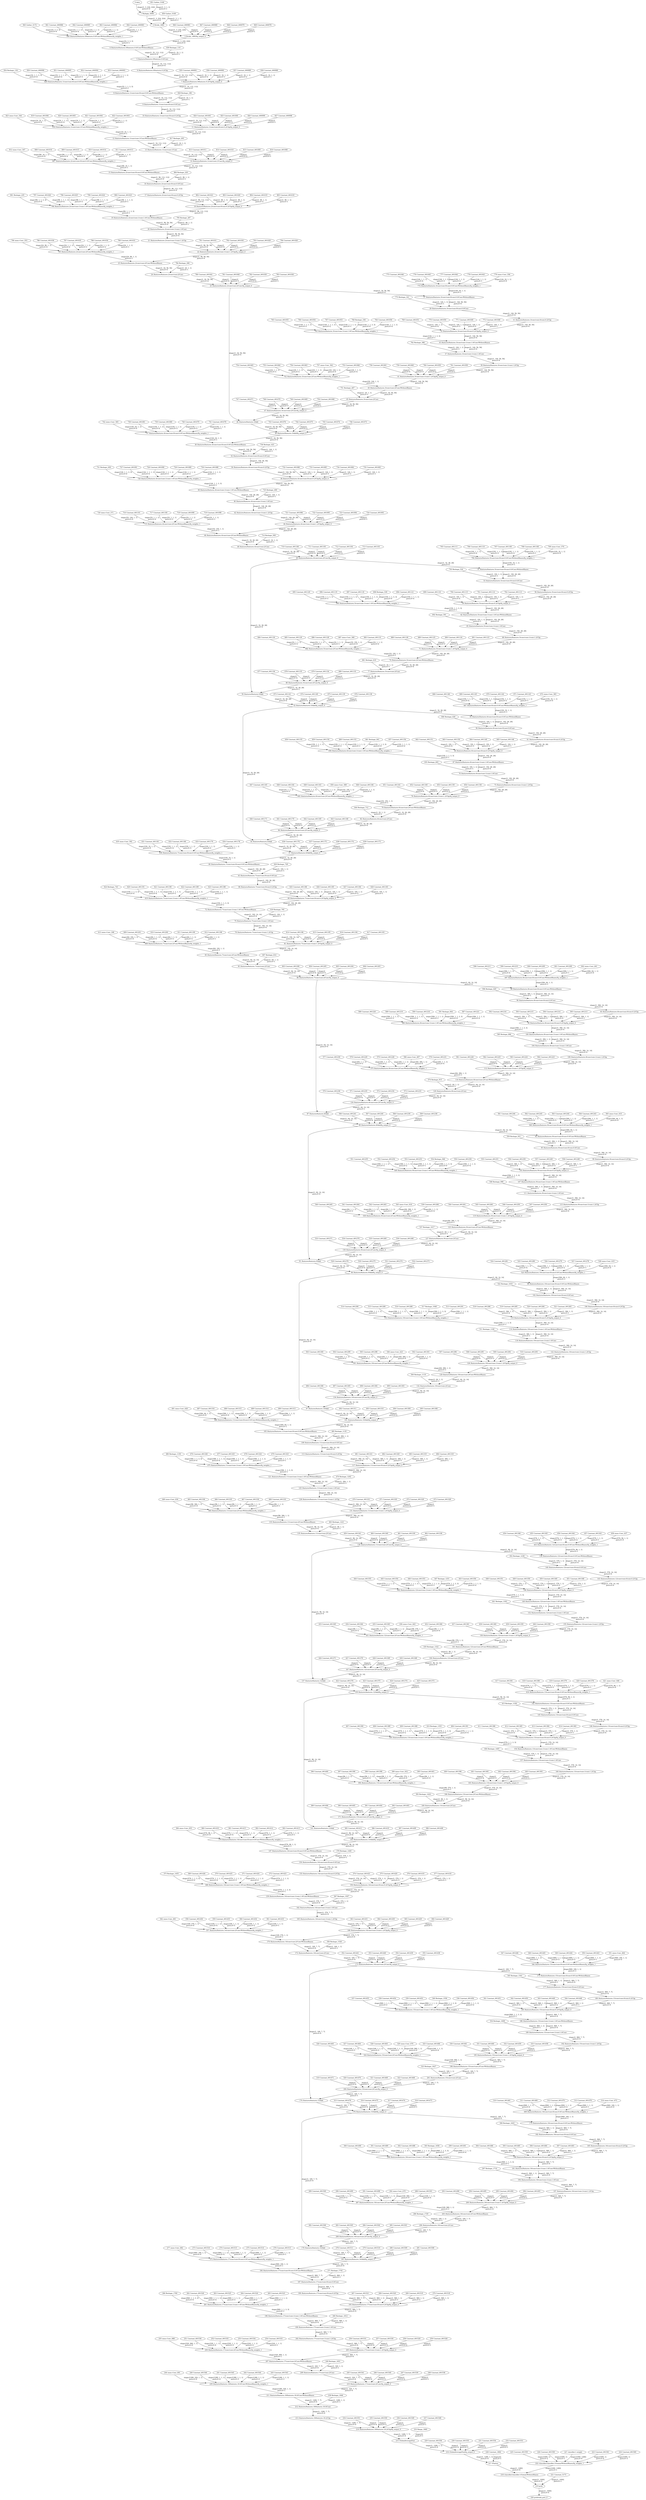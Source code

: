 strict digraph  {
"0 data" [id=0, type=Parameter];
"1 Multiply_5099" [id=1, type=Multiply];
"2 Divide_1885" [id=2, type=Add];
"3 Divide_1885/fq_output_0" [id=3, type=FakeQuantize];
"4 /features/features.0/features.0.0/Conv/WithoutBiases" [id=4, type=Convolution];
"5 /features/features.0/features.0.0/Conv" [id=5, type=Add];
"6 /features/features.0/features.0.2/Clip" [id=6, type=Clamp];
"7 /features/features.0/features.0.2/Clip/fq_output_0" [id=7, type=FakeQuantize];
"8 /features/features.1/conv/conv.0/conv.0.0/Conv/WithoutBiases" [id=8, type=GroupConvolution];
"9 /features/features.1/conv/conv.0/conv.0.0/Conv" [id=9, type=Add];
"10 /features/features.1/conv/conv.0/conv.0.2/Clip" [id=10, type=Clamp];
"11 /features/features.1/conv/conv.0/conv.0.2/Clip/fq_output_0" [id=11, type=FakeQuantize];
"12 /features/features.1/conv/conv.1/Conv/WithoutBiases" [id=12, type=Convolution];
"13 /features/features.1/conv/conv.1/Conv" [id=13, type=Add];
"14 /features/features.1/conv/conv.1/Conv/fq_output_0" [id=14, type=FakeQuantize];
"15 /features/features.2/conv/conv.0/conv.0.0/Conv/WithoutBiases" [id=15, type=Convolution];
"16 /features/features.2/conv/conv.0/conv.0.0/Conv" [id=16, type=Add];
"17 /features/features.2/conv/conv.0/conv.0.2/Clip" [id=17, type=Clamp];
"18 /features/features.2/conv/conv.0/conv.0.2/Clip/fq_output_0" [id=18, type=FakeQuantize];
"19 /features/features.2/conv/conv.1/conv.1.0/Conv/WithoutBiases" [id=19, type=GroupConvolution];
"20 /features/features.2/conv/conv.1/conv.1.0/Conv" [id=20, type=Add];
"21 /features/features.2/conv/conv.1/conv.1.2/Clip" [id=21, type=Clamp];
"22 /features/features.2/conv/conv.1/conv.1.2/Clip/fq_output_0" [id=22, type=FakeQuantize];
"23 /features/features.2/conv/conv.2/Conv/WithoutBiases" [id=23, type=Convolution];
"24 /features/features.2/conv/conv.2/Conv" [id=24, type=Add];
"25 /features/features.2/conv/conv.2/Conv/fq_output_0" [id=25, type=FakeQuantize];
"26 /features/features.3/Add" [id=26, type=Add];
"27 /features/features.3/conv/conv.0/conv.0.0/Conv/WithoutBiases" [id=27, type=Convolution];
"28 /features/features.3/Add/fq_output_0" [id=28, type=FakeQuantize];
"29 /features/features.3/conv/conv.0/conv.0.0/Conv" [id=29, type=Add];
"30 /features/features.4/conv/conv.0/conv.0.0/Conv/WithoutBiases" [id=30, type=Convolution];
"31 /features/features.3/conv/conv.0/conv.0.2/Clip" [id=31, type=Clamp];
"32 /features/features.4/conv/conv.0/conv.0.0/Conv" [id=32, type=Add];
"33 /features/features.3/conv/conv.0/conv.0.2/Clip/fq_output_0" [id=33, type=FakeQuantize];
"34 /features/features.4/conv/conv.0/conv.0.2/Clip" [id=34, type=Clamp];
"35 /features/features.3/conv/conv.1/conv.1.0/Conv/WithoutBiases" [id=35, type=GroupConvolution];
"36 /features/features.4/conv/conv.0/conv.0.2/Clip/fq_output_0" [id=36, type=FakeQuantize];
"37 /features/features.3/conv/conv.1/conv.1.0/Conv" [id=37, type=Add];
"38 /features/features.4/conv/conv.1/conv.1.0/Conv/WithoutBiases" [id=38, type=GroupConvolution];
"39 /features/features.3/conv/conv.1/conv.1.2/Clip" [id=39, type=Clamp];
"40 /features/features.4/conv/conv.1/conv.1.0/Conv" [id=40, type=Add];
"41 /features/features.3/conv/conv.1/conv.1.2/Clip/fq_output_0" [id=41, type=FakeQuantize];
"42 /features/features.4/conv/conv.1/conv.1.2/Clip" [id=42, type=Clamp];
"43 /features/features.3/conv/conv.2/Conv/WithoutBiases" [id=43, type=Convolution];
"44 /features/features.4/conv/conv.1/conv.1.2/Clip/fq_output_0" [id=44, type=FakeQuantize];
"45 /features/features.3/conv/conv.2/Conv" [id=45, type=Add];
"46 /features/features.4/conv/conv.2/Conv/WithoutBiases" [id=46, type=Convolution];
"47 /features/features.3/conv/conv.2/Conv/fq_output_0" [id=47, type=FakeQuantize];
"48 /features/features.4/conv/conv.2/Conv" [id=48, type=Add];
"49 /features/features.4/conv/conv.2/Conv/fq_output_0" [id=49, type=FakeQuantize];
"50 /features/features.5/Add" [id=50, type=Add];
"51 /features/features.5/conv/conv.0/conv.0.0/Conv/WithoutBiases" [id=51, type=Convolution];
"52 /features/features.5/Add/fq_output_0" [id=52, type=FakeQuantize];
"53 /features/features.5/conv/conv.0/conv.0.0/Conv" [id=53, type=Add];
"54 /features/features.6/Add" [id=54, type=Add];
"55 /features/features.6/conv/conv.0/conv.0.0/Conv/WithoutBiases" [id=55, type=Convolution];
"56 /features/features.5/conv/conv.0/conv.0.2/Clip" [id=56, type=Clamp];
"57 /features/features.6/Add/fq_output_0" [id=57, type=FakeQuantize];
"58 /features/features.6/conv/conv.0/conv.0.0/Conv" [id=58, type=Add];
"59 /features/features.5/conv/conv.0/conv.0.2/Clip/fq_output_0" [id=59, type=FakeQuantize];
"60 /features/features.7/conv/conv.0/conv.0.0/Conv/WithoutBiases" [id=60, type=Convolution];
"61 /features/features.6/conv/conv.0/conv.0.2/Clip" [id=61, type=Clamp];
"62 /features/features.5/conv/conv.1/conv.1.0/Conv/WithoutBiases" [id=62, type=GroupConvolution];
"63 /features/features.7/conv/conv.0/conv.0.0/Conv" [id=63, type=Add];
"64 /features/features.6/conv/conv.0/conv.0.2/Clip/fq_output_0" [id=64, type=FakeQuantize];
"65 /features/features.5/conv/conv.1/conv.1.0/Conv" [id=65, type=Add];
"66 /features/features.7/conv/conv.0/conv.0.2/Clip" [id=66, type=Clamp];
"67 /features/features.6/conv/conv.1/conv.1.0/Conv/WithoutBiases" [id=67, type=GroupConvolution];
"68 /features/features.5/conv/conv.1/conv.1.2/Clip" [id=68, type=Clamp];
"69 /features/features.7/conv/conv.0/conv.0.2/Clip/fq_output_0" [id=69, type=FakeQuantize];
"70 /features/features.6/conv/conv.1/conv.1.0/Conv" [id=70, type=Add];
"71 /features/features.5/conv/conv.1/conv.1.2/Clip/fq_output_0" [id=71, type=FakeQuantize];
"72 /features/features.7/conv/conv.1/conv.1.0/Conv/WithoutBiases" [id=72, type=GroupConvolution];
"73 /features/features.6/conv/conv.1/conv.1.2/Clip" [id=73, type=Clamp];
"74 /features/features.5/conv/conv.2/Conv/WithoutBiases" [id=74, type=Convolution];
"75 /features/features.7/conv/conv.1/conv.1.0/Conv" [id=75, type=Add];
"76 /features/features.6/conv/conv.1/conv.1.2/Clip/fq_output_0" [id=76, type=FakeQuantize];
"77 /features/features.5/conv/conv.2/Conv" [id=77, type=Add];
"78 /features/features.7/conv/conv.1/conv.1.2/Clip" [id=78, type=Clamp];
"79 /features/features.6/conv/conv.2/Conv/WithoutBiases" [id=79, type=Convolution];
"80 /features/features.5/conv/conv.2/Conv/fq_output_0" [id=80, type=FakeQuantize];
"81 /features/features.7/conv/conv.1/conv.1.2/Clip/fq_output_0" [id=81, type=FakeQuantize];
"82 /features/features.6/conv/conv.2/Conv" [id=82, type=Add];
"83 /features/features.7/conv/conv.2/Conv/WithoutBiases" [id=83, type=Convolution];
"84 /features/features.6/conv/conv.2/Conv/fq_output_0" [id=84, type=FakeQuantize];
"85 /features/features.7/conv/conv.2/Conv" [id=85, type=Add];
"86 /features/features.7/conv/conv.2/Conv/fq_output_0" [id=86, type=FakeQuantize];
"87 /features/features.8/Add" [id=87, type=Add];
"88 /features/features.8/conv/conv.0/conv.0.0/Conv/WithoutBiases" [id=88, type=Convolution];
"89 /features/features.8/Add/fq_output_0" [id=89, type=FakeQuantize];
"90 /features/features.8/conv/conv.0/conv.0.0/Conv" [id=90, type=Add];
"91 /features/features.9/Add" [id=91, type=Add];
"92 /features/features.9/conv/conv.0/conv.0.0/Conv/WithoutBiases" [id=92, type=Convolution];
"93 /features/features.8/conv/conv.0/conv.0.2/Clip" [id=93, type=Clamp];
"94 /features/features.9/Add/fq_output_0" [id=94, type=FakeQuantize];
"95 /features/features.9/conv/conv.0/conv.0.0/Conv" [id=95, type=Add];
"96 /features/features.8/conv/conv.0/conv.0.2/Clip/fq_output_0" [id=96, type=FakeQuantize];
"97 /features/features.10/Add" [id=97, type=Add];
"98 /features/features.10/conv/conv.0/conv.0.0/Conv/WithoutBiases" [id=98, type=Convolution];
"99 /features/features.9/conv/conv.0/conv.0.2/Clip" [id=99, type=Clamp];
"100 /features/features.8/conv/conv.1/conv.1.0/Conv/WithoutBiases" [id=100, type=GroupConvolution];
"101 /features/features.10/Add/fq_output_0" [id=101, type=FakeQuantize];
"102 /features/features.10/conv/conv.0/conv.0.0/Conv" [id=102, type=Add];
"103 /features/features.9/conv/conv.0/conv.0.2/Clip/fq_output_0" [id=103, type=FakeQuantize];
"104 /features/features.8/conv/conv.1/conv.1.0/Conv" [id=104, type=Add];
"105 /features/features.11/conv/conv.0/conv.0.0/Conv/WithoutBiases" [id=105, type=Convolution];
"106 /features/features.10/conv/conv.0/conv.0.2/Clip" [id=106, type=Clamp];
"107 /features/features.9/conv/conv.1/conv.1.0/Conv/WithoutBiases" [id=107, type=GroupConvolution];
"108 /features/features.8/conv/conv.1/conv.1.2/Clip" [id=108, type=Clamp];
"109 /features/features.11/conv/conv.0/conv.0.0/Conv" [id=109, type=Add];
"110 /features/features.10/conv/conv.0/conv.0.2/Clip/fq_output_0" [id=110, type=FakeQuantize];
"111 /features/features.9/conv/conv.1/conv.1.0/Conv" [id=111, type=Add];
"112 /features/features.8/conv/conv.1/conv.1.2/Clip/fq_output_0" [id=112, type=FakeQuantize];
"113 /features/features.11/conv/conv.0/conv.0.2/Clip" [id=113, type=Clamp];
"114 /features/features.10/conv/conv.1/conv.1.0/Conv/WithoutBiases" [id=114, type=GroupConvolution];
"115 /features/features.9/conv/conv.1/conv.1.2/Clip" [id=115, type=Clamp];
"116 /features/features.8/conv/conv.2/Conv/WithoutBiases" [id=116, type=Convolution];
"117 /features/features.11/conv/conv.0/conv.0.2/Clip/fq_output_0" [id=117, type=FakeQuantize];
"118 /features/features.10/conv/conv.1/conv.1.0/Conv" [id=118, type=Add];
"119 /features/features.9/conv/conv.1/conv.1.2/Clip/fq_output_0" [id=119, type=FakeQuantize];
"120 /features/features.8/conv/conv.2/Conv" [id=120, type=Add];
"121 /features/features.11/conv/conv.1/conv.1.0/Conv/WithoutBiases" [id=121, type=GroupConvolution];
"122 /features/features.10/conv/conv.1/conv.1.2/Clip" [id=122, type=Clamp];
"123 /features/features.9/conv/conv.2/Conv/WithoutBiases" [id=123, type=Convolution];
"124 /features/features.8/conv/conv.2/Conv/fq_output_0" [id=124, type=FakeQuantize];
"125 /features/features.11/conv/conv.1/conv.1.0/Conv" [id=125, type=Add];
"126 /features/features.10/conv/conv.1/conv.1.2/Clip/fq_output_0" [id=126, type=FakeQuantize];
"127 /features/features.9/conv/conv.2/Conv" [id=127, type=Add];
"128 /features/features.11/conv/conv.1/conv.1.2/Clip" [id=128, type=Clamp];
"129 /features/features.10/conv/conv.2/Conv/WithoutBiases" [id=129, type=Convolution];
"130 /features/features.9/conv/conv.2/Conv/fq_output_0" [id=130, type=FakeQuantize];
"131 /features/features.11/conv/conv.1/conv.1.2/Clip/fq_output_0" [id=131, type=FakeQuantize];
"132 /features/features.10/conv/conv.2/Conv" [id=132, type=Add];
"133 /features/features.11/conv/conv.2/Conv/WithoutBiases" [id=133, type=Convolution];
"134 /features/features.10/conv/conv.2/Conv/fq_output_0" [id=134, type=FakeQuantize];
"135 /features/features.11/conv/conv.2/Conv" [id=135, type=Add];
"136 /features/features.11/conv/conv.2/Conv/fq_output_0" [id=136, type=FakeQuantize];
"137 /features/features.12/Add" [id=137, type=Add];
"138 /features/features.12/conv/conv.0/conv.0.0/Conv/WithoutBiases" [id=138, type=Convolution];
"139 /features/features.12/Add/fq_output_0" [id=139, type=FakeQuantize];
"140 /features/features.12/conv/conv.0/conv.0.0/Conv" [id=140, type=Add];
"141 /features/features.13/Add" [id=141, type=Add];
"142 /features/features.13/conv/conv.0/conv.0.0/Conv/WithoutBiases" [id=142, type=Convolution];
"143 /features/features.12/conv/conv.0/conv.0.2/Clip" [id=143, type=Clamp];
"144 /features/features.13/Add/fq_output_0" [id=144, type=FakeQuantize];
"145 /features/features.13/conv/conv.0/conv.0.0/Conv" [id=145, type=Add];
"146 /features/features.12/conv/conv.0/conv.0.2/Clip/fq_output_0" [id=146, type=FakeQuantize];
"147 /features/features.14/conv/conv.0/conv.0.0/Conv/WithoutBiases" [id=147, type=Convolution];
"148 /features/features.13/conv/conv.0/conv.0.2/Clip" [id=148, type=Clamp];
"149 /features/features.12/conv/conv.1/conv.1.0/Conv/WithoutBiases" [id=149, type=GroupConvolution];
"150 /features/features.14/conv/conv.0/conv.0.0/Conv" [id=150, type=Add];
"151 /features/features.13/conv/conv.0/conv.0.2/Clip/fq_output_0" [id=151, type=FakeQuantize];
"152 /features/features.12/conv/conv.1/conv.1.0/Conv" [id=152, type=Add];
"153 /features/features.14/conv/conv.0/conv.0.2/Clip" [id=153, type=Clamp];
"154 /features/features.13/conv/conv.1/conv.1.0/Conv/WithoutBiases" [id=154, type=GroupConvolution];
"155 /features/features.12/conv/conv.1/conv.1.2/Clip" [id=155, type=Clamp];
"156 /features/features.14/conv/conv.0/conv.0.2/Clip/fq_output_0" [id=156, type=FakeQuantize];
"157 /features/features.13/conv/conv.1/conv.1.0/Conv" [id=157, type=Add];
"158 /features/features.12/conv/conv.1/conv.1.2/Clip/fq_output_0" [id=158, type=FakeQuantize];
"159 /features/features.14/conv/conv.1/conv.1.0/Conv/WithoutBiases" [id=159, type=GroupConvolution];
"160 /features/features.13/conv/conv.1/conv.1.2/Clip" [id=160, type=Clamp];
"161 /features/features.12/conv/conv.2/Conv/WithoutBiases" [id=161, type=Convolution];
"162 /features/features.14/conv/conv.1/conv.1.0/Conv" [id=162, type=Add];
"163 /features/features.13/conv/conv.1/conv.1.2/Clip/fq_output_0" [id=163, type=FakeQuantize];
"164 /features/features.12/conv/conv.2/Conv" [id=164, type=Add];
"165 /features/features.14/conv/conv.1/conv.1.2/Clip" [id=165, type=Clamp];
"166 /features/features.13/conv/conv.2/Conv/WithoutBiases" [id=166, type=Convolution];
"167 /features/features.12/conv/conv.2/Conv/fq_output_0" [id=167, type=FakeQuantize];
"168 /features/features.14/conv/conv.1/conv.1.2/Clip/fq_output_0" [id=168, type=FakeQuantize];
"169 /features/features.13/conv/conv.2/Conv" [id=169, type=Add];
"170 /features/features.14/conv/conv.2/Conv/WithoutBiases" [id=170, type=Convolution];
"171 /features/features.13/conv/conv.2/Conv/fq_output_0" [id=171, type=FakeQuantize];
"172 /features/features.14/conv/conv.2/Conv" [id=172, type=Add];
"173 /features/features.14/conv/conv.2/Conv/fq_output_0" [id=173, type=FakeQuantize];
"174 /features/features.15/Add" [id=174, type=Add];
"175 /features/features.15/conv/conv.0/conv.0.0/Conv/WithoutBiases" [id=175, type=Convolution];
"176 /features/features.15/Add/fq_output_0" [id=176, type=FakeQuantize];
"177 /features/features.15/conv/conv.0/conv.0.0/Conv" [id=177, type=Add];
"178 /features/features.16/Add" [id=178, type=Add];
"179 /features/features.16/conv/conv.0/conv.0.0/Conv/WithoutBiases" [id=179, type=Convolution];
"180 /features/features.15/conv/conv.0/conv.0.2/Clip" [id=180, type=Clamp];
"181 /features/features.16/Add/fq_output_0" [id=181, type=FakeQuantize];
"182 /features/features.16/conv/conv.0/conv.0.0/Conv" [id=182, type=Add];
"183 /features/features.15/conv/conv.0/conv.0.2/Clip/fq_output_0" [id=183, type=FakeQuantize];
"184 /features/features.17/conv/conv.0/conv.0.0/Conv/WithoutBiases" [id=184, type=Convolution];
"185 /features/features.16/conv/conv.0/conv.0.2/Clip" [id=185, type=Clamp];
"186 /features/features.15/conv/conv.1/conv.1.0/Conv/WithoutBiases" [id=186, type=GroupConvolution];
"187 /features/features.17/conv/conv.0/conv.0.0/Conv" [id=187, type=Add];
"188 /features/features.16/conv/conv.0/conv.0.2/Clip/fq_output_0" [id=188, type=FakeQuantize];
"189 /features/features.15/conv/conv.1/conv.1.0/Conv" [id=189, type=Add];
"190 /features/features.17/conv/conv.0/conv.0.2/Clip" [id=190, type=Clamp];
"191 /features/features.16/conv/conv.1/conv.1.0/Conv/WithoutBiases" [id=191, type=GroupConvolution];
"192 /features/features.15/conv/conv.1/conv.1.2/Clip" [id=192, type=Clamp];
"193 /features/features.17/conv/conv.0/conv.0.2/Clip/fq_output_0" [id=193, type=FakeQuantize];
"194 /features/features.16/conv/conv.1/conv.1.0/Conv" [id=194, type=Add];
"195 /features/features.15/conv/conv.1/conv.1.2/Clip/fq_output_0" [id=195, type=FakeQuantize];
"196 /features/features.17/conv/conv.1/conv.1.0/Conv/WithoutBiases" [id=196, type=GroupConvolution];
"197 /features/features.16/conv/conv.1/conv.1.2/Clip" [id=197, type=Clamp];
"198 /features/features.15/conv/conv.2/Conv/WithoutBiases" [id=198, type=Convolution];
"199 /features/features.17/conv/conv.1/conv.1.0/Conv" [id=199, type=Add];
"200 /features/features.16/conv/conv.1/conv.1.2/Clip/fq_output_0" [id=200, type=FakeQuantize];
"201 /features/features.15/conv/conv.2/Conv" [id=201, type=Add];
"202 /features/features.17/conv/conv.1/conv.1.2/Clip" [id=202, type=Clamp];
"203 /features/features.16/conv/conv.2/Conv/WithoutBiases" [id=203, type=Convolution];
"204 /features/features.15/conv/conv.2/Conv/fq_output_0" [id=204, type=FakeQuantize];
"205 /features/features.17/conv/conv.1/conv.1.2/Clip/fq_output_0" [id=205, type=FakeQuantize];
"206 /features/features.16/conv/conv.2/Conv" [id=206, type=Add];
"207 /features/features.17/conv/conv.2/Conv/WithoutBiases" [id=207, type=Convolution];
"208 /features/features.16/conv/conv.2/Conv/fq_output_0" [id=208, type=FakeQuantize];
"209 /features/features.17/conv/conv.2/Conv" [id=209, type=Add];
"210 /features/features.17/conv/conv.2/Conv/fq_output_0" [id=210, type=FakeQuantize];
"211 /features/features.18/features.18.0/Conv/WithoutBiases" [id=211, type=Convolution];
"212 /features/features.18/features.18.0/Conv" [id=212, type=Add];
"213 /features/features.18/features.18.2/Clip" [id=213, type=Clamp];
"214 /features/features.18/features.18.2/Clip/fq_output_0" [id=214, type=FakeQuantize];
"215 /GlobalAveragePool" [id=215, type=ReduceMean];
"216 /GlobalAveragePool/fq_output_0" [id=216, type=FakeQuantize];
"217 /Flatten" [id=217, type=Reshape];
"218 /classifier/classifier.1/Gemm/WithoutBiases" [id=218, type=MatMul];
"219 prob" [id=219, type=Add];
"220 prob/sink_port_0" [id=220, type=Result];
"221 Constant_5173" [id=221, type=Constant];
"222 /classifier/classifier.1/Gemm/WithoutBiases/fq_weights_1" [id=222, type=FakeQuantize];
"223 Constant_691561" [id=223, type=Constant];
"224 Constant_691560" [id=224, type=Constant];
"225 Constant_691559" [id=225, type=Constant];
"226 Constant_691558" [id=226, type=Constant];
"227 classifier.1.weight" [id=227, type=Constant];
"228 Constant_1864" [id=228, type=Constant];
"229 Constant_691556" [id=229, type=Constant];
"230 Constant_691555" [id=230, type=Constant];
"231 Constant_691554" [id=231, type=Constant];
"232 Constant_691553" [id=232, type=Constant];
"233 Range_1860" [id=233, type=Constant];
"234 Constant_691551" [id=234, type=Constant];
"235 Constant_691550" [id=235, type=Constant];
"236 Constant_691549" [id=236, type=Constant];
"237 Constant_691548" [id=237, type=Constant];
"238 Reshape_1846" [id=238, type=Constant];
"239 /features/features.18/features.18.0/Conv/WithoutBiases/fq_weights_1" [id=239, type=FakeQuantize];
"240 Constant_691546" [id=240, type=Constant];
"241 Constant_691545" [id=241, type=Constant];
"242 Constant_691544" [id=242, type=Constant];
"243 Constant_691543" [id=243, type=Constant];
"244 onnx^^Conv_691" [id=244, label="244 onnx::Conv_691", type=Constant];
"245 Constant_691541" [id=245, type=Constant];
"246 Constant_691540" [id=246, type=Constant];
"247 Constant_691539" [id=247, type=Constant];
"248 Constant_691538" [id=248, type=Constant];
"249 Reshape_1831" [id=249, type=Constant];
"250 /features/features.17/conv/conv.2/Conv/WithoutBiases/fq_weights_1" [id=250, type=FakeQuantize];
"251 Constant_691536" [id=251, type=Constant];
"252 Constant_691535" [id=252, type=Constant];
"253 Constant_691534" [id=253, type=Constant];
"254 Constant_691533" [id=254, type=Constant];
"255 onnx^^Conv_688" [id=255, label="255 onnx::Conv_688", type=Constant];
"256 Constant_691531" [id=256, type=Constant];
"257 Constant_691530" [id=257, type=Constant];
"258 Constant_691529" [id=258, type=Constant];
"259 Constant_691528" [id=259, type=Constant];
"260 Reshape_1812" [id=260, type=Constant];
"261 /features/features.17/conv/conv.1/conv.1.0/Conv/WithoutBiases/fq_weights_1" [id=261, type=FakeQuantize];
"262 Constant_691526" [id=262, type=Constant];
"263 Constant_691525" [id=263, type=Constant];
"264 Constant_691524" [id=264, type=Constant];
"265 Constant_691523" [id=265, type=Constant];
"266 Reshape_1760" [id=266, type=Constant];
"267 Constant_691521" [id=267, type=Constant];
"268 Constant_691520" [id=268, type=Constant];
"269 Constant_691519" [id=269, type=Constant];
"270 Constant_691518" [id=270, type=Constant];
"271 Reshape_1745" [id=271, type=Constant];
"272 /features/features.17/conv/conv.0/conv.0.0/Conv/WithoutBiases/fq_weights_1" [id=272, type=FakeQuantize];
"273 Constant_691516" [id=273, type=Constant];
"274 Constant_691515" [id=274, type=Constant];
"275 Constant_691514" [id=275, type=Constant];
"276 Constant_691513" [id=276, type=Constant];
"277 onnx^^Conv_682" [id=277, label="277 onnx::Conv_682", type=Constant];
"278 Constant_691511" [id=278, type=Constant];
"279 Constant_691510" [id=279, type=Constant];
"280 Constant_691509" [id=280, type=Constant];
"281 Constant_691508" [id=281, type=Constant];
"282 Constant_691506" [id=282, type=Constant];
"283 Constant_691505" [id=283, type=Constant];
"284 Constant_691504" [id=284, type=Constant];
"285 Constant_691503" [id=285, type=Constant];
"286 Reshape_1729" [id=286, type=Constant];
"287 /features/features.16/conv/conv.2/Conv/WithoutBiases/fq_weights_1" [id=287, type=FakeQuantize];
"288 Constant_691501" [id=288, type=Constant];
"289 Constant_691500" [id=289, type=Constant];
"290 Constant_691499" [id=290, type=Constant];
"291 Constant_691498" [id=291, type=Constant];
"292 onnx^^Conv_679" [id=292, label="292 onnx::Conv_679", type=Constant];
"293 Constant_691496" [id=293, type=Constant];
"294 Constant_691495" [id=294, type=Constant];
"295 Constant_691494" [id=295, type=Constant];
"296 Constant_691493" [id=296, type=Constant];
"297 Reshape_1710" [id=297, type=Constant];
"298 /features/features.16/conv/conv.1/conv.1.0/Conv/WithoutBiases/fq_weights_1" [id=298, type=FakeQuantize];
"299 Constant_691491" [id=299, type=Constant];
"300 Constant_691490" [id=300, type=Constant];
"301 Constant_691489" [id=301, type=Constant];
"302 Constant_691488" [id=302, type=Constant];
"303 Reshape_1658" [id=303, type=Constant];
"304 Constant_691486" [id=304, type=Constant];
"305 Constant_691485" [id=305, type=Constant];
"306 Constant_691484" [id=306, type=Constant];
"307 Constant_691483" [id=307, type=Constant];
"308 Reshape_1643" [id=308, type=Constant];
"309 /features/features.16/conv/conv.0/conv.0.0/Conv/WithoutBiases/fq_weights_1" [id=309, type=FakeQuantize];
"310 Constant_691481" [id=310, type=Constant];
"311 Constant_691480" [id=311, type=Constant];
"312 Constant_691479" [id=312, type=Constant];
"313 Constant_691478" [id=313, type=Constant];
"314 onnx^^Conv_673" [id=314, label="314 onnx::Conv_673", type=Constant];
"315 Constant_691476" [id=315, type=Constant];
"316 Constant_691475" [id=316, type=Constant];
"317 Constant_691474" [id=317, type=Constant];
"318 Constant_691473" [id=318, type=Constant];
"319 Constant_691471" [id=319, type=Constant];
"320 Constant_691470" [id=320, type=Constant];
"321 Constant_691469" [id=321, type=Constant];
"322 Constant_691468" [id=322, type=Constant];
"323 Reshape_1627" [id=323, type=Constant];
"324 /features/features.15/conv/conv.2/Conv/WithoutBiases/fq_weights_1" [id=324, type=FakeQuantize];
"325 Constant_691466" [id=325, type=Constant];
"326 Constant_691465" [id=326, type=Constant];
"327 Constant_691464" [id=327, type=Constant];
"328 Constant_691463" [id=328, type=Constant];
"329 onnx^^Conv_670" [id=329, label="329 onnx::Conv_670", type=Constant];
"330 Constant_691461" [id=330, type=Constant];
"331 Constant_691460" [id=331, type=Constant];
"332 Constant_691459" [id=332, type=Constant];
"333 Constant_691458" [id=333, type=Constant];
"334 Reshape_1608" [id=334, type=Constant];
"335 /features/features.15/conv/conv.1/conv.1.0/Conv/WithoutBiases/fq_weights_1" [id=335, type=FakeQuantize];
"336 Constant_691456" [id=336, type=Constant];
"337 Constant_691455" [id=337, type=Constant];
"338 Constant_691454" [id=338, type=Constant];
"339 Constant_691453" [id=339, type=Constant];
"340 Reshape_1556" [id=340, type=Constant];
"341 Constant_691451" [id=341, type=Constant];
"342 Constant_691450" [id=342, type=Constant];
"343 Constant_691449" [id=343, type=Constant];
"344 Constant_691448" [id=344, type=Constant];
"345 Reshape_1541" [id=345, type=Constant];
"346 /features/features.15/conv/conv.0/conv.0.0/Conv/WithoutBiases/fq_weights_1" [id=346, type=FakeQuantize];
"347 Constant_691446" [id=347, type=Constant];
"348 Constant_691445" [id=348, type=Constant];
"349 Constant_691444" [id=349, type=Constant];
"350 Constant_691443" [id=350, type=Constant];
"351 onnx^^Conv_664" [id=351, label="351 onnx::Conv_664", type=Constant];
"352 Constant_691441" [id=352, type=Constant];
"353 Constant_691440" [id=353, type=Constant];
"354 Constant_691439" [id=354, type=Constant];
"355 Constant_691438" [id=355, type=Constant];
"356 Reshape_1526" [id=356, type=Constant];
"357 /features/features.14/conv/conv.2/Conv/WithoutBiases/fq_weights_1" [id=357, type=FakeQuantize];
"358 Constant_691436" [id=358, type=Constant];
"359 Constant_691435" [id=359, type=Constant];
"360 Constant_691434" [id=360, type=Constant];
"361 Constant_691433" [id=361, type=Constant];
"362 onnx^^Conv_661" [id=362, label="362 onnx::Conv_661", type=Constant];
"363 Constant_691431" [id=363, type=Constant];
"364 Constant_691430" [id=364, type=Constant];
"365 Constant_691429" [id=365, type=Constant];
"366 Constant_691428" [id=366, type=Constant];
"367 Reshape_1507" [id=367, type=Constant];
"368 /features/features.14/conv/conv.1/conv.1.0/Conv/WithoutBiases/fq_weights_1" [id=368, type=FakeQuantize];
"369 Constant_691426" [id=369, type=Constant];
"370 Constant_691425" [id=370, type=Constant];
"371 Constant_691424" [id=371, type=Constant];
"372 Constant_691423" [id=372, type=Constant];
"373 Reshape_1455" [id=373, type=Constant];
"374 Constant_691421" [id=374, type=Constant];
"375 Constant_691420" [id=375, type=Constant];
"376 Constant_691419" [id=376, type=Constant];
"377 Constant_691418" [id=377, type=Constant];
"378 Reshape_1440" [id=378, type=Constant];
"379 /features/features.14/conv/conv.0/conv.0.0/Conv/WithoutBiases/fq_weights_1" [id=379, type=FakeQuantize];
"380 Constant_691416" [id=380, type=Constant];
"381 Constant_691415" [id=381, type=Constant];
"382 Constant_691414" [id=382, type=Constant];
"383 Constant_691413" [id=383, type=Constant];
"384 onnx^^Conv_655" [id=384, label="384 onnx::Conv_655", type=Constant];
"385 Constant_691411" [id=385, type=Constant];
"386 Constant_691410" [id=386, type=Constant];
"387 Constant_691409" [id=387, type=Constant];
"388 Constant_691408" [id=388, type=Constant];
"389 Constant_691406" [id=389, type=Constant];
"390 Constant_691405" [id=390, type=Constant];
"391 Constant_691404" [id=391, type=Constant];
"392 Constant_691403" [id=392, type=Constant];
"393 Reshape_1424" [id=393, type=Constant];
"394 /features/features.13/conv/conv.2/Conv/WithoutBiases/fq_weights_1" [id=394, type=FakeQuantize];
"395 Constant_691401" [id=395, type=Constant];
"396 Constant_691400" [id=396, type=Constant];
"397 Constant_691399" [id=397, type=Constant];
"398 Constant_691398" [id=398, type=Constant];
"399 onnx^^Conv_652" [id=399, label="399 onnx::Conv_652", type=Constant];
"400 Constant_691396" [id=400, type=Constant];
"401 Constant_691395" [id=401, type=Constant];
"402 Constant_691394" [id=402, type=Constant];
"403 Constant_691393" [id=403, type=Constant];
"404 Reshape_1405" [id=404, type=Constant];
"405 /features/features.13/conv/conv.1/conv.1.0/Conv/WithoutBiases/fq_weights_1" [id=405, type=FakeQuantize];
"406 Constant_691391" [id=406, type=Constant];
"407 Constant_691390" [id=407, type=Constant];
"408 Constant_691389" [id=408, type=Constant];
"409 Constant_691388" [id=409, type=Constant];
"410 Reshape_1353" [id=410, type=Constant];
"411 Constant_691386" [id=411, type=Constant];
"412 Constant_691385" [id=412, type=Constant];
"413 Constant_691384" [id=413, type=Constant];
"414 Constant_691383" [id=414, type=Constant];
"415 Reshape_1338" [id=415, type=Constant];
"416 /features/features.13/conv/conv.0/conv.0.0/Conv/WithoutBiases/fq_weights_1" [id=416, type=FakeQuantize];
"417 Constant_691381" [id=417, type=Constant];
"418 Constant_691380" [id=418, type=Constant];
"419 Constant_691379" [id=419, type=Constant];
"420 Constant_691378" [id=420, type=Constant];
"421 onnx^^Conv_646" [id=421, label="421 onnx::Conv_646", type=Constant];
"422 Constant_691376" [id=422, type=Constant];
"423 Constant_691375" [id=423, type=Constant];
"424 Constant_691374" [id=424, type=Constant];
"425 Constant_691373" [id=425, type=Constant];
"426 Constant_691371" [id=426, type=Constant];
"427 Constant_691370" [id=427, type=Constant];
"428 Constant_691369" [id=428, type=Constant];
"429 Constant_691368" [id=429, type=Constant];
"430 Reshape_1322" [id=430, type=Constant];
"431 /features/features.12/conv/conv.2/Conv/WithoutBiases/fq_weights_1" [id=431, type=FakeQuantize];
"432 Constant_691366" [id=432, type=Constant];
"433 Constant_691365" [id=433, type=Constant];
"434 Constant_691364" [id=434, type=Constant];
"435 Constant_691363" [id=435, type=Constant];
"436 onnx^^Conv_643" [id=436, label="436 onnx::Conv_643", type=Constant];
"437 Constant_691361" [id=437, type=Constant];
"438 Constant_691360" [id=438, type=Constant];
"439 Constant_691359" [id=439, type=Constant];
"440 Constant_691358" [id=440, type=Constant];
"441 Reshape_1303" [id=441, type=Constant];
"442 /features/features.12/conv/conv.1/conv.1.0/Conv/WithoutBiases/fq_weights_1" [id=442, type=FakeQuantize];
"443 Constant_691356" [id=443, type=Constant];
"444 Constant_691355" [id=444, type=Constant];
"445 Constant_691354" [id=445, type=Constant];
"446 Constant_691353" [id=446, type=Constant];
"447 Reshape_1251" [id=447, type=Constant];
"448 Constant_691351" [id=448, type=Constant];
"449 Constant_691350" [id=449, type=Constant];
"450 Constant_691349" [id=450, type=Constant];
"451 Constant_691348" [id=451, type=Constant];
"452 Reshape_1236" [id=452, type=Constant];
"453 /features/features.12/conv/conv.0/conv.0.0/Conv/WithoutBiases/fq_weights_1" [id=453, type=FakeQuantize];
"454 Constant_691346" [id=454, type=Constant];
"455 Constant_691345" [id=455, type=Constant];
"456 Constant_691344" [id=456, type=Constant];
"457 Constant_691343" [id=457, type=Constant];
"458 onnx^^Conv_637" [id=458, label="458 onnx::Conv_637", type=Constant];
"459 Constant_691341" [id=459, type=Constant];
"460 Constant_691340" [id=460, type=Constant];
"461 Constant_691339" [id=461, type=Constant];
"462 Constant_691338" [id=462, type=Constant];
"463 Reshape_1221" [id=463, type=Constant];
"464 /features/features.11/conv/conv.2/Conv/WithoutBiases/fq_weights_1" [id=464, type=FakeQuantize];
"465 Constant_691336" [id=465, type=Constant];
"466 Constant_691335" [id=466, type=Constant];
"467 Constant_691334" [id=467, type=Constant];
"468 Constant_691333" [id=468, type=Constant];
"469 onnx^^Conv_634" [id=469, label="469 onnx::Conv_634", type=Constant];
"470 Constant_691331" [id=470, type=Constant];
"471 Constant_691330" [id=471, type=Constant];
"472 Constant_691329" [id=472, type=Constant];
"473 Constant_691328" [id=473, type=Constant];
"474 Reshape_1202" [id=474, type=Constant];
"475 /features/features.11/conv/conv.1/conv.1.0/Conv/WithoutBiases/fq_weights_1" [id=475, type=FakeQuantize];
"476 Constant_691326" [id=476, type=Constant];
"477 Constant_691325" [id=477, type=Constant];
"478 Constant_691324" [id=478, type=Constant];
"479 Constant_691323" [id=479, type=Constant];
"480 Reshape_1150" [id=480, type=Constant];
"481 Constant_691321" [id=481, type=Constant];
"482 Constant_691320" [id=482, type=Constant];
"483 Constant_691319" [id=483, type=Constant];
"484 Constant_691318" [id=484, type=Constant];
"485 Reshape_1135" [id=485, type=Constant];
"486 /features/features.11/conv/conv.0/conv.0.0/Conv/WithoutBiases/fq_weights_1" [id=486, type=FakeQuantize];
"487 Constant_691316" [id=487, type=Constant];
"488 Constant_691315" [id=488, type=Constant];
"489 Constant_691314" [id=489, type=Constant];
"490 Constant_691313" [id=490, type=Constant];
"491 onnx^^Conv_628" [id=491, label="491 onnx::Conv_628", type=Constant];
"492 Constant_691311" [id=492, type=Constant];
"493 Constant_691310" [id=493, type=Constant];
"494 Constant_691309" [id=494, type=Constant];
"495 Constant_691308" [id=495, type=Constant];
"496 Constant_691306" [id=496, type=Constant];
"497 Constant_691305" [id=497, type=Constant];
"498 Constant_691304" [id=498, type=Constant];
"499 Constant_691303" [id=499, type=Constant];
"500 Reshape_1119" [id=500, type=Constant];
"501 /features/features.10/conv/conv.2/Conv/WithoutBiases/fq_weights_1" [id=501, type=FakeQuantize];
"502 Constant_691301" [id=502, type=Constant];
"503 Constant_691300" [id=503, type=Constant];
"504 Constant_691299" [id=504, type=Constant];
"505 Constant_691298" [id=505, type=Constant];
"506 onnx^^Conv_625" [id=506, label="506 onnx::Conv_625", type=Constant];
"507 Constant_691296" [id=507, type=Constant];
"508 Constant_691295" [id=508, type=Constant];
"509 Constant_691294" [id=509, type=Constant];
"510 Constant_691293" [id=510, type=Constant];
"511 Reshape_1100" [id=511, type=Constant];
"512 /features/features.10/conv/conv.1/conv.1.0/Conv/WithoutBiases/fq_weights_1" [id=512, type=FakeQuantize];
"513 Constant_691291" [id=513, type=Constant];
"514 Constant_691290" [id=514, type=Constant];
"515 Constant_691289" [id=515, type=Constant];
"516 Constant_691288" [id=516, type=Constant];
"517 Reshape_1048" [id=517, type=Constant];
"518 Constant_691286" [id=518, type=Constant];
"519 Constant_691285" [id=519, type=Constant];
"520 Constant_691284" [id=520, type=Constant];
"521 Constant_691283" [id=521, type=Constant];
"522 Reshape_1033" [id=522, type=Constant];
"523 /features/features.10/conv/conv.0/conv.0.0/Conv/WithoutBiases/fq_weights_1" [id=523, type=FakeQuantize];
"524 Constant_691281" [id=524, type=Constant];
"525 Constant_691280" [id=525, type=Constant];
"526 Constant_691279" [id=526, type=Constant];
"527 Constant_691278" [id=527, type=Constant];
"528 onnx^^Conv_619" [id=528, label="528 onnx::Conv_619", type=Constant];
"529 Constant_691276" [id=529, type=Constant];
"530 Constant_691275" [id=530, type=Constant];
"531 Constant_691274" [id=531, type=Constant];
"532 Constant_691273" [id=532, type=Constant];
"533 Constant_691271" [id=533, type=Constant];
"534 Constant_691270" [id=534, type=Constant];
"535 Constant_691269" [id=535, type=Constant];
"536 Constant_691268" [id=536, type=Constant];
"537 Reshape_1017" [id=537, type=Constant];
"538 /features/features.9/conv/conv.2/Conv/WithoutBiases/fq_weights_1" [id=538, type=FakeQuantize];
"539 Constant_691266" [id=539, type=Constant];
"540 Constant_691265" [id=540, type=Constant];
"541 Constant_691264" [id=541, type=Constant];
"542 Constant_691263" [id=542, type=Constant];
"543 onnx^^Conv_616" [id=543, label="543 onnx::Conv_616", type=Constant];
"544 Constant_691261" [id=544, type=Constant];
"545 Constant_691260" [id=545, type=Constant];
"546 Constant_691259" [id=546, type=Constant];
"547 Constant_691258" [id=547, type=Constant];
"548 Reshape_998" [id=548, type=Constant];
"549 /features/features.9/conv/conv.1/conv.1.0/Conv/WithoutBiases/fq_weights_1" [id=549, type=FakeQuantize];
"550 Constant_691256" [id=550, type=Constant];
"551 Constant_691255" [id=551, type=Constant];
"552 Constant_691254" [id=552, type=Constant];
"553 Constant_691253" [id=553, type=Constant];
"554 Reshape_946" [id=554, type=Constant];
"555 Constant_691251" [id=555, type=Constant];
"556 Constant_691250" [id=556, type=Constant];
"557 Constant_691249" [id=557, type=Constant];
"558 Constant_691248" [id=558, type=Constant];
"559 Reshape_931" [id=559, type=Constant];
"560 /features/features.9/conv/conv.0/conv.0.0/Conv/WithoutBiases/fq_weights_1" [id=560, type=FakeQuantize];
"561 Constant_691246" [id=561, type=Constant];
"562 Constant_691245" [id=562, type=Constant];
"563 Constant_691244" [id=563, type=Constant];
"564 Constant_691243" [id=564, type=Constant];
"565 onnx^^Conv_610" [id=565, label="565 onnx::Conv_610", type=Constant];
"566 Constant_691241" [id=566, type=Constant];
"567 Constant_691240" [id=567, type=Constant];
"568 Constant_691239" [id=568, type=Constant];
"569 Constant_691238" [id=569, type=Constant];
"570 Constant_691236" [id=570, type=Constant];
"571 Constant_691235" [id=571, type=Constant];
"572 Constant_691234" [id=572, type=Constant];
"573 Constant_691233" [id=573, type=Constant];
"574 Reshape_915" [id=574, type=Constant];
"575 /features/features.8/conv/conv.2/Conv/WithoutBiases/fq_weights_1" [id=575, type=FakeQuantize];
"576 Constant_691231" [id=576, type=Constant];
"577 Constant_691230" [id=577, type=Constant];
"578 Constant_691229" [id=578, type=Constant];
"579 Constant_691228" [id=579, type=Constant];
"580 onnx^^Conv_607" [id=580, label="580 onnx::Conv_607", type=Constant];
"581 Constant_691226" [id=581, type=Constant];
"582 Constant_691225" [id=582, type=Constant];
"583 Constant_691224" [id=583, type=Constant];
"584 Constant_691223" [id=584, type=Constant];
"585 Reshape_896" [id=585, type=Constant];
"586 /features/features.8/conv/conv.1/conv.1.0/Conv/WithoutBiases/fq_weights_1" [id=586, type=FakeQuantize];
"587 Constant_691221" [id=587, type=Constant];
"588 Constant_691220" [id=588, type=Constant];
"589 Constant_691219" [id=589, type=Constant];
"590 Constant_691218" [id=590, type=Constant];
"591 Reshape_844" [id=591, type=Constant];
"592 Constant_691216" [id=592, type=Constant];
"593 Constant_691215" [id=593, type=Constant];
"594 Constant_691214" [id=594, type=Constant];
"595 Constant_691213" [id=595, type=Constant];
"596 Reshape_829" [id=596, type=Constant];
"597 /features/features.8/conv/conv.0/conv.0.0/Conv/WithoutBiases/fq_weights_1" [id=597, type=FakeQuantize];
"598 Constant_691211" [id=598, type=Constant];
"599 Constant_691210" [id=599, type=Constant];
"600 Constant_691209" [id=600, type=Constant];
"601 Constant_691208" [id=601, type=Constant];
"602 onnx^^Conv_601" [id=602, label="602 onnx::Conv_601", type=Constant];
"603 Constant_691206" [id=603, type=Constant];
"604 Constant_691205" [id=604, type=Constant];
"605 Constant_691204" [id=605, type=Constant];
"606 Constant_691203" [id=606, type=Constant];
"607 Reshape_814" [id=607, type=Constant];
"608 /features/features.7/conv/conv.2/Conv/WithoutBiases/fq_weights_1" [id=608, type=FakeQuantize];
"609 Constant_691201" [id=609, type=Constant];
"610 Constant_691200" [id=610, type=Constant];
"611 Constant_691199" [id=611, type=Constant];
"612 Constant_691198" [id=612, type=Constant];
"613 onnx^^Conv_598" [id=613, label="613 onnx::Conv_598", type=Constant];
"614 Constant_691196" [id=614, type=Constant];
"615 Constant_691195" [id=615, type=Constant];
"616 Constant_691194" [id=616, type=Constant];
"617 Constant_691193" [id=617, type=Constant];
"618 Reshape_795" [id=618, type=Constant];
"619 /features/features.7/conv/conv.1/conv.1.0/Conv/WithoutBiases/fq_weights_1" [id=619, type=FakeQuantize];
"620 Constant_691191" [id=620, type=Constant];
"621 Constant_691190" [id=621, type=Constant];
"622 Constant_691189" [id=622, type=Constant];
"623 Constant_691188" [id=623, type=Constant];
"624 Reshape_743" [id=624, type=Constant];
"625 Constant_691186" [id=625, type=Constant];
"626 Constant_691185" [id=626, type=Constant];
"627 Constant_691184" [id=627, type=Constant];
"628 Constant_691183" [id=628, type=Constant];
"629 Reshape_728" [id=629, type=Constant];
"630 /features/features.7/conv/conv.0/conv.0.0/Conv/WithoutBiases/fq_weights_1" [id=630, type=FakeQuantize];
"631 Constant_691181" [id=631, type=Constant];
"632 Constant_691180" [id=632, type=Constant];
"633 Constant_691179" [id=633, type=Constant];
"634 Constant_691178" [id=634, type=Constant];
"635 onnx^^Conv_592" [id=635, label="635 onnx::Conv_592", type=Constant];
"636 Constant_691176" [id=636, type=Constant];
"637 Constant_691175" [id=637, type=Constant];
"638 Constant_691174" [id=638, type=Constant];
"639 Constant_691173" [id=639, type=Constant];
"640 Constant_691171" [id=640, type=Constant];
"641 Constant_691170" [id=641, type=Constant];
"642 Constant_691169" [id=642, type=Constant];
"643 Constant_691168" [id=643, type=Constant];
"644 Reshape_712" [id=644, type=Constant];
"645 /features/features.6/conv/conv.2/Conv/WithoutBiases/fq_weights_1" [id=645, type=FakeQuantize];
"646 Constant_691166" [id=646, type=Constant];
"647 Constant_691165" [id=647, type=Constant];
"648 Constant_691164" [id=648, type=Constant];
"649 Constant_691163" [id=649, type=Constant];
"650 onnx^^Conv_589" [id=650, label="650 onnx::Conv_589", type=Constant];
"651 Constant_691161" [id=651, type=Constant];
"652 Constant_691160" [id=652, type=Constant];
"653 Constant_691159" [id=653, type=Constant];
"654 Constant_691158" [id=654, type=Constant];
"655 Reshape_693" [id=655, type=Constant];
"656 /features/features.6/conv/conv.1/conv.1.0/Conv/WithoutBiases/fq_weights_1" [id=656, type=FakeQuantize];
"657 Constant_691156" [id=657, type=Constant];
"658 Constant_691155" [id=658, type=Constant];
"659 Constant_691154" [id=659, type=Constant];
"660 Constant_691153" [id=660, type=Constant];
"661 Reshape_641" [id=661, type=Constant];
"662 Constant_691151" [id=662, type=Constant];
"663 Constant_691150" [id=663, type=Constant];
"664 Constant_691149" [id=664, type=Constant];
"665 Constant_691148" [id=665, type=Constant];
"666 Reshape_626" [id=666, type=Constant];
"667 /features/features.6/conv/conv.0/conv.0.0/Conv/WithoutBiases/fq_weights_1" [id=667, type=FakeQuantize];
"668 Constant_691146" [id=668, type=Constant];
"669 Constant_691145" [id=669, type=Constant];
"670 Constant_691144" [id=670, type=Constant];
"671 Constant_691143" [id=671, type=Constant];
"672 onnx^^Conv_583" [id=672, label="672 onnx::Conv_583", type=Constant];
"673 Constant_691141" [id=673, type=Constant];
"674 Constant_691140" [id=674, type=Constant];
"675 Constant_691139" [id=675, type=Constant];
"676 Constant_691138" [id=676, type=Constant];
"677 Constant_691136" [id=677, type=Constant];
"678 Constant_691135" [id=678, type=Constant];
"679 Constant_691134" [id=679, type=Constant];
"680 Constant_691133" [id=680, type=Constant];
"681 Reshape_610" [id=681, type=Constant];
"682 /features/features.5/conv/conv.2/Conv/WithoutBiases/fq_weights_1" [id=682, type=FakeQuantize];
"683 Constant_691131" [id=683, type=Constant];
"684 Constant_691130" [id=684, type=Constant];
"685 Constant_691129" [id=685, type=Constant];
"686 Constant_691128" [id=686, type=Constant];
"687 onnx^^Conv_580" [id=687, label="687 onnx::Conv_580", type=Constant];
"688 Constant_691126" [id=688, type=Constant];
"689 Constant_691125" [id=689, type=Constant];
"690 Constant_691124" [id=690, type=Constant];
"691 Constant_691123" [id=691, type=Constant];
"692 Reshape_591" [id=692, type=Constant];
"693 /features/features.5/conv/conv.1/conv.1.0/Conv/WithoutBiases/fq_weights_1" [id=693, type=FakeQuantize];
"694 Constant_691121" [id=694, type=Constant];
"695 Constant_691120" [id=695, type=Constant];
"696 Constant_691119" [id=696, type=Constant];
"697 Constant_691118" [id=697, type=Constant];
"698 Reshape_539" [id=698, type=Constant];
"699 Constant_691116" [id=699, type=Constant];
"700 Constant_691115" [id=700, type=Constant];
"701 Constant_691114" [id=701, type=Constant];
"702 Constant_691113" [id=702, type=Constant];
"703 Reshape_524" [id=703, type=Constant];
"704 /features/features.5/conv/conv.0/conv.0.0/Conv/WithoutBiases/fq_weights_1" [id=704, type=FakeQuantize];
"705 Constant_691111" [id=705, type=Constant];
"706 Constant_691110" [id=706, type=Constant];
"707 Constant_691109" [id=707, type=Constant];
"708 Constant_691108" [id=708, type=Constant];
"709 onnx^^Conv_574" [id=709, label="709 onnx::Conv_574", type=Constant];
"710 Constant_691106" [id=710, type=Constant];
"711 Constant_691105" [id=711, type=Constant];
"712 Constant_691104" [id=712, type=Constant];
"713 Constant_691103" [id=713, type=Constant];
"714 Reshape_509" [id=714, type=Constant];
"715 /features/features.4/conv/conv.2/Conv/WithoutBiases/fq_weights_1" [id=715, type=FakeQuantize];
"716 Constant_691101" [id=716, type=Constant];
"717 Constant_691100" [id=717, type=Constant];
"718 Constant_691099" [id=718, type=Constant];
"719 Constant_691098" [id=719, type=Constant];
"720 onnx^^Conv_571" [id=720, label="720 onnx::Conv_571", type=Constant];
"721 Constant_691096" [id=721, type=Constant];
"722 Constant_691095" [id=722, type=Constant];
"723 Constant_691094" [id=723, type=Constant];
"724 Constant_691093" [id=724, type=Constant];
"725 Reshape_490" [id=725, type=Constant];
"726 /features/features.4/conv/conv.1/conv.1.0/Conv/WithoutBiases/fq_weights_1" [id=726, type=FakeQuantize];
"727 Constant_691091" [id=727, type=Constant];
"728 Constant_691090" [id=728, type=Constant];
"729 Constant_691089" [id=729, type=Constant];
"730 Constant_691088" [id=730, type=Constant];
"731 Reshape_438" [id=731, type=Constant];
"732 Constant_691086" [id=732, type=Constant];
"733 Constant_691085" [id=733, type=Constant];
"734 Constant_691084" [id=734, type=Constant];
"735 Constant_691083" [id=735, type=Constant];
"736 Reshape_423" [id=736, type=Constant];
"737 /features/features.4/conv/conv.0/conv.0.0/Conv/WithoutBiases/fq_weights_1" [id=737, type=FakeQuantize];
"738 Constant_691081" [id=738, type=Constant];
"739 Constant_691080" [id=739, type=Constant];
"740 Constant_691079" [id=740, type=Constant];
"741 Constant_691078" [id=741, type=Constant];
"742 onnx^^Conv_565" [id=742, label="742 onnx::Conv_565", type=Constant];
"743 Constant_691076" [id=743, type=Constant];
"744 Constant_691075" [id=744, type=Constant];
"745 Constant_691074" [id=745, type=Constant];
"746 Constant_691073" [id=746, type=Constant];
"747 Constant_691071" [id=747, type=Constant];
"748 Constant_691070" [id=748, type=Constant];
"749 Constant_691069" [id=749, type=Constant];
"750 Constant_691068" [id=750, type=Constant];
"751 Reshape_407" [id=751, type=Constant];
"752 /features/features.3/conv/conv.2/Conv/WithoutBiases/fq_weights_1" [id=752, type=FakeQuantize];
"753 Constant_691066" [id=753, type=Constant];
"754 Constant_691065" [id=754, type=Constant];
"755 Constant_691064" [id=755, type=Constant];
"756 Constant_691063" [id=756, type=Constant];
"757 onnx^^Conv_562" [id=757, label="757 onnx::Conv_562", type=Constant];
"758 Constant_691061" [id=758, type=Constant];
"759 Constant_691060" [id=759, type=Constant];
"760 Constant_691059" [id=760, type=Constant];
"761 Constant_691058" [id=761, type=Constant];
"762 Reshape_388" [id=762, type=Constant];
"763 /features/features.3/conv/conv.1/conv.1.0/Conv/WithoutBiases/fq_weights_1" [id=763, type=FakeQuantize];
"764 Constant_691056" [id=764, type=Constant];
"765 Constant_691055" [id=765, type=Constant];
"766 Constant_691054" [id=766, type=Constant];
"767 Constant_691053" [id=767, type=Constant];
"768 Reshape_336" [id=768, type=Constant];
"769 Constant_691051" [id=769, type=Constant];
"770 Constant_691050" [id=770, type=Constant];
"771 Constant_691049" [id=771, type=Constant];
"772 Constant_691048" [id=772, type=Constant];
"773 Reshape_321" [id=773, type=Constant];
"774 /features/features.3/conv/conv.0/conv.0.0/Conv/WithoutBiases/fq_weights_1" [id=774, type=FakeQuantize];
"775 Constant_691046" [id=775, type=Constant];
"776 Constant_691045" [id=776, type=Constant];
"777 Constant_691044" [id=777, type=Constant];
"778 Constant_691043" [id=778, type=Constant];
"779 onnx^^Conv_556" [id=779, label="779 onnx::Conv_556", type=Constant];
"780 Constant_691041" [id=780, type=Constant];
"781 Constant_691040" [id=781, type=Constant];
"782 Constant_691039" [id=782, type=Constant];
"783 Constant_691038" [id=783, type=Constant];
"784 Reshape_306" [id=784, type=Constant];
"785 /features/features.2/conv/conv.2/Conv/WithoutBiases/fq_weights_1" [id=785, type=FakeQuantize];
"786 Constant_691036" [id=786, type=Constant];
"787 Constant_691035" [id=787, type=Constant];
"788 Constant_691034" [id=788, type=Constant];
"789 Constant_691033" [id=789, type=Constant];
"790 onnx^^Conv_553" [id=790, label="790 onnx::Conv_553", type=Constant];
"791 Constant_691031" [id=791, type=Constant];
"792 Constant_691030" [id=792, type=Constant];
"793 Constant_691029" [id=793, type=Constant];
"794 Constant_691028" [id=794, type=Constant];
"795 Reshape_287" [id=795, type=Constant];
"796 /features/features.2/conv/conv.1/conv.1.0/Conv/WithoutBiases/fq_weights_1" [id=796, type=FakeQuantize];
"797 Constant_691026" [id=797, type=Constant];
"798 Constant_691025" [id=798, type=Constant];
"799 Constant_691024" [id=799, type=Constant];
"800 Constant_691023" [id=800, type=Constant];
"801 Reshape_235" [id=801, type=Constant];
"802 Constant_691021" [id=802, type=Constant];
"803 Constant_691020" [id=803, type=Constant];
"804 Constant_691019" [id=804, type=Constant];
"805 Constant_691018" [id=805, type=Constant];
"806 Reshape_220" [id=806, type=Constant];
"807 /features/features.2/conv/conv.0/conv.0.0/Conv/WithoutBiases/fq_weights_1" [id=807, type=FakeQuantize];
"808 Constant_691016" [id=808, type=Constant];
"809 Constant_691015" [id=809, type=Constant];
"810 Constant_691014" [id=810, type=Constant];
"811 Constant_691013" [id=811, type=Constant];
"812 onnx^^Conv_547" [id=812, label="812 onnx::Conv_547", type=Constant];
"813 Constant_691011" [id=813, type=Constant];
"814 Constant_691010" [id=814, type=Constant];
"815 Constant_691009" [id=815, type=Constant];
"816 Constant_691008" [id=816, type=Constant];
"817 Reshape_205" [id=817, type=Constant];
"818 /features/features.1/conv/conv.1/Conv/WithoutBiases/fq_weights_1" [id=818, type=FakeQuantize];
"819 Constant_691006" [id=819, type=Constant];
"820 Constant_691005" [id=820, type=Constant];
"821 Constant_691004" [id=821, type=Constant];
"822 Constant_691003" [id=822, type=Constant];
"823 onnx^^Conv_544" [id=823, label="823 onnx::Conv_544", type=Constant];
"824 Constant_691001" [id=824, type=Constant];
"825 Constant_691000" [id=825, type=Constant];
"826 Constant_690999" [id=826, type=Constant];
"827 Constant_690998" [id=827, type=Constant];
"828 Reshape_186" [id=828, type=Constant];
"829 /features/features.1/conv/conv.0/conv.0.0/Conv/WithoutBiases/fq_weights_1" [id=829, type=FakeQuantize];
"830 Constant_690996" [id=830, type=Constant];
"831 Constant_690995" [id=831, type=Constant];
"832 Constant_690994" [id=832, type=Constant];
"833 Constant_690993" [id=833, type=Constant];
"834 Reshape_134" [id=834, type=Constant];
"835 Constant_690991" [id=835, type=Constant];
"836 Constant_690990" [id=836, type=Constant];
"837 Constant_690989" [id=837, type=Constant];
"838 Constant_690988" [id=838, type=Constant];
"839 Reshape_119" [id=839, type=Constant];
"840 /features/features.0/features.0.0/Conv/WithoutBiases/fq_weights_1" [id=840, type=FakeQuantize];
"841 Constant_690986" [id=841, type=Constant];
"842 Constant_690985" [id=842, type=Constant];
"843 Constant_690984" [id=843, type=Constant];
"844 Constant_690983" [id=844, type=Constant];
"845 Gather_5172" [id=845, type=Constant];
"846 Constant_690981" [id=846, type=Constant];
"847 Constant_690980" [id=847, type=Constant];
"848 Constant_690979" [id=848, type=Constant];
"849 Constant_690978" [id=849, type=Constant];
"850 Gather_5169" [id=850, type=Constant];
"851 Gather_5166" [id=851, type=Constant];
"0 data" -> "1 Multiply_5099"  [label="shape:[1, 3, 224, 224]\nports:0→0", style=solid];
"1 Multiply_5099" -> "2 Divide_1885"  [label="shape:[1, 3, 224, 224]\nports:0→0", style=solid];
"2 Divide_1885" -> "3 Divide_1885/fq_output_0"  [label="shape:[1, 3, 224, 224]\nports:0→0", style=solid];
"3 Divide_1885/fq_output_0" -> "4 /features/features.0/features.0.0/Conv/WithoutBiases"  [label="shape:[1, 3, 224, 224]\nports:0→0", style=solid];
"4 /features/features.0/features.0.0/Conv/WithoutBiases" -> "5 /features/features.0/features.0.0/Conv"  [label="shape:[1, 32, 112, 112]\nports:0→0", style=solid];
"5 /features/features.0/features.0.0/Conv" -> "6 /features/features.0/features.0.2/Clip"  [label="shape:[1, 32, 112, 112]\nports:0→0", style=solid];
"6 /features/features.0/features.0.2/Clip" -> "7 /features/features.0/features.0.2/Clip/fq_output_0"  [label="shape:[1, 32, 112, 112]\nports:0→0", style=solid];
"7 /features/features.0/features.0.2/Clip/fq_output_0" -> "8 /features/features.1/conv/conv.0/conv.0.0/Conv/WithoutBiases"  [label="shape:[1, 32, 112, 112]\nports:0→0", style=solid];
"8 /features/features.1/conv/conv.0/conv.0.0/Conv/WithoutBiases" -> "9 /features/features.1/conv/conv.0/conv.0.0/Conv"  [label="shape:[1, 32, 112, 112]\nports:0→0", style=solid];
"9 /features/features.1/conv/conv.0/conv.0.0/Conv" -> "10 /features/features.1/conv/conv.0/conv.0.2/Clip"  [label="shape:[1, 32, 112, 112]\nports:0→0", style=solid];
"10 /features/features.1/conv/conv.0/conv.0.2/Clip" -> "11 /features/features.1/conv/conv.0/conv.0.2/Clip/fq_output_0"  [label="shape:[1, 32, 112, 112]\nports:0→0", style=solid];
"11 /features/features.1/conv/conv.0/conv.0.2/Clip/fq_output_0" -> "12 /features/features.1/conv/conv.1/Conv/WithoutBiases"  [label="shape:[1, 32, 112, 112]\nports:0→0", style=solid];
"12 /features/features.1/conv/conv.1/Conv/WithoutBiases" -> "13 /features/features.1/conv/conv.1/Conv"  [label="shape:[1, 16, 112, 112]\nports:0→0", style=solid];
"13 /features/features.1/conv/conv.1/Conv" -> "14 /features/features.1/conv/conv.1/Conv/fq_output_0"  [label="shape:[1, 16, 112, 112]\nports:0→0", style=solid];
"14 /features/features.1/conv/conv.1/Conv/fq_output_0" -> "15 /features/features.2/conv/conv.0/conv.0.0/Conv/WithoutBiases"  [label="shape:[1, 16, 112, 112]\nports:0→0", style=solid];
"15 /features/features.2/conv/conv.0/conv.0.0/Conv/WithoutBiases" -> "16 /features/features.2/conv/conv.0/conv.0.0/Conv"  [label="shape:[1, 96, 112, 112]\nports:0→0", style=solid];
"16 /features/features.2/conv/conv.0/conv.0.0/Conv" -> "17 /features/features.2/conv/conv.0/conv.0.2/Clip"  [label="shape:[1, 96, 112, 112]\nports:0→0", style=solid];
"17 /features/features.2/conv/conv.0/conv.0.2/Clip" -> "18 /features/features.2/conv/conv.0/conv.0.2/Clip/fq_output_0"  [label="shape:[1, 96, 112, 112]\nports:0→0", style=solid];
"18 /features/features.2/conv/conv.0/conv.0.2/Clip/fq_output_0" -> "19 /features/features.2/conv/conv.1/conv.1.0/Conv/WithoutBiases"  [label="shape:[1, 96, 112, 112]\nports:0→0", style=solid];
"19 /features/features.2/conv/conv.1/conv.1.0/Conv/WithoutBiases" -> "20 /features/features.2/conv/conv.1/conv.1.0/Conv"  [label="shape:[1, 96, 56, 56]\nports:0→0", style=solid];
"20 /features/features.2/conv/conv.1/conv.1.0/Conv" -> "21 /features/features.2/conv/conv.1/conv.1.2/Clip"  [label="shape:[1, 96, 56, 56]\nports:0→0", style=solid];
"21 /features/features.2/conv/conv.1/conv.1.2/Clip" -> "22 /features/features.2/conv/conv.1/conv.1.2/Clip/fq_output_0"  [label="shape:[1, 96, 56, 56]\nports:0→0", style=solid];
"22 /features/features.2/conv/conv.1/conv.1.2/Clip/fq_output_0" -> "23 /features/features.2/conv/conv.2/Conv/WithoutBiases"  [label="shape:[1, 96, 56, 56]\nports:0→0", style=solid];
"23 /features/features.2/conv/conv.2/Conv/WithoutBiases" -> "24 /features/features.2/conv/conv.2/Conv"  [label="shape:[1, 24, 56, 56]\nports:0→0", style=solid];
"24 /features/features.2/conv/conv.2/Conv" -> "25 /features/features.2/conv/conv.2/Conv/fq_output_0"  [label="shape:[1, 24, 56, 56]\nports:0→0", style=solid];
"25 /features/features.2/conv/conv.2/Conv/fq_output_0" -> "26 /features/features.3/Add"  [label="shape:[1, 24, 56, 56]\nports:0→0", style=solid];
"25 /features/features.2/conv/conv.2/Conv/fq_output_0" -> "27 /features/features.3/conv/conv.0/conv.0.0/Conv/WithoutBiases"  [label="shape:[1, 24, 56, 56]\nports:0→0", style=solid];
"26 /features/features.3/Add" -> "28 /features/features.3/Add/fq_output_0"  [label="shape:[1, 24, 56, 56]\nports:0→0", style=solid];
"27 /features/features.3/conv/conv.0/conv.0.0/Conv/WithoutBiases" -> "29 /features/features.3/conv/conv.0/conv.0.0/Conv"  [label="shape:[1, 144, 56, 56]\nports:0→0", style=solid];
"28 /features/features.3/Add/fq_output_0" -> "30 /features/features.4/conv/conv.0/conv.0.0/Conv/WithoutBiases"  [label="shape:[1, 24, 56, 56]\nports:0→0", style=solid];
"29 /features/features.3/conv/conv.0/conv.0.0/Conv" -> "31 /features/features.3/conv/conv.0/conv.0.2/Clip"  [label="shape:[1, 144, 56, 56]\nports:0→0", style=solid];
"30 /features/features.4/conv/conv.0/conv.0.0/Conv/WithoutBiases" -> "32 /features/features.4/conv/conv.0/conv.0.0/Conv"  [label="shape:[1, 144, 56, 56]\nports:0→0", style=solid];
"31 /features/features.3/conv/conv.0/conv.0.2/Clip" -> "33 /features/features.3/conv/conv.0/conv.0.2/Clip/fq_output_0"  [label="shape:[1, 144, 56, 56]\nports:0→0", style=solid];
"32 /features/features.4/conv/conv.0/conv.0.0/Conv" -> "34 /features/features.4/conv/conv.0/conv.0.2/Clip"  [label="shape:[1, 144, 56, 56]\nports:0→0", style=solid];
"33 /features/features.3/conv/conv.0/conv.0.2/Clip/fq_output_0" -> "35 /features/features.3/conv/conv.1/conv.1.0/Conv/WithoutBiases"  [label="shape:[1, 144, 56, 56]\nports:0→0", style=solid];
"34 /features/features.4/conv/conv.0/conv.0.2/Clip" -> "36 /features/features.4/conv/conv.0/conv.0.2/Clip/fq_output_0"  [label="shape:[1, 144, 56, 56]\nports:0→0", style=solid];
"35 /features/features.3/conv/conv.1/conv.1.0/Conv/WithoutBiases" -> "37 /features/features.3/conv/conv.1/conv.1.0/Conv"  [label="shape:[1, 144, 56, 56]\nports:0→0", style=solid];
"36 /features/features.4/conv/conv.0/conv.0.2/Clip/fq_output_0" -> "38 /features/features.4/conv/conv.1/conv.1.0/Conv/WithoutBiases"  [label="shape:[1, 144, 56, 56]\nports:0→0", style=solid];
"37 /features/features.3/conv/conv.1/conv.1.0/Conv" -> "39 /features/features.3/conv/conv.1/conv.1.2/Clip"  [label="shape:[1, 144, 56, 56]\nports:0→0", style=solid];
"38 /features/features.4/conv/conv.1/conv.1.0/Conv/WithoutBiases" -> "40 /features/features.4/conv/conv.1/conv.1.0/Conv"  [label="shape:[1, 144, 28, 28]\nports:0→0", style=solid];
"39 /features/features.3/conv/conv.1/conv.1.2/Clip" -> "41 /features/features.3/conv/conv.1/conv.1.2/Clip/fq_output_0"  [label="shape:[1, 144, 56, 56]\nports:0→0", style=solid];
"40 /features/features.4/conv/conv.1/conv.1.0/Conv" -> "42 /features/features.4/conv/conv.1/conv.1.2/Clip"  [label="shape:[1, 144, 28, 28]\nports:0→0", style=solid];
"41 /features/features.3/conv/conv.1/conv.1.2/Clip/fq_output_0" -> "43 /features/features.3/conv/conv.2/Conv/WithoutBiases"  [label="shape:[1, 144, 56, 56]\nports:0→0", style=solid];
"42 /features/features.4/conv/conv.1/conv.1.2/Clip" -> "44 /features/features.4/conv/conv.1/conv.1.2/Clip/fq_output_0"  [label="shape:[1, 144, 28, 28]\nports:0→0", style=solid];
"43 /features/features.3/conv/conv.2/Conv/WithoutBiases" -> "45 /features/features.3/conv/conv.2/Conv"  [label="shape:[1, 24, 56, 56]\nports:0→0", style=solid];
"44 /features/features.4/conv/conv.1/conv.1.2/Clip/fq_output_0" -> "46 /features/features.4/conv/conv.2/Conv/WithoutBiases"  [label="shape:[1, 144, 28, 28]\nports:0→0", style=solid];
"45 /features/features.3/conv/conv.2/Conv" -> "47 /features/features.3/conv/conv.2/Conv/fq_output_0"  [label="shape:[1, 24, 56, 56]\nports:0→0", style=solid];
"46 /features/features.4/conv/conv.2/Conv/WithoutBiases" -> "48 /features/features.4/conv/conv.2/Conv"  [label="shape:[1, 32, 28, 28]\nports:0→0", style=solid];
"47 /features/features.3/conv/conv.2/Conv/fq_output_0" -> "26 /features/features.3/Add"  [label="shape:[1, 24, 56, 56]\nports:0→1", style=solid];
"48 /features/features.4/conv/conv.2/Conv" -> "49 /features/features.4/conv/conv.2/Conv/fq_output_0"  [label="shape:[1, 32, 28, 28]\nports:0→0", style=solid];
"49 /features/features.4/conv/conv.2/Conv/fq_output_0" -> "50 /features/features.5/Add"  [label="shape:[1, 32, 28, 28]\nports:0→0", style=solid];
"49 /features/features.4/conv/conv.2/Conv/fq_output_0" -> "51 /features/features.5/conv/conv.0/conv.0.0/Conv/WithoutBiases"  [label="shape:[1, 32, 28, 28]\nports:0→0", style=solid];
"50 /features/features.5/Add" -> "52 /features/features.5/Add/fq_output_0"  [label="shape:[1, 32, 28, 28]\nports:0→0", style=solid];
"51 /features/features.5/conv/conv.0/conv.0.0/Conv/WithoutBiases" -> "53 /features/features.5/conv/conv.0/conv.0.0/Conv"  [label="shape:[1, 192, 28, 28]\nports:0→0", style=solid];
"52 /features/features.5/Add/fq_output_0" -> "54 /features/features.6/Add"  [label="shape:[1, 32, 28, 28]\nports:0→0", style=solid];
"52 /features/features.5/Add/fq_output_0" -> "55 /features/features.6/conv/conv.0/conv.0.0/Conv/WithoutBiases"  [label="shape:[1, 32, 28, 28]\nports:0→0", style=solid];
"53 /features/features.5/conv/conv.0/conv.0.0/Conv" -> "56 /features/features.5/conv/conv.0/conv.0.2/Clip"  [label="shape:[1, 192, 28, 28]\nports:0→0", style=solid];
"54 /features/features.6/Add" -> "57 /features/features.6/Add/fq_output_0"  [label="shape:[1, 32, 28, 28]\nports:0→0", style=solid];
"55 /features/features.6/conv/conv.0/conv.0.0/Conv/WithoutBiases" -> "58 /features/features.6/conv/conv.0/conv.0.0/Conv"  [label="shape:[1, 192, 28, 28]\nports:0→0", style=solid];
"56 /features/features.5/conv/conv.0/conv.0.2/Clip" -> "59 /features/features.5/conv/conv.0/conv.0.2/Clip/fq_output_0"  [label="shape:[1, 192, 28, 28]\nports:0→0", style=solid];
"57 /features/features.6/Add/fq_output_0" -> "60 /features/features.7/conv/conv.0/conv.0.0/Conv/WithoutBiases"  [label="shape:[1, 32, 28, 28]\nports:0→0", style=solid];
"58 /features/features.6/conv/conv.0/conv.0.0/Conv" -> "61 /features/features.6/conv/conv.0/conv.0.2/Clip"  [label="shape:[1, 192, 28, 28]\nports:0→0", style=solid];
"59 /features/features.5/conv/conv.0/conv.0.2/Clip/fq_output_0" -> "62 /features/features.5/conv/conv.1/conv.1.0/Conv/WithoutBiases"  [label="shape:[1, 192, 28, 28]\nports:0→0", style=solid];
"60 /features/features.7/conv/conv.0/conv.0.0/Conv/WithoutBiases" -> "63 /features/features.7/conv/conv.0/conv.0.0/Conv"  [label="shape:[1, 192, 28, 28]\nports:0→0", style=solid];
"61 /features/features.6/conv/conv.0/conv.0.2/Clip" -> "64 /features/features.6/conv/conv.0/conv.0.2/Clip/fq_output_0"  [label="shape:[1, 192, 28, 28]\nports:0→0", style=solid];
"62 /features/features.5/conv/conv.1/conv.1.0/Conv/WithoutBiases" -> "65 /features/features.5/conv/conv.1/conv.1.0/Conv"  [label="shape:[1, 192, 28, 28]\nports:0→0", style=solid];
"63 /features/features.7/conv/conv.0/conv.0.0/Conv" -> "66 /features/features.7/conv/conv.0/conv.0.2/Clip"  [label="shape:[1, 192, 28, 28]\nports:0→0", style=solid];
"64 /features/features.6/conv/conv.0/conv.0.2/Clip/fq_output_0" -> "67 /features/features.6/conv/conv.1/conv.1.0/Conv/WithoutBiases"  [label="shape:[1, 192, 28, 28]\nports:0→0", style=solid];
"65 /features/features.5/conv/conv.1/conv.1.0/Conv" -> "68 /features/features.5/conv/conv.1/conv.1.2/Clip"  [label="shape:[1, 192, 28, 28]\nports:0→0", style=solid];
"66 /features/features.7/conv/conv.0/conv.0.2/Clip" -> "69 /features/features.7/conv/conv.0/conv.0.2/Clip/fq_output_0"  [label="shape:[1, 192, 28, 28]\nports:0→0", style=solid];
"67 /features/features.6/conv/conv.1/conv.1.0/Conv/WithoutBiases" -> "70 /features/features.6/conv/conv.1/conv.1.0/Conv"  [label="shape:[1, 192, 28, 28]\nports:0→0", style=solid];
"68 /features/features.5/conv/conv.1/conv.1.2/Clip" -> "71 /features/features.5/conv/conv.1/conv.1.2/Clip/fq_output_0"  [label="shape:[1, 192, 28, 28]\nports:0→0", style=solid];
"69 /features/features.7/conv/conv.0/conv.0.2/Clip/fq_output_0" -> "72 /features/features.7/conv/conv.1/conv.1.0/Conv/WithoutBiases"  [label="shape:[1, 192, 28, 28]\nports:0→0", style=solid];
"70 /features/features.6/conv/conv.1/conv.1.0/Conv" -> "73 /features/features.6/conv/conv.1/conv.1.2/Clip"  [label="shape:[1, 192, 28, 28]\nports:0→0", style=solid];
"71 /features/features.5/conv/conv.1/conv.1.2/Clip/fq_output_0" -> "74 /features/features.5/conv/conv.2/Conv/WithoutBiases"  [label="shape:[1, 192, 28, 28]\nports:0→0", style=solid];
"72 /features/features.7/conv/conv.1/conv.1.0/Conv/WithoutBiases" -> "75 /features/features.7/conv/conv.1/conv.1.0/Conv"  [label="shape:[1, 192, 14, 14]\nports:0→0", style=solid];
"73 /features/features.6/conv/conv.1/conv.1.2/Clip" -> "76 /features/features.6/conv/conv.1/conv.1.2/Clip/fq_output_0"  [label="shape:[1, 192, 28, 28]\nports:0→0", style=solid];
"74 /features/features.5/conv/conv.2/Conv/WithoutBiases" -> "77 /features/features.5/conv/conv.2/Conv"  [label="shape:[1, 32, 28, 28]\nports:0→0", style=solid];
"75 /features/features.7/conv/conv.1/conv.1.0/Conv" -> "78 /features/features.7/conv/conv.1/conv.1.2/Clip"  [label="shape:[1, 192, 14, 14]\nports:0→0", style=solid];
"76 /features/features.6/conv/conv.1/conv.1.2/Clip/fq_output_0" -> "79 /features/features.6/conv/conv.2/Conv/WithoutBiases"  [label="shape:[1, 192, 28, 28]\nports:0→0", style=solid];
"77 /features/features.5/conv/conv.2/Conv" -> "80 /features/features.5/conv/conv.2/Conv/fq_output_0"  [label="shape:[1, 32, 28, 28]\nports:0→0", style=solid];
"78 /features/features.7/conv/conv.1/conv.1.2/Clip" -> "81 /features/features.7/conv/conv.1/conv.1.2/Clip/fq_output_0"  [label="shape:[1, 192, 14, 14]\nports:0→0", style=solid];
"79 /features/features.6/conv/conv.2/Conv/WithoutBiases" -> "82 /features/features.6/conv/conv.2/Conv"  [label="shape:[1, 32, 28, 28]\nports:0→0", style=solid];
"80 /features/features.5/conv/conv.2/Conv/fq_output_0" -> "50 /features/features.5/Add"  [label="shape:[1, 32, 28, 28]\nports:0→1", style=solid];
"81 /features/features.7/conv/conv.1/conv.1.2/Clip/fq_output_0" -> "83 /features/features.7/conv/conv.2/Conv/WithoutBiases"  [label="shape:[1, 192, 14, 14]\nports:0→0", style=solid];
"82 /features/features.6/conv/conv.2/Conv" -> "84 /features/features.6/conv/conv.2/Conv/fq_output_0"  [label="shape:[1, 32, 28, 28]\nports:0→0", style=solid];
"83 /features/features.7/conv/conv.2/Conv/WithoutBiases" -> "85 /features/features.7/conv/conv.2/Conv"  [label="shape:[1, 64, 14, 14]\nports:0→0", style=solid];
"84 /features/features.6/conv/conv.2/Conv/fq_output_0" -> "54 /features/features.6/Add"  [label="shape:[1, 32, 28, 28]\nports:0→1", style=solid];
"85 /features/features.7/conv/conv.2/Conv" -> "86 /features/features.7/conv/conv.2/Conv/fq_output_0"  [label="shape:[1, 64, 14, 14]\nports:0→0", style=solid];
"86 /features/features.7/conv/conv.2/Conv/fq_output_0" -> "87 /features/features.8/Add"  [label="shape:[1, 64, 14, 14]\nports:0→0", style=solid];
"86 /features/features.7/conv/conv.2/Conv/fq_output_0" -> "88 /features/features.8/conv/conv.0/conv.0.0/Conv/WithoutBiases"  [label="shape:[1, 64, 14, 14]\nports:0→0", style=solid];
"87 /features/features.8/Add" -> "89 /features/features.8/Add/fq_output_0"  [label="shape:[1, 64, 14, 14]\nports:0→0", style=solid];
"88 /features/features.8/conv/conv.0/conv.0.0/Conv/WithoutBiases" -> "90 /features/features.8/conv/conv.0/conv.0.0/Conv"  [label="shape:[1, 384, 14, 14]\nports:0→0", style=solid];
"89 /features/features.8/Add/fq_output_0" -> "91 /features/features.9/Add"  [label="shape:[1, 64, 14, 14]\nports:0→0", style=solid];
"89 /features/features.8/Add/fq_output_0" -> "92 /features/features.9/conv/conv.0/conv.0.0/Conv/WithoutBiases"  [label="shape:[1, 64, 14, 14]\nports:0→0", style=solid];
"90 /features/features.8/conv/conv.0/conv.0.0/Conv" -> "93 /features/features.8/conv/conv.0/conv.0.2/Clip"  [label="shape:[1, 384, 14, 14]\nports:0→0", style=solid];
"91 /features/features.9/Add" -> "94 /features/features.9/Add/fq_output_0"  [label="shape:[1, 64, 14, 14]\nports:0→0", style=solid];
"92 /features/features.9/conv/conv.0/conv.0.0/Conv/WithoutBiases" -> "95 /features/features.9/conv/conv.0/conv.0.0/Conv"  [label="shape:[1, 384, 14, 14]\nports:0→0", style=solid];
"93 /features/features.8/conv/conv.0/conv.0.2/Clip" -> "96 /features/features.8/conv/conv.0/conv.0.2/Clip/fq_output_0"  [label="shape:[1, 384, 14, 14]\nports:0→0", style=solid];
"94 /features/features.9/Add/fq_output_0" -> "97 /features/features.10/Add"  [label="shape:[1, 64, 14, 14]\nports:0→0", style=solid];
"94 /features/features.9/Add/fq_output_0" -> "98 /features/features.10/conv/conv.0/conv.0.0/Conv/WithoutBiases"  [label="shape:[1, 64, 14, 14]\nports:0→0", style=solid];
"95 /features/features.9/conv/conv.0/conv.0.0/Conv" -> "99 /features/features.9/conv/conv.0/conv.0.2/Clip"  [label="shape:[1, 384, 14, 14]\nports:0→0", style=solid];
"96 /features/features.8/conv/conv.0/conv.0.2/Clip/fq_output_0" -> "100 /features/features.8/conv/conv.1/conv.1.0/Conv/WithoutBiases"  [label="shape:[1, 384, 14, 14]\nports:0→0", style=solid];
"97 /features/features.10/Add" -> "101 /features/features.10/Add/fq_output_0"  [label="shape:[1, 64, 14, 14]\nports:0→0", style=solid];
"98 /features/features.10/conv/conv.0/conv.0.0/Conv/WithoutBiases" -> "102 /features/features.10/conv/conv.0/conv.0.0/Conv"  [label="shape:[1, 384, 14, 14]\nports:0→0", style=solid];
"99 /features/features.9/conv/conv.0/conv.0.2/Clip" -> "103 /features/features.9/conv/conv.0/conv.0.2/Clip/fq_output_0"  [label="shape:[1, 384, 14, 14]\nports:0→0", style=solid];
"100 /features/features.8/conv/conv.1/conv.1.0/Conv/WithoutBiases" -> "104 /features/features.8/conv/conv.1/conv.1.0/Conv"  [label="shape:[1, 384, 14, 14]\nports:0→0", style=solid];
"101 /features/features.10/Add/fq_output_0" -> "105 /features/features.11/conv/conv.0/conv.0.0/Conv/WithoutBiases"  [label="shape:[1, 64, 14, 14]\nports:0→0", style=solid];
"102 /features/features.10/conv/conv.0/conv.0.0/Conv" -> "106 /features/features.10/conv/conv.0/conv.0.2/Clip"  [label="shape:[1, 384, 14, 14]\nports:0→0", style=solid];
"103 /features/features.9/conv/conv.0/conv.0.2/Clip/fq_output_0" -> "107 /features/features.9/conv/conv.1/conv.1.0/Conv/WithoutBiases"  [label="shape:[1, 384, 14, 14]\nports:0→0", style=solid];
"104 /features/features.8/conv/conv.1/conv.1.0/Conv" -> "108 /features/features.8/conv/conv.1/conv.1.2/Clip"  [label="shape:[1, 384, 14, 14]\nports:0→0", style=solid];
"105 /features/features.11/conv/conv.0/conv.0.0/Conv/WithoutBiases" -> "109 /features/features.11/conv/conv.0/conv.0.0/Conv"  [label="shape:[1, 384, 14, 14]\nports:0→0", style=solid];
"106 /features/features.10/conv/conv.0/conv.0.2/Clip" -> "110 /features/features.10/conv/conv.0/conv.0.2/Clip/fq_output_0"  [label="shape:[1, 384, 14, 14]\nports:0→0", style=solid];
"107 /features/features.9/conv/conv.1/conv.1.0/Conv/WithoutBiases" -> "111 /features/features.9/conv/conv.1/conv.1.0/Conv"  [label="shape:[1, 384, 14, 14]\nports:0→0", style=solid];
"108 /features/features.8/conv/conv.1/conv.1.2/Clip" -> "112 /features/features.8/conv/conv.1/conv.1.2/Clip/fq_output_0"  [label="shape:[1, 384, 14, 14]\nports:0→0", style=solid];
"109 /features/features.11/conv/conv.0/conv.0.0/Conv" -> "113 /features/features.11/conv/conv.0/conv.0.2/Clip"  [label="shape:[1, 384, 14, 14]\nports:0→0", style=solid];
"110 /features/features.10/conv/conv.0/conv.0.2/Clip/fq_output_0" -> "114 /features/features.10/conv/conv.1/conv.1.0/Conv/WithoutBiases"  [label="shape:[1, 384, 14, 14]\nports:0→0", style=solid];
"111 /features/features.9/conv/conv.1/conv.1.0/Conv" -> "115 /features/features.9/conv/conv.1/conv.1.2/Clip"  [label="shape:[1, 384, 14, 14]\nports:0→0", style=solid];
"112 /features/features.8/conv/conv.1/conv.1.2/Clip/fq_output_0" -> "116 /features/features.8/conv/conv.2/Conv/WithoutBiases"  [label="shape:[1, 384, 14, 14]\nports:0→0", style=solid];
"113 /features/features.11/conv/conv.0/conv.0.2/Clip" -> "117 /features/features.11/conv/conv.0/conv.0.2/Clip/fq_output_0"  [label="shape:[1, 384, 14, 14]\nports:0→0", style=solid];
"114 /features/features.10/conv/conv.1/conv.1.0/Conv/WithoutBiases" -> "118 /features/features.10/conv/conv.1/conv.1.0/Conv"  [label="shape:[1, 384, 14, 14]\nports:0→0", style=solid];
"115 /features/features.9/conv/conv.1/conv.1.2/Clip" -> "119 /features/features.9/conv/conv.1/conv.1.2/Clip/fq_output_0"  [label="shape:[1, 384, 14, 14]\nports:0→0", style=solid];
"116 /features/features.8/conv/conv.2/Conv/WithoutBiases" -> "120 /features/features.8/conv/conv.2/Conv"  [label="shape:[1, 64, 14, 14]\nports:0→0", style=solid];
"117 /features/features.11/conv/conv.0/conv.0.2/Clip/fq_output_0" -> "121 /features/features.11/conv/conv.1/conv.1.0/Conv/WithoutBiases"  [label="shape:[1, 384, 14, 14]\nports:0→0", style=solid];
"118 /features/features.10/conv/conv.1/conv.1.0/Conv" -> "122 /features/features.10/conv/conv.1/conv.1.2/Clip"  [label="shape:[1, 384, 14, 14]\nports:0→0", style=solid];
"119 /features/features.9/conv/conv.1/conv.1.2/Clip/fq_output_0" -> "123 /features/features.9/conv/conv.2/Conv/WithoutBiases"  [label="shape:[1, 384, 14, 14]\nports:0→0", style=solid];
"120 /features/features.8/conv/conv.2/Conv" -> "124 /features/features.8/conv/conv.2/Conv/fq_output_0"  [label="shape:[1, 64, 14, 14]\nports:0→0", style=solid];
"121 /features/features.11/conv/conv.1/conv.1.0/Conv/WithoutBiases" -> "125 /features/features.11/conv/conv.1/conv.1.0/Conv"  [label="shape:[1, 384, 14, 14]\nports:0→0", style=solid];
"122 /features/features.10/conv/conv.1/conv.1.2/Clip" -> "126 /features/features.10/conv/conv.1/conv.1.2/Clip/fq_output_0"  [label="shape:[1, 384, 14, 14]\nports:0→0", style=solid];
"123 /features/features.9/conv/conv.2/Conv/WithoutBiases" -> "127 /features/features.9/conv/conv.2/Conv"  [label="shape:[1, 64, 14, 14]\nports:0→0", style=solid];
"124 /features/features.8/conv/conv.2/Conv/fq_output_0" -> "87 /features/features.8/Add"  [label="shape:[1, 64, 14, 14]\nports:0→1", style=solid];
"125 /features/features.11/conv/conv.1/conv.1.0/Conv" -> "128 /features/features.11/conv/conv.1/conv.1.2/Clip"  [label="shape:[1, 384, 14, 14]\nports:0→0", style=solid];
"126 /features/features.10/conv/conv.1/conv.1.2/Clip/fq_output_0" -> "129 /features/features.10/conv/conv.2/Conv/WithoutBiases"  [label="shape:[1, 384, 14, 14]\nports:0→0", style=solid];
"127 /features/features.9/conv/conv.2/Conv" -> "130 /features/features.9/conv/conv.2/Conv/fq_output_0"  [label="shape:[1, 64, 14, 14]\nports:0→0", style=solid];
"128 /features/features.11/conv/conv.1/conv.1.2/Clip" -> "131 /features/features.11/conv/conv.1/conv.1.2/Clip/fq_output_0"  [label="shape:[1, 384, 14, 14]\nports:0→0", style=solid];
"129 /features/features.10/conv/conv.2/Conv/WithoutBiases" -> "132 /features/features.10/conv/conv.2/Conv"  [label="shape:[1, 64, 14, 14]\nports:0→0", style=solid];
"130 /features/features.9/conv/conv.2/Conv/fq_output_0" -> "91 /features/features.9/Add"  [label="shape:[1, 64, 14, 14]\nports:0→1", style=solid];
"131 /features/features.11/conv/conv.1/conv.1.2/Clip/fq_output_0" -> "133 /features/features.11/conv/conv.2/Conv/WithoutBiases"  [label="shape:[1, 384, 14, 14]\nports:0→0", style=solid];
"132 /features/features.10/conv/conv.2/Conv" -> "134 /features/features.10/conv/conv.2/Conv/fq_output_0"  [label="shape:[1, 64, 14, 14]\nports:0→0", style=solid];
"133 /features/features.11/conv/conv.2/Conv/WithoutBiases" -> "135 /features/features.11/conv/conv.2/Conv"  [label="shape:[1, 96, 14, 14]\nports:0→0", style=solid];
"134 /features/features.10/conv/conv.2/Conv/fq_output_0" -> "97 /features/features.10/Add"  [label="shape:[1, 64, 14, 14]\nports:0→1", style=solid];
"135 /features/features.11/conv/conv.2/Conv" -> "136 /features/features.11/conv/conv.2/Conv/fq_output_0"  [label="shape:[1, 96, 14, 14]\nports:0→0", style=solid];
"136 /features/features.11/conv/conv.2/Conv/fq_output_0" -> "137 /features/features.12/Add"  [label="shape:[1, 96, 14, 14]\nports:0→0", style=solid];
"136 /features/features.11/conv/conv.2/Conv/fq_output_0" -> "138 /features/features.12/conv/conv.0/conv.0.0/Conv/WithoutBiases"  [label="shape:[1, 96, 14, 14]\nports:0→0", style=solid];
"137 /features/features.12/Add" -> "139 /features/features.12/Add/fq_output_0"  [label="shape:[1, 96, 14, 14]\nports:0→0", style=solid];
"138 /features/features.12/conv/conv.0/conv.0.0/Conv/WithoutBiases" -> "140 /features/features.12/conv/conv.0/conv.0.0/Conv"  [label="shape:[1, 576, 14, 14]\nports:0→0", style=solid];
"139 /features/features.12/Add/fq_output_0" -> "141 /features/features.13/Add"  [label="shape:[1, 96, 14, 14]\nports:0→0", style=solid];
"139 /features/features.12/Add/fq_output_0" -> "142 /features/features.13/conv/conv.0/conv.0.0/Conv/WithoutBiases"  [label="shape:[1, 96, 14, 14]\nports:0→0", style=solid];
"140 /features/features.12/conv/conv.0/conv.0.0/Conv" -> "143 /features/features.12/conv/conv.0/conv.0.2/Clip"  [label="shape:[1, 576, 14, 14]\nports:0→0", style=solid];
"141 /features/features.13/Add" -> "144 /features/features.13/Add/fq_output_0"  [label="shape:[1, 96, 14, 14]\nports:0→0", style=solid];
"142 /features/features.13/conv/conv.0/conv.0.0/Conv/WithoutBiases" -> "145 /features/features.13/conv/conv.0/conv.0.0/Conv"  [label="shape:[1, 576, 14, 14]\nports:0→0", style=solid];
"143 /features/features.12/conv/conv.0/conv.0.2/Clip" -> "146 /features/features.12/conv/conv.0/conv.0.2/Clip/fq_output_0"  [label="shape:[1, 576, 14, 14]\nports:0→0", style=solid];
"144 /features/features.13/Add/fq_output_0" -> "147 /features/features.14/conv/conv.0/conv.0.0/Conv/WithoutBiases"  [label="shape:[1, 96, 14, 14]\nports:0→0", style=solid];
"145 /features/features.13/conv/conv.0/conv.0.0/Conv" -> "148 /features/features.13/conv/conv.0/conv.0.2/Clip"  [label="shape:[1, 576, 14, 14]\nports:0→0", style=solid];
"146 /features/features.12/conv/conv.0/conv.0.2/Clip/fq_output_0" -> "149 /features/features.12/conv/conv.1/conv.1.0/Conv/WithoutBiases"  [label="shape:[1, 576, 14, 14]\nports:0→0", style=solid];
"147 /features/features.14/conv/conv.0/conv.0.0/Conv/WithoutBiases" -> "150 /features/features.14/conv/conv.0/conv.0.0/Conv"  [label="shape:[1, 576, 14, 14]\nports:0→0", style=solid];
"148 /features/features.13/conv/conv.0/conv.0.2/Clip" -> "151 /features/features.13/conv/conv.0/conv.0.2/Clip/fq_output_0"  [label="shape:[1, 576, 14, 14]\nports:0→0", style=solid];
"149 /features/features.12/conv/conv.1/conv.1.0/Conv/WithoutBiases" -> "152 /features/features.12/conv/conv.1/conv.1.0/Conv"  [label="shape:[1, 576, 14, 14]\nports:0→0", style=solid];
"150 /features/features.14/conv/conv.0/conv.0.0/Conv" -> "153 /features/features.14/conv/conv.0/conv.0.2/Clip"  [label="shape:[1, 576, 14, 14]\nports:0→0", style=solid];
"151 /features/features.13/conv/conv.0/conv.0.2/Clip/fq_output_0" -> "154 /features/features.13/conv/conv.1/conv.1.0/Conv/WithoutBiases"  [label="shape:[1, 576, 14, 14]\nports:0→0", style=solid];
"152 /features/features.12/conv/conv.1/conv.1.0/Conv" -> "155 /features/features.12/conv/conv.1/conv.1.2/Clip"  [label="shape:[1, 576, 14, 14]\nports:0→0", style=solid];
"153 /features/features.14/conv/conv.0/conv.0.2/Clip" -> "156 /features/features.14/conv/conv.0/conv.0.2/Clip/fq_output_0"  [label="shape:[1, 576, 14, 14]\nports:0→0", style=solid];
"154 /features/features.13/conv/conv.1/conv.1.0/Conv/WithoutBiases" -> "157 /features/features.13/conv/conv.1/conv.1.0/Conv"  [label="shape:[1, 576, 14, 14]\nports:0→0", style=solid];
"155 /features/features.12/conv/conv.1/conv.1.2/Clip" -> "158 /features/features.12/conv/conv.1/conv.1.2/Clip/fq_output_0"  [label="shape:[1, 576, 14, 14]\nports:0→0", style=solid];
"156 /features/features.14/conv/conv.0/conv.0.2/Clip/fq_output_0" -> "159 /features/features.14/conv/conv.1/conv.1.0/Conv/WithoutBiases"  [label="shape:[1, 576, 14, 14]\nports:0→0", style=solid];
"157 /features/features.13/conv/conv.1/conv.1.0/Conv" -> "160 /features/features.13/conv/conv.1/conv.1.2/Clip"  [label="shape:[1, 576, 14, 14]\nports:0→0", style=solid];
"158 /features/features.12/conv/conv.1/conv.1.2/Clip/fq_output_0" -> "161 /features/features.12/conv/conv.2/Conv/WithoutBiases"  [label="shape:[1, 576, 14, 14]\nports:0→0", style=solid];
"159 /features/features.14/conv/conv.1/conv.1.0/Conv/WithoutBiases" -> "162 /features/features.14/conv/conv.1/conv.1.0/Conv"  [label="shape:[1, 576, 7, 7]\nports:0→0", style=solid];
"160 /features/features.13/conv/conv.1/conv.1.2/Clip" -> "163 /features/features.13/conv/conv.1/conv.1.2/Clip/fq_output_0"  [label="shape:[1, 576, 14, 14]\nports:0→0", style=solid];
"161 /features/features.12/conv/conv.2/Conv/WithoutBiases" -> "164 /features/features.12/conv/conv.2/Conv"  [label="shape:[1, 96, 14, 14]\nports:0→0", style=solid];
"162 /features/features.14/conv/conv.1/conv.1.0/Conv" -> "165 /features/features.14/conv/conv.1/conv.1.2/Clip"  [label="shape:[1, 576, 7, 7]\nports:0→0", style=solid];
"163 /features/features.13/conv/conv.1/conv.1.2/Clip/fq_output_0" -> "166 /features/features.13/conv/conv.2/Conv/WithoutBiases"  [label="shape:[1, 576, 14, 14]\nports:0→0", style=solid];
"164 /features/features.12/conv/conv.2/Conv" -> "167 /features/features.12/conv/conv.2/Conv/fq_output_0"  [label="shape:[1, 96, 14, 14]\nports:0→0", style=solid];
"165 /features/features.14/conv/conv.1/conv.1.2/Clip" -> "168 /features/features.14/conv/conv.1/conv.1.2/Clip/fq_output_0"  [label="shape:[1, 576, 7, 7]\nports:0→0", style=solid];
"166 /features/features.13/conv/conv.2/Conv/WithoutBiases" -> "169 /features/features.13/conv/conv.2/Conv"  [label="shape:[1, 96, 14, 14]\nports:0→0", style=solid];
"167 /features/features.12/conv/conv.2/Conv/fq_output_0" -> "137 /features/features.12/Add"  [label="shape:[1, 96, 14, 14]\nports:0→1", style=solid];
"168 /features/features.14/conv/conv.1/conv.1.2/Clip/fq_output_0" -> "170 /features/features.14/conv/conv.2/Conv/WithoutBiases"  [label="shape:[1, 576, 7, 7]\nports:0→0", style=solid];
"169 /features/features.13/conv/conv.2/Conv" -> "171 /features/features.13/conv/conv.2/Conv/fq_output_0"  [label="shape:[1, 96, 14, 14]\nports:0→0", style=solid];
"170 /features/features.14/conv/conv.2/Conv/WithoutBiases" -> "172 /features/features.14/conv/conv.2/Conv"  [label="shape:[1, 160, 7, 7]\nports:0→0", style=solid];
"171 /features/features.13/conv/conv.2/Conv/fq_output_0" -> "141 /features/features.13/Add"  [label="shape:[1, 96, 14, 14]\nports:0→1", style=solid];
"172 /features/features.14/conv/conv.2/Conv" -> "173 /features/features.14/conv/conv.2/Conv/fq_output_0"  [label="shape:[1, 160, 7, 7]\nports:0→0", style=solid];
"173 /features/features.14/conv/conv.2/Conv/fq_output_0" -> "174 /features/features.15/Add"  [label="shape:[1, 160, 7, 7]\nports:0→0", style=solid];
"173 /features/features.14/conv/conv.2/Conv/fq_output_0" -> "175 /features/features.15/conv/conv.0/conv.0.0/Conv/WithoutBiases"  [label="shape:[1, 160, 7, 7]\nports:0→0", style=solid];
"174 /features/features.15/Add" -> "176 /features/features.15/Add/fq_output_0"  [label="shape:[1, 160, 7, 7]\nports:0→0", style=solid];
"175 /features/features.15/conv/conv.0/conv.0.0/Conv/WithoutBiases" -> "177 /features/features.15/conv/conv.0/conv.0.0/Conv"  [label="shape:[1, 960, 7, 7]\nports:0→0", style=solid];
"176 /features/features.15/Add/fq_output_0" -> "178 /features/features.16/Add"  [label="shape:[1, 160, 7, 7]\nports:0→0", style=solid];
"176 /features/features.15/Add/fq_output_0" -> "179 /features/features.16/conv/conv.0/conv.0.0/Conv/WithoutBiases"  [label="shape:[1, 160, 7, 7]\nports:0→0", style=solid];
"177 /features/features.15/conv/conv.0/conv.0.0/Conv" -> "180 /features/features.15/conv/conv.0/conv.0.2/Clip"  [label="shape:[1, 960, 7, 7]\nports:0→0", style=solid];
"178 /features/features.16/Add" -> "181 /features/features.16/Add/fq_output_0"  [label="shape:[1, 160, 7, 7]\nports:0→0", style=solid];
"179 /features/features.16/conv/conv.0/conv.0.0/Conv/WithoutBiases" -> "182 /features/features.16/conv/conv.0/conv.0.0/Conv"  [label="shape:[1, 960, 7, 7]\nports:0→0", style=solid];
"180 /features/features.15/conv/conv.0/conv.0.2/Clip" -> "183 /features/features.15/conv/conv.0/conv.0.2/Clip/fq_output_0"  [label="shape:[1, 960, 7, 7]\nports:0→0", style=solid];
"181 /features/features.16/Add/fq_output_0" -> "184 /features/features.17/conv/conv.0/conv.0.0/Conv/WithoutBiases"  [label="shape:[1, 160, 7, 7]\nports:0→0", style=solid];
"182 /features/features.16/conv/conv.0/conv.0.0/Conv" -> "185 /features/features.16/conv/conv.0/conv.0.2/Clip"  [label="shape:[1, 960, 7, 7]\nports:0→0", style=solid];
"183 /features/features.15/conv/conv.0/conv.0.2/Clip/fq_output_0" -> "186 /features/features.15/conv/conv.1/conv.1.0/Conv/WithoutBiases"  [label="shape:[1, 960, 7, 7]\nports:0→0", style=solid];
"184 /features/features.17/conv/conv.0/conv.0.0/Conv/WithoutBiases" -> "187 /features/features.17/conv/conv.0/conv.0.0/Conv"  [label="shape:[1, 960, 7, 7]\nports:0→0", style=solid];
"185 /features/features.16/conv/conv.0/conv.0.2/Clip" -> "188 /features/features.16/conv/conv.0/conv.0.2/Clip/fq_output_0"  [label="shape:[1, 960, 7, 7]\nports:0→0", style=solid];
"186 /features/features.15/conv/conv.1/conv.1.0/Conv/WithoutBiases" -> "189 /features/features.15/conv/conv.1/conv.1.0/Conv"  [label="shape:[1, 960, 7, 7]\nports:0→0", style=solid];
"187 /features/features.17/conv/conv.0/conv.0.0/Conv" -> "190 /features/features.17/conv/conv.0/conv.0.2/Clip"  [label="shape:[1, 960, 7, 7]\nports:0→0", style=solid];
"188 /features/features.16/conv/conv.0/conv.0.2/Clip/fq_output_0" -> "191 /features/features.16/conv/conv.1/conv.1.0/Conv/WithoutBiases"  [label="shape:[1, 960, 7, 7]\nports:0→0", style=solid];
"189 /features/features.15/conv/conv.1/conv.1.0/Conv" -> "192 /features/features.15/conv/conv.1/conv.1.2/Clip"  [label="shape:[1, 960, 7, 7]\nports:0→0", style=solid];
"190 /features/features.17/conv/conv.0/conv.0.2/Clip" -> "193 /features/features.17/conv/conv.0/conv.0.2/Clip/fq_output_0"  [label="shape:[1, 960, 7, 7]\nports:0→0", style=solid];
"191 /features/features.16/conv/conv.1/conv.1.0/Conv/WithoutBiases" -> "194 /features/features.16/conv/conv.1/conv.1.0/Conv"  [label="shape:[1, 960, 7, 7]\nports:0→0", style=solid];
"192 /features/features.15/conv/conv.1/conv.1.2/Clip" -> "195 /features/features.15/conv/conv.1/conv.1.2/Clip/fq_output_0"  [label="shape:[1, 960, 7, 7]\nports:0→0", style=solid];
"193 /features/features.17/conv/conv.0/conv.0.2/Clip/fq_output_0" -> "196 /features/features.17/conv/conv.1/conv.1.0/Conv/WithoutBiases"  [label="shape:[1, 960, 7, 7]\nports:0→0", style=solid];
"194 /features/features.16/conv/conv.1/conv.1.0/Conv" -> "197 /features/features.16/conv/conv.1/conv.1.2/Clip"  [label="shape:[1, 960, 7, 7]\nports:0→0", style=solid];
"195 /features/features.15/conv/conv.1/conv.1.2/Clip/fq_output_0" -> "198 /features/features.15/conv/conv.2/Conv/WithoutBiases"  [label="shape:[1, 960, 7, 7]\nports:0→0", style=solid];
"196 /features/features.17/conv/conv.1/conv.1.0/Conv/WithoutBiases" -> "199 /features/features.17/conv/conv.1/conv.1.0/Conv"  [label="shape:[1, 960, 7, 7]\nports:0→0", style=solid];
"197 /features/features.16/conv/conv.1/conv.1.2/Clip" -> "200 /features/features.16/conv/conv.1/conv.1.2/Clip/fq_output_0"  [label="shape:[1, 960, 7, 7]\nports:0→0", style=solid];
"198 /features/features.15/conv/conv.2/Conv/WithoutBiases" -> "201 /features/features.15/conv/conv.2/Conv"  [label="shape:[1, 160, 7, 7]\nports:0→0", style=solid];
"199 /features/features.17/conv/conv.1/conv.1.0/Conv" -> "202 /features/features.17/conv/conv.1/conv.1.2/Clip"  [label="shape:[1, 960, 7, 7]\nports:0→0", style=solid];
"200 /features/features.16/conv/conv.1/conv.1.2/Clip/fq_output_0" -> "203 /features/features.16/conv/conv.2/Conv/WithoutBiases"  [label="shape:[1, 960, 7, 7]\nports:0→0", style=solid];
"201 /features/features.15/conv/conv.2/Conv" -> "204 /features/features.15/conv/conv.2/Conv/fq_output_0"  [label="shape:[1, 160, 7, 7]\nports:0→0", style=solid];
"202 /features/features.17/conv/conv.1/conv.1.2/Clip" -> "205 /features/features.17/conv/conv.1/conv.1.2/Clip/fq_output_0"  [label="shape:[1, 960, 7, 7]\nports:0→0", style=solid];
"203 /features/features.16/conv/conv.2/Conv/WithoutBiases" -> "206 /features/features.16/conv/conv.2/Conv"  [label="shape:[1, 160, 7, 7]\nports:0→0", style=solid];
"204 /features/features.15/conv/conv.2/Conv/fq_output_0" -> "174 /features/features.15/Add"  [label="shape:[1, 160, 7, 7]\nports:0→1", style=solid];
"205 /features/features.17/conv/conv.1/conv.1.2/Clip/fq_output_0" -> "207 /features/features.17/conv/conv.2/Conv/WithoutBiases"  [label="shape:[1, 960, 7, 7]\nports:0→0", style=solid];
"206 /features/features.16/conv/conv.2/Conv" -> "208 /features/features.16/conv/conv.2/Conv/fq_output_0"  [label="shape:[1, 160, 7, 7]\nports:0→0", style=solid];
"207 /features/features.17/conv/conv.2/Conv/WithoutBiases" -> "209 /features/features.17/conv/conv.2/Conv"  [label="shape:[1, 320, 7, 7]\nports:0→0", style=solid];
"208 /features/features.16/conv/conv.2/Conv/fq_output_0" -> "178 /features/features.16/Add"  [label="shape:[1, 160, 7, 7]\nports:0→1", style=solid];
"209 /features/features.17/conv/conv.2/Conv" -> "210 /features/features.17/conv/conv.2/Conv/fq_output_0"  [label="shape:[1, 320, 7, 7]\nports:0→0", style=solid];
"210 /features/features.17/conv/conv.2/Conv/fq_output_0" -> "211 /features/features.18/features.18.0/Conv/WithoutBiases"  [label="shape:[1, 320, 7, 7]\nports:0→0", style=solid];
"211 /features/features.18/features.18.0/Conv/WithoutBiases" -> "212 /features/features.18/features.18.0/Conv"  [label="shape:[1, 1280, 7, 7]\nports:0→0", style=solid];
"212 /features/features.18/features.18.0/Conv" -> "213 /features/features.18/features.18.2/Clip"  [label="shape:[1, 1280, 7, 7]\nports:0→0", style=solid];
"213 /features/features.18/features.18.2/Clip" -> "214 /features/features.18/features.18.2/Clip/fq_output_0"  [label="shape:[1, 1280, 7, 7]\nports:0→0", style=solid];
"214 /features/features.18/features.18.2/Clip/fq_output_0" -> "215 /GlobalAveragePool"  [label="shape:[1, 1280, 7, 7]\nports:0→0", style=solid];
"215 /GlobalAveragePool" -> "216 /GlobalAveragePool/fq_output_0"  [label="shape:[1, 1280, 1, 1]\nports:0→0", style=solid];
"216 /GlobalAveragePool/fq_output_0" -> "217 /Flatten"  [label="shape:[1, 1280, 1, 1]\nports:0→0", style=solid];
"217 /Flatten" -> "218 /classifier/classifier.1/Gemm/WithoutBiases"  [label="shape:[1, 1280]\nports:0→0", style=solid];
"218 /classifier/classifier.1/Gemm/WithoutBiases" -> "219 prob"  [label="shape:[1, 1000]\nports:0→0", style=solid];
"219 prob" -> "220 prob/sink_port_0"  [label="shape:[1, 1000]\nports:0→0", style=solid];
"221 Constant_5173" -> "219 prob"  [label="shape:[1, 1000]\nports:0→1", style=solid];
"222 /classifier/classifier.1/Gemm/WithoutBiases/fq_weights_1" -> "218 /classifier/classifier.1/Gemm/WithoutBiases"  [label="shape:[1000, 1280]\nports:0→1", style=solid];
"223 Constant_691561" -> "222 /classifier/classifier.1/Gemm/WithoutBiases/fq_weights_1"  [label="shape:[1000, 1]\nports:0→4", style=solid];
"224 Constant_691560" -> "222 /classifier/classifier.1/Gemm/WithoutBiases/fq_weights_1"  [label="shape:[1000, 1]\nports:0→3", style=solid];
"225 Constant_691559" -> "222 /classifier/classifier.1/Gemm/WithoutBiases/fq_weights_1"  [label="shape:[1000, 1]\nports:0→2", style=solid];
"226 Constant_691558" -> "222 /classifier/classifier.1/Gemm/WithoutBiases/fq_weights_1"  [label="shape:[1000, 1]\nports:0→1", style=solid];
"227 classifier.1.weight" -> "222 /classifier/classifier.1/Gemm/WithoutBiases/fq_weights_1"  [label="shape:[1000, 1280]\nports:0→0", style=solid];
"228 Constant_1864" -> "217 /Flatten"  [label="shape:[2]\nports:0→1", style=dashed];
"229 Constant_691556" -> "216 /GlobalAveragePool/fq_output_0"  [label="shape:[]\nports:0→4", style=solid];
"230 Constant_691555" -> "216 /GlobalAveragePool/fq_output_0"  [label="shape:[]\nports:0→3", style=solid];
"231 Constant_691554" -> "216 /GlobalAveragePool/fq_output_0"  [label="shape:[]\nports:0→2", style=solid];
"232 Constant_691553" -> "216 /GlobalAveragePool/fq_output_0"  [label="shape:[]\nports:0→1", style=solid];
"233 Range_1860" -> "215 /GlobalAveragePool"  [label="shape:[2]\nports:0→1", style=dashed];
"234 Constant_691551" -> "214 /features/features.18/features.18.2/Clip/fq_output_0"  [label="shape:[]\nports:0→4", style=solid];
"235 Constant_691550" -> "214 /features/features.18/features.18.2/Clip/fq_output_0"  [label="shape:[]\nports:0→3", style=solid];
"236 Constant_691549" -> "214 /features/features.18/features.18.2/Clip/fq_output_0"  [label="shape:[]\nports:0→2", style=solid];
"237 Constant_691548" -> "214 /features/features.18/features.18.2/Clip/fq_output_0"  [label="shape:[]\nports:0→1", style=solid];
"238 Reshape_1846" -> "212 /features/features.18/features.18.0/Conv"  [label="shape:[1, 1280, 1, 1]\nports:0→1", style=solid];
"239 /features/features.18/features.18.0/Conv/WithoutBiases/fq_weights_1" -> "211 /features/features.18/features.18.0/Conv/WithoutBiases"  [label="shape:[1280, 320, 1, 1]\nports:0→1", style=solid];
"240 Constant_691546" -> "239 /features/features.18/features.18.0/Conv/WithoutBiases/fq_weights_1"  [label="shape:[1280, 1, 1, 1]\nports:0→4", style=solid];
"241 Constant_691545" -> "239 /features/features.18/features.18.0/Conv/WithoutBiases/fq_weights_1"  [label="shape:[1280, 1, 1, 1]\nports:0→3", style=solid];
"242 Constant_691544" -> "239 /features/features.18/features.18.0/Conv/WithoutBiases/fq_weights_1"  [label="shape:[1280, 1, 1, 1]\nports:0→2", style=solid];
"243 Constant_691543" -> "239 /features/features.18/features.18.0/Conv/WithoutBiases/fq_weights_1"  [label="shape:[1280, 1, 1, 1]\nports:0→1", style=solid];
"244 onnx^^Conv_691" -> "239 /features/features.18/features.18.0/Conv/WithoutBiases/fq_weights_1"  [label="shape:[1280, 320, 1, 1]\nports:0→0", style=solid];
"245 Constant_691541" -> "210 /features/features.17/conv/conv.2/Conv/fq_output_0"  [label="shape:[]\nports:0→4", style=solid];
"246 Constant_691540" -> "210 /features/features.17/conv/conv.2/Conv/fq_output_0"  [label="shape:[]\nports:0→3", style=solid];
"247 Constant_691539" -> "210 /features/features.17/conv/conv.2/Conv/fq_output_0"  [label="shape:[]\nports:0→2", style=solid];
"248 Constant_691538" -> "210 /features/features.17/conv/conv.2/Conv/fq_output_0"  [label="shape:[]\nports:0→1", style=solid];
"249 Reshape_1831" -> "209 /features/features.17/conv/conv.2/Conv"  [label="shape:[1, 320, 1, 1]\nports:0→1", style=solid];
"250 /features/features.17/conv/conv.2/Conv/WithoutBiases/fq_weights_1" -> "207 /features/features.17/conv/conv.2/Conv/WithoutBiases"  [label="shape:[320, 960, 1, 1]\nports:0→1", style=solid];
"251 Constant_691536" -> "250 /features/features.17/conv/conv.2/Conv/WithoutBiases/fq_weights_1"  [label="shape:[320, 1, 1, 1]\nports:0→4", style=solid];
"252 Constant_691535" -> "250 /features/features.17/conv/conv.2/Conv/WithoutBiases/fq_weights_1"  [label="shape:[320, 1, 1, 1]\nports:0→3", style=solid];
"253 Constant_691534" -> "250 /features/features.17/conv/conv.2/Conv/WithoutBiases/fq_weights_1"  [label="shape:[320, 1, 1, 1]\nports:0→2", style=solid];
"254 Constant_691533" -> "250 /features/features.17/conv/conv.2/Conv/WithoutBiases/fq_weights_1"  [label="shape:[320, 1, 1, 1]\nports:0→1", style=solid];
"255 onnx^^Conv_688" -> "250 /features/features.17/conv/conv.2/Conv/WithoutBiases/fq_weights_1"  [label="shape:[320, 960, 1, 1]\nports:0→0", style=solid];
"256 Constant_691531" -> "205 /features/features.17/conv/conv.1/conv.1.2/Clip/fq_output_0"  [label="shape:[]\nports:0→4", style=solid];
"257 Constant_691530" -> "205 /features/features.17/conv/conv.1/conv.1.2/Clip/fq_output_0"  [label="shape:[]\nports:0→3", style=solid];
"258 Constant_691529" -> "205 /features/features.17/conv/conv.1/conv.1.2/Clip/fq_output_0"  [label="shape:[]\nports:0→2", style=solid];
"259 Constant_691528" -> "205 /features/features.17/conv/conv.1/conv.1.2/Clip/fq_output_0"  [label="shape:[]\nports:0→1", style=solid];
"260 Reshape_1812" -> "199 /features/features.17/conv/conv.1/conv.1.0/Conv"  [label="shape:[1, 960, 1, 1]\nports:0→1", style=solid];
"261 /features/features.17/conv/conv.1/conv.1.0/Conv/WithoutBiases/fq_weights_1" -> "196 /features/features.17/conv/conv.1/conv.1.0/Conv/WithoutBiases"  [label="shape:[960, 1, 1, 3, 3]\nports:0→1", style=solid];
"262 Constant_691526" -> "261 /features/features.17/conv/conv.1/conv.1.0/Conv/WithoutBiases/fq_weights_1"  [label="shape:[960, 1, 1, 1, 1]\nports:0→4", style=solid];
"263 Constant_691525" -> "261 /features/features.17/conv/conv.1/conv.1.0/Conv/WithoutBiases/fq_weights_1"  [label="shape:[960, 1, 1, 1, 1]\nports:0→3", style=solid];
"264 Constant_691524" -> "261 /features/features.17/conv/conv.1/conv.1.0/Conv/WithoutBiases/fq_weights_1"  [label="shape:[960, 1, 1, 1, 1]\nports:0→2", style=solid];
"265 Constant_691523" -> "261 /features/features.17/conv/conv.1/conv.1.0/Conv/WithoutBiases/fq_weights_1"  [label="shape:[960, 1, 1, 1, 1]\nports:0→1", style=solid];
"266 Reshape_1760" -> "261 /features/features.17/conv/conv.1/conv.1.0/Conv/WithoutBiases/fq_weights_1"  [label="shape:[960, 1, 1, 3, 3]\nports:0→0", style=solid];
"267 Constant_691521" -> "193 /features/features.17/conv/conv.0/conv.0.2/Clip/fq_output_0"  [label="shape:[1, 960, 1, 1]\nports:0→4", style=solid];
"268 Constant_691520" -> "193 /features/features.17/conv/conv.0/conv.0.2/Clip/fq_output_0"  [label="shape:[1, 960, 1, 1]\nports:0→3", style=solid];
"269 Constant_691519" -> "193 /features/features.17/conv/conv.0/conv.0.2/Clip/fq_output_0"  [label="shape:[1, 960, 1, 1]\nports:0→2", style=solid];
"270 Constant_691518" -> "193 /features/features.17/conv/conv.0/conv.0.2/Clip/fq_output_0"  [label="shape:[1, 960, 1, 1]\nports:0→1", style=solid];
"271 Reshape_1745" -> "187 /features/features.17/conv/conv.0/conv.0.0/Conv"  [label="shape:[1, 960, 1, 1]\nports:0→1", style=solid];
"272 /features/features.17/conv/conv.0/conv.0.0/Conv/WithoutBiases/fq_weights_1" -> "184 /features/features.17/conv/conv.0/conv.0.0/Conv/WithoutBiases"  [label="shape:[960, 160, 1, 1]\nports:0→1", style=solid];
"273 Constant_691516" -> "272 /features/features.17/conv/conv.0/conv.0.0/Conv/WithoutBiases/fq_weights_1"  [label="shape:[960, 1, 1, 1]\nports:0→4", style=solid];
"274 Constant_691515" -> "272 /features/features.17/conv/conv.0/conv.0.0/Conv/WithoutBiases/fq_weights_1"  [label="shape:[960, 1, 1, 1]\nports:0→3", style=solid];
"275 Constant_691514" -> "272 /features/features.17/conv/conv.0/conv.0.0/Conv/WithoutBiases/fq_weights_1"  [label="shape:[960, 1, 1, 1]\nports:0→2", style=solid];
"276 Constant_691513" -> "272 /features/features.17/conv/conv.0/conv.0.0/Conv/WithoutBiases/fq_weights_1"  [label="shape:[960, 1, 1, 1]\nports:0→1", style=solid];
"277 onnx^^Conv_682" -> "272 /features/features.17/conv/conv.0/conv.0.0/Conv/WithoutBiases/fq_weights_1"  [label="shape:[960, 160, 1, 1]\nports:0→0", style=solid];
"278 Constant_691511" -> "181 /features/features.16/Add/fq_output_0"  [label="shape:[]\nports:0→4", style=solid];
"279 Constant_691510" -> "181 /features/features.16/Add/fq_output_0"  [label="shape:[]\nports:0→3", style=solid];
"280 Constant_691509" -> "181 /features/features.16/Add/fq_output_0"  [label="shape:[]\nports:0→2", style=solid];
"281 Constant_691508" -> "181 /features/features.16/Add/fq_output_0"  [label="shape:[]\nports:0→1", style=solid];
"282 Constant_691506" -> "208 /features/features.16/conv/conv.2/Conv/fq_output_0"  [label="shape:[]\nports:0→4", style=solid];
"283 Constant_691505" -> "208 /features/features.16/conv/conv.2/Conv/fq_output_0"  [label="shape:[]\nports:0→3", style=solid];
"284 Constant_691504" -> "208 /features/features.16/conv/conv.2/Conv/fq_output_0"  [label="shape:[]\nports:0→2", style=solid];
"285 Constant_691503" -> "208 /features/features.16/conv/conv.2/Conv/fq_output_0"  [label="shape:[]\nports:0→1", style=solid];
"286 Reshape_1729" -> "206 /features/features.16/conv/conv.2/Conv"  [label="shape:[1, 160, 1, 1]\nports:0→1", style=solid];
"287 /features/features.16/conv/conv.2/Conv/WithoutBiases/fq_weights_1" -> "203 /features/features.16/conv/conv.2/Conv/WithoutBiases"  [label="shape:[160, 960, 1, 1]\nports:0→1", style=solid];
"288 Constant_691501" -> "287 /features/features.16/conv/conv.2/Conv/WithoutBiases/fq_weights_1"  [label="shape:[160, 1, 1, 1]\nports:0→4", style=solid];
"289 Constant_691500" -> "287 /features/features.16/conv/conv.2/Conv/WithoutBiases/fq_weights_1"  [label="shape:[160, 1, 1, 1]\nports:0→3", style=solid];
"290 Constant_691499" -> "287 /features/features.16/conv/conv.2/Conv/WithoutBiases/fq_weights_1"  [label="shape:[160, 1, 1, 1]\nports:0→2", style=solid];
"291 Constant_691498" -> "287 /features/features.16/conv/conv.2/Conv/WithoutBiases/fq_weights_1"  [label="shape:[160, 1, 1, 1]\nports:0→1", style=solid];
"292 onnx^^Conv_679" -> "287 /features/features.16/conv/conv.2/Conv/WithoutBiases/fq_weights_1"  [label="shape:[160, 960, 1, 1]\nports:0→0", style=solid];
"293 Constant_691496" -> "200 /features/features.16/conv/conv.1/conv.1.2/Clip/fq_output_0"  [label="shape:[]\nports:0→4", style=solid];
"294 Constant_691495" -> "200 /features/features.16/conv/conv.1/conv.1.2/Clip/fq_output_0"  [label="shape:[]\nports:0→3", style=solid];
"295 Constant_691494" -> "200 /features/features.16/conv/conv.1/conv.1.2/Clip/fq_output_0"  [label="shape:[]\nports:0→2", style=solid];
"296 Constant_691493" -> "200 /features/features.16/conv/conv.1/conv.1.2/Clip/fq_output_0"  [label="shape:[]\nports:0→1", style=solid];
"297 Reshape_1710" -> "194 /features/features.16/conv/conv.1/conv.1.0/Conv"  [label="shape:[1, 960, 1, 1]\nports:0→1", style=solid];
"298 /features/features.16/conv/conv.1/conv.1.0/Conv/WithoutBiases/fq_weights_1" -> "191 /features/features.16/conv/conv.1/conv.1.0/Conv/WithoutBiases"  [label="shape:[960, 1, 1, 3, 3]\nports:0→1", style=solid];
"299 Constant_691491" -> "298 /features/features.16/conv/conv.1/conv.1.0/Conv/WithoutBiases/fq_weights_1"  [label="shape:[960, 1, 1, 1, 1]\nports:0→4", style=solid];
"300 Constant_691490" -> "298 /features/features.16/conv/conv.1/conv.1.0/Conv/WithoutBiases/fq_weights_1"  [label="shape:[960, 1, 1, 1, 1]\nports:0→3", style=solid];
"301 Constant_691489" -> "298 /features/features.16/conv/conv.1/conv.1.0/Conv/WithoutBiases/fq_weights_1"  [label="shape:[960, 1, 1, 1, 1]\nports:0→2", style=solid];
"302 Constant_691488" -> "298 /features/features.16/conv/conv.1/conv.1.0/Conv/WithoutBiases/fq_weights_1"  [label="shape:[960, 1, 1, 1, 1]\nports:0→1", style=solid];
"303 Reshape_1658" -> "298 /features/features.16/conv/conv.1/conv.1.0/Conv/WithoutBiases/fq_weights_1"  [label="shape:[960, 1, 1, 3, 3]\nports:0→0", style=solid];
"304 Constant_691486" -> "188 /features/features.16/conv/conv.0/conv.0.2/Clip/fq_output_0"  [label="shape:[1, 960, 1, 1]\nports:0→4", style=solid];
"305 Constant_691485" -> "188 /features/features.16/conv/conv.0/conv.0.2/Clip/fq_output_0"  [label="shape:[1, 960, 1, 1]\nports:0→3", style=solid];
"306 Constant_691484" -> "188 /features/features.16/conv/conv.0/conv.0.2/Clip/fq_output_0"  [label="shape:[1, 960, 1, 1]\nports:0→2", style=solid];
"307 Constant_691483" -> "188 /features/features.16/conv/conv.0/conv.0.2/Clip/fq_output_0"  [label="shape:[1, 960, 1, 1]\nports:0→1", style=solid];
"308 Reshape_1643" -> "182 /features/features.16/conv/conv.0/conv.0.0/Conv"  [label="shape:[1, 960, 1, 1]\nports:0→1", style=solid];
"309 /features/features.16/conv/conv.0/conv.0.0/Conv/WithoutBiases/fq_weights_1" -> "179 /features/features.16/conv/conv.0/conv.0.0/Conv/WithoutBiases"  [label="shape:[960, 160, 1, 1]\nports:0→1", style=solid];
"310 Constant_691481" -> "309 /features/features.16/conv/conv.0/conv.0.0/Conv/WithoutBiases/fq_weights_1"  [label="shape:[960, 1, 1, 1]\nports:0→4", style=solid];
"311 Constant_691480" -> "309 /features/features.16/conv/conv.0/conv.0.0/Conv/WithoutBiases/fq_weights_1"  [label="shape:[960, 1, 1, 1]\nports:0→3", style=solid];
"312 Constant_691479" -> "309 /features/features.16/conv/conv.0/conv.0.0/Conv/WithoutBiases/fq_weights_1"  [label="shape:[960, 1, 1, 1]\nports:0→2", style=solid];
"313 Constant_691478" -> "309 /features/features.16/conv/conv.0/conv.0.0/Conv/WithoutBiases/fq_weights_1"  [label="shape:[960, 1, 1, 1]\nports:0→1", style=solid];
"314 onnx^^Conv_673" -> "309 /features/features.16/conv/conv.0/conv.0.0/Conv/WithoutBiases/fq_weights_1"  [label="shape:[960, 160, 1, 1]\nports:0→0", style=solid];
"315 Constant_691476" -> "176 /features/features.15/Add/fq_output_0"  [label="shape:[]\nports:0→4", style=solid];
"316 Constant_691475" -> "176 /features/features.15/Add/fq_output_0"  [label="shape:[]\nports:0→3", style=solid];
"317 Constant_691474" -> "176 /features/features.15/Add/fq_output_0"  [label="shape:[]\nports:0→2", style=solid];
"318 Constant_691473" -> "176 /features/features.15/Add/fq_output_0"  [label="shape:[]\nports:0→1", style=solid];
"319 Constant_691471" -> "204 /features/features.15/conv/conv.2/Conv/fq_output_0"  [label="shape:[]\nports:0→4", style=solid];
"320 Constant_691470" -> "204 /features/features.15/conv/conv.2/Conv/fq_output_0"  [label="shape:[]\nports:0→3", style=solid];
"321 Constant_691469" -> "204 /features/features.15/conv/conv.2/Conv/fq_output_0"  [label="shape:[]\nports:0→2", style=solid];
"322 Constant_691468" -> "204 /features/features.15/conv/conv.2/Conv/fq_output_0"  [label="shape:[]\nports:0→1", style=solid];
"323 Reshape_1627" -> "201 /features/features.15/conv/conv.2/Conv"  [label="shape:[1, 160, 1, 1]\nports:0→1", style=solid];
"324 /features/features.15/conv/conv.2/Conv/WithoutBiases/fq_weights_1" -> "198 /features/features.15/conv/conv.2/Conv/WithoutBiases"  [label="shape:[160, 960, 1, 1]\nports:0→1", style=solid];
"325 Constant_691466" -> "324 /features/features.15/conv/conv.2/Conv/WithoutBiases/fq_weights_1"  [label="shape:[160, 1, 1, 1]\nports:0→4", style=solid];
"326 Constant_691465" -> "324 /features/features.15/conv/conv.2/Conv/WithoutBiases/fq_weights_1"  [label="shape:[160, 1, 1, 1]\nports:0→3", style=solid];
"327 Constant_691464" -> "324 /features/features.15/conv/conv.2/Conv/WithoutBiases/fq_weights_1"  [label="shape:[160, 1, 1, 1]\nports:0→2", style=solid];
"328 Constant_691463" -> "324 /features/features.15/conv/conv.2/Conv/WithoutBiases/fq_weights_1"  [label="shape:[160, 1, 1, 1]\nports:0→1", style=solid];
"329 onnx^^Conv_670" -> "324 /features/features.15/conv/conv.2/Conv/WithoutBiases/fq_weights_1"  [label="shape:[160, 960, 1, 1]\nports:0→0", style=solid];
"330 Constant_691461" -> "195 /features/features.15/conv/conv.1/conv.1.2/Clip/fq_output_0"  [label="shape:[]\nports:0→4", style=solid];
"331 Constant_691460" -> "195 /features/features.15/conv/conv.1/conv.1.2/Clip/fq_output_0"  [label="shape:[]\nports:0→3", style=solid];
"332 Constant_691459" -> "195 /features/features.15/conv/conv.1/conv.1.2/Clip/fq_output_0"  [label="shape:[]\nports:0→2", style=solid];
"333 Constant_691458" -> "195 /features/features.15/conv/conv.1/conv.1.2/Clip/fq_output_0"  [label="shape:[]\nports:0→1", style=solid];
"334 Reshape_1608" -> "189 /features/features.15/conv/conv.1/conv.1.0/Conv"  [label="shape:[1, 960, 1, 1]\nports:0→1", style=solid];
"335 /features/features.15/conv/conv.1/conv.1.0/Conv/WithoutBiases/fq_weights_1" -> "186 /features/features.15/conv/conv.1/conv.1.0/Conv/WithoutBiases"  [label="shape:[960, 1, 1, 3, 3]\nports:0→1", style=solid];
"336 Constant_691456" -> "335 /features/features.15/conv/conv.1/conv.1.0/Conv/WithoutBiases/fq_weights_1"  [label="shape:[960, 1, 1, 1, 1]\nports:0→4", style=solid];
"337 Constant_691455" -> "335 /features/features.15/conv/conv.1/conv.1.0/Conv/WithoutBiases/fq_weights_1"  [label="shape:[960, 1, 1, 1, 1]\nports:0→3", style=solid];
"338 Constant_691454" -> "335 /features/features.15/conv/conv.1/conv.1.0/Conv/WithoutBiases/fq_weights_1"  [label="shape:[960, 1, 1, 1, 1]\nports:0→2", style=solid];
"339 Constant_691453" -> "335 /features/features.15/conv/conv.1/conv.1.0/Conv/WithoutBiases/fq_weights_1"  [label="shape:[960, 1, 1, 1, 1]\nports:0→1", style=solid];
"340 Reshape_1556" -> "335 /features/features.15/conv/conv.1/conv.1.0/Conv/WithoutBiases/fq_weights_1"  [label="shape:[960, 1, 1, 3, 3]\nports:0→0", style=solid];
"341 Constant_691451" -> "183 /features/features.15/conv/conv.0/conv.0.2/Clip/fq_output_0"  [label="shape:[1, 960, 1, 1]\nports:0→4", style=solid];
"342 Constant_691450" -> "183 /features/features.15/conv/conv.0/conv.0.2/Clip/fq_output_0"  [label="shape:[1, 960, 1, 1]\nports:0→3", style=solid];
"343 Constant_691449" -> "183 /features/features.15/conv/conv.0/conv.0.2/Clip/fq_output_0"  [label="shape:[1, 960, 1, 1]\nports:0→2", style=solid];
"344 Constant_691448" -> "183 /features/features.15/conv/conv.0/conv.0.2/Clip/fq_output_0"  [label="shape:[1, 960, 1, 1]\nports:0→1", style=solid];
"345 Reshape_1541" -> "177 /features/features.15/conv/conv.0/conv.0.0/Conv"  [label="shape:[1, 960, 1, 1]\nports:0→1", style=solid];
"346 /features/features.15/conv/conv.0/conv.0.0/Conv/WithoutBiases/fq_weights_1" -> "175 /features/features.15/conv/conv.0/conv.0.0/Conv/WithoutBiases"  [label="shape:[960, 160, 1, 1]\nports:0→1", style=solid];
"347 Constant_691446" -> "346 /features/features.15/conv/conv.0/conv.0.0/Conv/WithoutBiases/fq_weights_1"  [label="shape:[960, 1, 1, 1]\nports:0→4", style=solid];
"348 Constant_691445" -> "346 /features/features.15/conv/conv.0/conv.0.0/Conv/WithoutBiases/fq_weights_1"  [label="shape:[960, 1, 1, 1]\nports:0→3", style=solid];
"349 Constant_691444" -> "346 /features/features.15/conv/conv.0/conv.0.0/Conv/WithoutBiases/fq_weights_1"  [label="shape:[960, 1, 1, 1]\nports:0→2", style=solid];
"350 Constant_691443" -> "346 /features/features.15/conv/conv.0/conv.0.0/Conv/WithoutBiases/fq_weights_1"  [label="shape:[960, 1, 1, 1]\nports:0→1", style=solid];
"351 onnx^^Conv_664" -> "346 /features/features.15/conv/conv.0/conv.0.0/Conv/WithoutBiases/fq_weights_1"  [label="shape:[960, 160, 1, 1]\nports:0→0", style=solid];
"352 Constant_691441" -> "173 /features/features.14/conv/conv.2/Conv/fq_output_0"  [label="shape:[]\nports:0→4", style=solid];
"353 Constant_691440" -> "173 /features/features.14/conv/conv.2/Conv/fq_output_0"  [label="shape:[]\nports:0→3", style=solid];
"354 Constant_691439" -> "173 /features/features.14/conv/conv.2/Conv/fq_output_0"  [label="shape:[]\nports:0→2", style=solid];
"355 Constant_691438" -> "173 /features/features.14/conv/conv.2/Conv/fq_output_0"  [label="shape:[]\nports:0→1", style=solid];
"356 Reshape_1526" -> "172 /features/features.14/conv/conv.2/Conv"  [label="shape:[1, 160, 1, 1]\nports:0→1", style=solid];
"357 /features/features.14/conv/conv.2/Conv/WithoutBiases/fq_weights_1" -> "170 /features/features.14/conv/conv.2/Conv/WithoutBiases"  [label="shape:[160, 576, 1, 1]\nports:0→1", style=solid];
"358 Constant_691436" -> "357 /features/features.14/conv/conv.2/Conv/WithoutBiases/fq_weights_1"  [label="shape:[160, 1, 1, 1]\nports:0→4", style=solid];
"359 Constant_691435" -> "357 /features/features.14/conv/conv.2/Conv/WithoutBiases/fq_weights_1"  [label="shape:[160, 1, 1, 1]\nports:0→3", style=solid];
"360 Constant_691434" -> "357 /features/features.14/conv/conv.2/Conv/WithoutBiases/fq_weights_1"  [label="shape:[160, 1, 1, 1]\nports:0→2", style=solid];
"361 Constant_691433" -> "357 /features/features.14/conv/conv.2/Conv/WithoutBiases/fq_weights_1"  [label="shape:[160, 1, 1, 1]\nports:0→1", style=solid];
"362 onnx^^Conv_661" -> "357 /features/features.14/conv/conv.2/Conv/WithoutBiases/fq_weights_1"  [label="shape:[160, 576, 1, 1]\nports:0→0", style=solid];
"363 Constant_691431" -> "168 /features/features.14/conv/conv.1/conv.1.2/Clip/fq_output_0"  [label="shape:[]\nports:0→4", style=solid];
"364 Constant_691430" -> "168 /features/features.14/conv/conv.1/conv.1.2/Clip/fq_output_0"  [label="shape:[]\nports:0→3", style=solid];
"365 Constant_691429" -> "168 /features/features.14/conv/conv.1/conv.1.2/Clip/fq_output_0"  [label="shape:[]\nports:0→2", style=solid];
"366 Constant_691428" -> "168 /features/features.14/conv/conv.1/conv.1.2/Clip/fq_output_0"  [label="shape:[]\nports:0→1", style=solid];
"367 Reshape_1507" -> "162 /features/features.14/conv/conv.1/conv.1.0/Conv"  [label="shape:[1, 576, 1, 1]\nports:0→1", style=solid];
"368 /features/features.14/conv/conv.1/conv.1.0/Conv/WithoutBiases/fq_weights_1" -> "159 /features/features.14/conv/conv.1/conv.1.0/Conv/WithoutBiases"  [label="shape:[576, 1, 1, 3, 3]\nports:0→1", style=solid];
"369 Constant_691426" -> "368 /features/features.14/conv/conv.1/conv.1.0/Conv/WithoutBiases/fq_weights_1"  [label="shape:[576, 1, 1, 1, 1]\nports:0→4", style=solid];
"370 Constant_691425" -> "368 /features/features.14/conv/conv.1/conv.1.0/Conv/WithoutBiases/fq_weights_1"  [label="shape:[576, 1, 1, 1, 1]\nports:0→3", style=solid];
"371 Constant_691424" -> "368 /features/features.14/conv/conv.1/conv.1.0/Conv/WithoutBiases/fq_weights_1"  [label="shape:[576, 1, 1, 1, 1]\nports:0→2", style=solid];
"372 Constant_691423" -> "368 /features/features.14/conv/conv.1/conv.1.0/Conv/WithoutBiases/fq_weights_1"  [label="shape:[576, 1, 1, 1, 1]\nports:0→1", style=solid];
"373 Reshape_1455" -> "368 /features/features.14/conv/conv.1/conv.1.0/Conv/WithoutBiases/fq_weights_1"  [label="shape:[576, 1, 1, 3, 3]\nports:0→0", style=solid];
"374 Constant_691421" -> "156 /features/features.14/conv/conv.0/conv.0.2/Clip/fq_output_0"  [label="shape:[1, 576, 1, 1]\nports:0→4", style=solid];
"375 Constant_691420" -> "156 /features/features.14/conv/conv.0/conv.0.2/Clip/fq_output_0"  [label="shape:[1, 576, 1, 1]\nports:0→3", style=solid];
"376 Constant_691419" -> "156 /features/features.14/conv/conv.0/conv.0.2/Clip/fq_output_0"  [label="shape:[1, 576, 1, 1]\nports:0→2", style=solid];
"377 Constant_691418" -> "156 /features/features.14/conv/conv.0/conv.0.2/Clip/fq_output_0"  [label="shape:[1, 576, 1, 1]\nports:0→1", style=solid];
"378 Reshape_1440" -> "150 /features/features.14/conv/conv.0/conv.0.0/Conv"  [label="shape:[1, 576, 1, 1]\nports:0→1", style=solid];
"379 /features/features.14/conv/conv.0/conv.0.0/Conv/WithoutBiases/fq_weights_1" -> "147 /features/features.14/conv/conv.0/conv.0.0/Conv/WithoutBiases"  [label="shape:[576, 96, 1, 1]\nports:0→1", style=solid];
"380 Constant_691416" -> "379 /features/features.14/conv/conv.0/conv.0.0/Conv/WithoutBiases/fq_weights_1"  [label="shape:[576, 1, 1, 1]\nports:0→4", style=solid];
"381 Constant_691415" -> "379 /features/features.14/conv/conv.0/conv.0.0/Conv/WithoutBiases/fq_weights_1"  [label="shape:[576, 1, 1, 1]\nports:0→3", style=solid];
"382 Constant_691414" -> "379 /features/features.14/conv/conv.0/conv.0.0/Conv/WithoutBiases/fq_weights_1"  [label="shape:[576, 1, 1, 1]\nports:0→2", style=solid];
"383 Constant_691413" -> "379 /features/features.14/conv/conv.0/conv.0.0/Conv/WithoutBiases/fq_weights_1"  [label="shape:[576, 1, 1, 1]\nports:0→1", style=solid];
"384 onnx^^Conv_655" -> "379 /features/features.14/conv/conv.0/conv.0.0/Conv/WithoutBiases/fq_weights_1"  [label="shape:[576, 96, 1, 1]\nports:0→0", style=solid];
"385 Constant_691411" -> "144 /features/features.13/Add/fq_output_0"  [label="shape:[]\nports:0→4", style=solid];
"386 Constant_691410" -> "144 /features/features.13/Add/fq_output_0"  [label="shape:[]\nports:0→3", style=solid];
"387 Constant_691409" -> "144 /features/features.13/Add/fq_output_0"  [label="shape:[]\nports:0→2", style=solid];
"388 Constant_691408" -> "144 /features/features.13/Add/fq_output_0"  [label="shape:[]\nports:0→1", style=solid];
"389 Constant_691406" -> "171 /features/features.13/conv/conv.2/Conv/fq_output_0"  [label="shape:[]\nports:0→4", style=solid];
"390 Constant_691405" -> "171 /features/features.13/conv/conv.2/Conv/fq_output_0"  [label="shape:[]\nports:0→3", style=solid];
"391 Constant_691404" -> "171 /features/features.13/conv/conv.2/Conv/fq_output_0"  [label="shape:[]\nports:0→2", style=solid];
"392 Constant_691403" -> "171 /features/features.13/conv/conv.2/Conv/fq_output_0"  [label="shape:[]\nports:0→1", style=solid];
"393 Reshape_1424" -> "169 /features/features.13/conv/conv.2/Conv"  [label="shape:[1, 96, 1, 1]\nports:0→1", style=solid];
"394 /features/features.13/conv/conv.2/Conv/WithoutBiases/fq_weights_1" -> "166 /features/features.13/conv/conv.2/Conv/WithoutBiases"  [label="shape:[96, 576, 1, 1]\nports:0→1", style=solid];
"395 Constant_691401" -> "394 /features/features.13/conv/conv.2/Conv/WithoutBiases/fq_weights_1"  [label="shape:[96, 1, 1, 1]\nports:0→4", style=solid];
"396 Constant_691400" -> "394 /features/features.13/conv/conv.2/Conv/WithoutBiases/fq_weights_1"  [label="shape:[96, 1, 1, 1]\nports:0→3", style=solid];
"397 Constant_691399" -> "394 /features/features.13/conv/conv.2/Conv/WithoutBiases/fq_weights_1"  [label="shape:[96, 1, 1, 1]\nports:0→2", style=solid];
"398 Constant_691398" -> "394 /features/features.13/conv/conv.2/Conv/WithoutBiases/fq_weights_1"  [label="shape:[96, 1, 1, 1]\nports:0→1", style=solid];
"399 onnx^^Conv_652" -> "394 /features/features.13/conv/conv.2/Conv/WithoutBiases/fq_weights_1"  [label="shape:[96, 576, 1, 1]\nports:0→0", style=solid];
"400 Constant_691396" -> "163 /features/features.13/conv/conv.1/conv.1.2/Clip/fq_output_0"  [label="shape:[]\nports:0→4", style=solid];
"401 Constant_691395" -> "163 /features/features.13/conv/conv.1/conv.1.2/Clip/fq_output_0"  [label="shape:[]\nports:0→3", style=solid];
"402 Constant_691394" -> "163 /features/features.13/conv/conv.1/conv.1.2/Clip/fq_output_0"  [label="shape:[]\nports:0→2", style=solid];
"403 Constant_691393" -> "163 /features/features.13/conv/conv.1/conv.1.2/Clip/fq_output_0"  [label="shape:[]\nports:0→1", style=solid];
"404 Reshape_1405" -> "157 /features/features.13/conv/conv.1/conv.1.0/Conv"  [label="shape:[1, 576, 1, 1]\nports:0→1", style=solid];
"405 /features/features.13/conv/conv.1/conv.1.0/Conv/WithoutBiases/fq_weights_1" -> "154 /features/features.13/conv/conv.1/conv.1.0/Conv/WithoutBiases"  [label="shape:[576, 1, 1, 3, 3]\nports:0→1", style=solid];
"406 Constant_691391" -> "405 /features/features.13/conv/conv.1/conv.1.0/Conv/WithoutBiases/fq_weights_1"  [label="shape:[576, 1, 1, 1, 1]\nports:0→4", style=solid];
"407 Constant_691390" -> "405 /features/features.13/conv/conv.1/conv.1.0/Conv/WithoutBiases/fq_weights_1"  [label="shape:[576, 1, 1, 1, 1]\nports:0→3", style=solid];
"408 Constant_691389" -> "405 /features/features.13/conv/conv.1/conv.1.0/Conv/WithoutBiases/fq_weights_1"  [label="shape:[576, 1, 1, 1, 1]\nports:0→2", style=solid];
"409 Constant_691388" -> "405 /features/features.13/conv/conv.1/conv.1.0/Conv/WithoutBiases/fq_weights_1"  [label="shape:[576, 1, 1, 1, 1]\nports:0→1", style=solid];
"410 Reshape_1353" -> "405 /features/features.13/conv/conv.1/conv.1.0/Conv/WithoutBiases/fq_weights_1"  [label="shape:[576, 1, 1, 3, 3]\nports:0→0", style=solid];
"411 Constant_691386" -> "151 /features/features.13/conv/conv.0/conv.0.2/Clip/fq_output_0"  [label="shape:[1, 576, 1, 1]\nports:0→4", style=solid];
"412 Constant_691385" -> "151 /features/features.13/conv/conv.0/conv.0.2/Clip/fq_output_0"  [label="shape:[1, 576, 1, 1]\nports:0→3", style=solid];
"413 Constant_691384" -> "151 /features/features.13/conv/conv.0/conv.0.2/Clip/fq_output_0"  [label="shape:[1, 576, 1, 1]\nports:0→2", style=solid];
"414 Constant_691383" -> "151 /features/features.13/conv/conv.0/conv.0.2/Clip/fq_output_0"  [label="shape:[1, 576, 1, 1]\nports:0→1", style=solid];
"415 Reshape_1338" -> "145 /features/features.13/conv/conv.0/conv.0.0/Conv"  [label="shape:[1, 576, 1, 1]\nports:0→1", style=solid];
"416 /features/features.13/conv/conv.0/conv.0.0/Conv/WithoutBiases/fq_weights_1" -> "142 /features/features.13/conv/conv.0/conv.0.0/Conv/WithoutBiases"  [label="shape:[576, 96, 1, 1]\nports:0→1", style=solid];
"417 Constant_691381" -> "416 /features/features.13/conv/conv.0/conv.0.0/Conv/WithoutBiases/fq_weights_1"  [label="shape:[576, 1, 1, 1]\nports:0→4", style=solid];
"418 Constant_691380" -> "416 /features/features.13/conv/conv.0/conv.0.0/Conv/WithoutBiases/fq_weights_1"  [label="shape:[576, 1, 1, 1]\nports:0→3", style=solid];
"419 Constant_691379" -> "416 /features/features.13/conv/conv.0/conv.0.0/Conv/WithoutBiases/fq_weights_1"  [label="shape:[576, 1, 1, 1]\nports:0→2", style=solid];
"420 Constant_691378" -> "416 /features/features.13/conv/conv.0/conv.0.0/Conv/WithoutBiases/fq_weights_1"  [label="shape:[576, 1, 1, 1]\nports:0→1", style=solid];
"421 onnx^^Conv_646" -> "416 /features/features.13/conv/conv.0/conv.0.0/Conv/WithoutBiases/fq_weights_1"  [label="shape:[576, 96, 1, 1]\nports:0→0", style=solid];
"422 Constant_691376" -> "139 /features/features.12/Add/fq_output_0"  [label="shape:[]\nports:0→4", style=solid];
"423 Constant_691375" -> "139 /features/features.12/Add/fq_output_0"  [label="shape:[]\nports:0→3", style=solid];
"424 Constant_691374" -> "139 /features/features.12/Add/fq_output_0"  [label="shape:[]\nports:0→2", style=solid];
"425 Constant_691373" -> "139 /features/features.12/Add/fq_output_0"  [label="shape:[]\nports:0→1", style=solid];
"426 Constant_691371" -> "167 /features/features.12/conv/conv.2/Conv/fq_output_0"  [label="shape:[]\nports:0→4", style=solid];
"427 Constant_691370" -> "167 /features/features.12/conv/conv.2/Conv/fq_output_0"  [label="shape:[]\nports:0→3", style=solid];
"428 Constant_691369" -> "167 /features/features.12/conv/conv.2/Conv/fq_output_0"  [label="shape:[]\nports:0→2", style=solid];
"429 Constant_691368" -> "167 /features/features.12/conv/conv.2/Conv/fq_output_0"  [label="shape:[]\nports:0→1", style=solid];
"430 Reshape_1322" -> "164 /features/features.12/conv/conv.2/Conv"  [label="shape:[1, 96, 1, 1]\nports:0→1", style=solid];
"431 /features/features.12/conv/conv.2/Conv/WithoutBiases/fq_weights_1" -> "161 /features/features.12/conv/conv.2/Conv/WithoutBiases"  [label="shape:[96, 576, 1, 1]\nports:0→1", style=solid];
"432 Constant_691366" -> "431 /features/features.12/conv/conv.2/Conv/WithoutBiases/fq_weights_1"  [label="shape:[96, 1, 1, 1]\nports:0→4", style=solid];
"433 Constant_691365" -> "431 /features/features.12/conv/conv.2/Conv/WithoutBiases/fq_weights_1"  [label="shape:[96, 1, 1, 1]\nports:0→3", style=solid];
"434 Constant_691364" -> "431 /features/features.12/conv/conv.2/Conv/WithoutBiases/fq_weights_1"  [label="shape:[96, 1, 1, 1]\nports:0→2", style=solid];
"435 Constant_691363" -> "431 /features/features.12/conv/conv.2/Conv/WithoutBiases/fq_weights_1"  [label="shape:[96, 1, 1, 1]\nports:0→1", style=solid];
"436 onnx^^Conv_643" -> "431 /features/features.12/conv/conv.2/Conv/WithoutBiases/fq_weights_1"  [label="shape:[96, 576, 1, 1]\nports:0→0", style=solid];
"437 Constant_691361" -> "158 /features/features.12/conv/conv.1/conv.1.2/Clip/fq_output_0"  [label="shape:[]\nports:0→4", style=solid];
"438 Constant_691360" -> "158 /features/features.12/conv/conv.1/conv.1.2/Clip/fq_output_0"  [label="shape:[]\nports:0→3", style=solid];
"439 Constant_691359" -> "158 /features/features.12/conv/conv.1/conv.1.2/Clip/fq_output_0"  [label="shape:[]\nports:0→2", style=solid];
"440 Constant_691358" -> "158 /features/features.12/conv/conv.1/conv.1.2/Clip/fq_output_0"  [label="shape:[]\nports:0→1", style=solid];
"441 Reshape_1303" -> "152 /features/features.12/conv/conv.1/conv.1.0/Conv"  [label="shape:[1, 576, 1, 1]\nports:0→1", style=solid];
"442 /features/features.12/conv/conv.1/conv.1.0/Conv/WithoutBiases/fq_weights_1" -> "149 /features/features.12/conv/conv.1/conv.1.0/Conv/WithoutBiases"  [label="shape:[576, 1, 1, 3, 3]\nports:0→1", style=solid];
"443 Constant_691356" -> "442 /features/features.12/conv/conv.1/conv.1.0/Conv/WithoutBiases/fq_weights_1"  [label="shape:[576, 1, 1, 1, 1]\nports:0→4", style=solid];
"444 Constant_691355" -> "442 /features/features.12/conv/conv.1/conv.1.0/Conv/WithoutBiases/fq_weights_1"  [label="shape:[576, 1, 1, 1, 1]\nports:0→3", style=solid];
"445 Constant_691354" -> "442 /features/features.12/conv/conv.1/conv.1.0/Conv/WithoutBiases/fq_weights_1"  [label="shape:[576, 1, 1, 1, 1]\nports:0→2", style=solid];
"446 Constant_691353" -> "442 /features/features.12/conv/conv.1/conv.1.0/Conv/WithoutBiases/fq_weights_1"  [label="shape:[576, 1, 1, 1, 1]\nports:0→1", style=solid];
"447 Reshape_1251" -> "442 /features/features.12/conv/conv.1/conv.1.0/Conv/WithoutBiases/fq_weights_1"  [label="shape:[576, 1, 1, 3, 3]\nports:0→0", style=solid];
"448 Constant_691351" -> "146 /features/features.12/conv/conv.0/conv.0.2/Clip/fq_output_0"  [label="shape:[1, 576, 1, 1]\nports:0→4", style=solid];
"449 Constant_691350" -> "146 /features/features.12/conv/conv.0/conv.0.2/Clip/fq_output_0"  [label="shape:[1, 576, 1, 1]\nports:0→3", style=solid];
"450 Constant_691349" -> "146 /features/features.12/conv/conv.0/conv.0.2/Clip/fq_output_0"  [label="shape:[1, 576, 1, 1]\nports:0→2", style=solid];
"451 Constant_691348" -> "146 /features/features.12/conv/conv.0/conv.0.2/Clip/fq_output_0"  [label="shape:[1, 576, 1, 1]\nports:0→1", style=solid];
"452 Reshape_1236" -> "140 /features/features.12/conv/conv.0/conv.0.0/Conv"  [label="shape:[1, 576, 1, 1]\nports:0→1", style=solid];
"453 /features/features.12/conv/conv.0/conv.0.0/Conv/WithoutBiases/fq_weights_1" -> "138 /features/features.12/conv/conv.0/conv.0.0/Conv/WithoutBiases"  [label="shape:[576, 96, 1, 1]\nports:0→1", style=solid];
"454 Constant_691346" -> "453 /features/features.12/conv/conv.0/conv.0.0/Conv/WithoutBiases/fq_weights_1"  [label="shape:[576, 1, 1, 1]\nports:0→4", style=solid];
"455 Constant_691345" -> "453 /features/features.12/conv/conv.0/conv.0.0/Conv/WithoutBiases/fq_weights_1"  [label="shape:[576, 1, 1, 1]\nports:0→3", style=solid];
"456 Constant_691344" -> "453 /features/features.12/conv/conv.0/conv.0.0/Conv/WithoutBiases/fq_weights_1"  [label="shape:[576, 1, 1, 1]\nports:0→2", style=solid];
"457 Constant_691343" -> "453 /features/features.12/conv/conv.0/conv.0.0/Conv/WithoutBiases/fq_weights_1"  [label="shape:[576, 1, 1, 1]\nports:0→1", style=solid];
"458 onnx^^Conv_637" -> "453 /features/features.12/conv/conv.0/conv.0.0/Conv/WithoutBiases/fq_weights_1"  [label="shape:[576, 96, 1, 1]\nports:0→0", style=solid];
"459 Constant_691341" -> "136 /features/features.11/conv/conv.2/Conv/fq_output_0"  [label="shape:[]\nports:0→4", style=solid];
"460 Constant_691340" -> "136 /features/features.11/conv/conv.2/Conv/fq_output_0"  [label="shape:[]\nports:0→3", style=solid];
"461 Constant_691339" -> "136 /features/features.11/conv/conv.2/Conv/fq_output_0"  [label="shape:[]\nports:0→2", style=solid];
"462 Constant_691338" -> "136 /features/features.11/conv/conv.2/Conv/fq_output_0"  [label="shape:[]\nports:0→1", style=solid];
"463 Reshape_1221" -> "135 /features/features.11/conv/conv.2/Conv"  [label="shape:[1, 96, 1, 1]\nports:0→1", style=solid];
"464 /features/features.11/conv/conv.2/Conv/WithoutBiases/fq_weights_1" -> "133 /features/features.11/conv/conv.2/Conv/WithoutBiases"  [label="shape:[96, 384, 1, 1]\nports:0→1", style=solid];
"465 Constant_691336" -> "464 /features/features.11/conv/conv.2/Conv/WithoutBiases/fq_weights_1"  [label="shape:[96, 1, 1, 1]\nports:0→4", style=solid];
"466 Constant_691335" -> "464 /features/features.11/conv/conv.2/Conv/WithoutBiases/fq_weights_1"  [label="shape:[96, 1, 1, 1]\nports:0→3", style=solid];
"467 Constant_691334" -> "464 /features/features.11/conv/conv.2/Conv/WithoutBiases/fq_weights_1"  [label="shape:[96, 1, 1, 1]\nports:0→2", style=solid];
"468 Constant_691333" -> "464 /features/features.11/conv/conv.2/Conv/WithoutBiases/fq_weights_1"  [label="shape:[96, 1, 1, 1]\nports:0→1", style=solid];
"469 onnx^^Conv_634" -> "464 /features/features.11/conv/conv.2/Conv/WithoutBiases/fq_weights_1"  [label="shape:[96, 384, 1, 1]\nports:0→0", style=solid];
"470 Constant_691331" -> "131 /features/features.11/conv/conv.1/conv.1.2/Clip/fq_output_0"  [label="shape:[]\nports:0→4", style=solid];
"471 Constant_691330" -> "131 /features/features.11/conv/conv.1/conv.1.2/Clip/fq_output_0"  [label="shape:[]\nports:0→3", style=solid];
"472 Constant_691329" -> "131 /features/features.11/conv/conv.1/conv.1.2/Clip/fq_output_0"  [label="shape:[]\nports:0→2", style=solid];
"473 Constant_691328" -> "131 /features/features.11/conv/conv.1/conv.1.2/Clip/fq_output_0"  [label="shape:[]\nports:0→1", style=solid];
"474 Reshape_1202" -> "125 /features/features.11/conv/conv.1/conv.1.0/Conv"  [label="shape:[1, 384, 1, 1]\nports:0→1", style=solid];
"475 /features/features.11/conv/conv.1/conv.1.0/Conv/WithoutBiases/fq_weights_1" -> "121 /features/features.11/conv/conv.1/conv.1.0/Conv/WithoutBiases"  [label="shape:[384, 1, 1, 3, 3]\nports:0→1", style=solid];
"476 Constant_691326" -> "475 /features/features.11/conv/conv.1/conv.1.0/Conv/WithoutBiases/fq_weights_1"  [label="shape:[384, 1, 1, 1, 1]\nports:0→4", style=solid];
"477 Constant_691325" -> "475 /features/features.11/conv/conv.1/conv.1.0/Conv/WithoutBiases/fq_weights_1"  [label="shape:[384, 1, 1, 1, 1]\nports:0→3", style=solid];
"478 Constant_691324" -> "475 /features/features.11/conv/conv.1/conv.1.0/Conv/WithoutBiases/fq_weights_1"  [label="shape:[384, 1, 1, 1, 1]\nports:0→2", style=solid];
"479 Constant_691323" -> "475 /features/features.11/conv/conv.1/conv.1.0/Conv/WithoutBiases/fq_weights_1"  [label="shape:[384, 1, 1, 1, 1]\nports:0→1", style=solid];
"480 Reshape_1150" -> "475 /features/features.11/conv/conv.1/conv.1.0/Conv/WithoutBiases/fq_weights_1"  [label="shape:[384, 1, 1, 3, 3]\nports:0→0", style=solid];
"481 Constant_691321" -> "117 /features/features.11/conv/conv.0/conv.0.2/Clip/fq_output_0"  [label="shape:[1, 384, 1, 1]\nports:0→4", style=solid];
"482 Constant_691320" -> "117 /features/features.11/conv/conv.0/conv.0.2/Clip/fq_output_0"  [label="shape:[1, 384, 1, 1]\nports:0→3", style=solid];
"483 Constant_691319" -> "117 /features/features.11/conv/conv.0/conv.0.2/Clip/fq_output_0"  [label="shape:[1, 384, 1, 1]\nports:0→2", style=solid];
"484 Constant_691318" -> "117 /features/features.11/conv/conv.0/conv.0.2/Clip/fq_output_0"  [label="shape:[1, 384, 1, 1]\nports:0→1", style=solid];
"485 Reshape_1135" -> "109 /features/features.11/conv/conv.0/conv.0.0/Conv"  [label="shape:[1, 384, 1, 1]\nports:0→1", style=solid];
"486 /features/features.11/conv/conv.0/conv.0.0/Conv/WithoutBiases/fq_weights_1" -> "105 /features/features.11/conv/conv.0/conv.0.0/Conv/WithoutBiases"  [label="shape:[384, 64, 1, 1]\nports:0→1", style=solid];
"487 Constant_691316" -> "486 /features/features.11/conv/conv.0/conv.0.0/Conv/WithoutBiases/fq_weights_1"  [label="shape:[384, 1, 1, 1]\nports:0→4", style=solid];
"488 Constant_691315" -> "486 /features/features.11/conv/conv.0/conv.0.0/Conv/WithoutBiases/fq_weights_1"  [label="shape:[384, 1, 1, 1]\nports:0→3", style=solid];
"489 Constant_691314" -> "486 /features/features.11/conv/conv.0/conv.0.0/Conv/WithoutBiases/fq_weights_1"  [label="shape:[384, 1, 1, 1]\nports:0→2", style=solid];
"490 Constant_691313" -> "486 /features/features.11/conv/conv.0/conv.0.0/Conv/WithoutBiases/fq_weights_1"  [label="shape:[384, 1, 1, 1]\nports:0→1", style=solid];
"491 onnx^^Conv_628" -> "486 /features/features.11/conv/conv.0/conv.0.0/Conv/WithoutBiases/fq_weights_1"  [label="shape:[384, 64, 1, 1]\nports:0→0", style=solid];
"492 Constant_691311" -> "101 /features/features.10/Add/fq_output_0"  [label="shape:[]\nports:0→4", style=solid];
"493 Constant_691310" -> "101 /features/features.10/Add/fq_output_0"  [label="shape:[]\nports:0→3", style=solid];
"494 Constant_691309" -> "101 /features/features.10/Add/fq_output_0"  [label="shape:[]\nports:0→2", style=solid];
"495 Constant_691308" -> "101 /features/features.10/Add/fq_output_0"  [label="shape:[]\nports:0→1", style=solid];
"496 Constant_691306" -> "134 /features/features.10/conv/conv.2/Conv/fq_output_0"  [label="shape:[]\nports:0→4", style=solid];
"497 Constant_691305" -> "134 /features/features.10/conv/conv.2/Conv/fq_output_0"  [label="shape:[]\nports:0→3", style=solid];
"498 Constant_691304" -> "134 /features/features.10/conv/conv.2/Conv/fq_output_0"  [label="shape:[]\nports:0→2", style=solid];
"499 Constant_691303" -> "134 /features/features.10/conv/conv.2/Conv/fq_output_0"  [label="shape:[]\nports:0→1", style=solid];
"500 Reshape_1119" -> "132 /features/features.10/conv/conv.2/Conv"  [label="shape:[1, 64, 1, 1]\nports:0→1", style=solid];
"501 /features/features.10/conv/conv.2/Conv/WithoutBiases/fq_weights_1" -> "129 /features/features.10/conv/conv.2/Conv/WithoutBiases"  [label="shape:[64, 384, 1, 1]\nports:0→1", style=solid];
"502 Constant_691301" -> "501 /features/features.10/conv/conv.2/Conv/WithoutBiases/fq_weights_1"  [label="shape:[64, 1, 1, 1]\nports:0→4", style=solid];
"503 Constant_691300" -> "501 /features/features.10/conv/conv.2/Conv/WithoutBiases/fq_weights_1"  [label="shape:[64, 1, 1, 1]\nports:0→3", style=solid];
"504 Constant_691299" -> "501 /features/features.10/conv/conv.2/Conv/WithoutBiases/fq_weights_1"  [label="shape:[64, 1, 1, 1]\nports:0→2", style=solid];
"505 Constant_691298" -> "501 /features/features.10/conv/conv.2/Conv/WithoutBiases/fq_weights_1"  [label="shape:[64, 1, 1, 1]\nports:0→1", style=solid];
"506 onnx^^Conv_625" -> "501 /features/features.10/conv/conv.2/Conv/WithoutBiases/fq_weights_1"  [label="shape:[64, 384, 1, 1]\nports:0→0", style=solid];
"507 Constant_691296" -> "126 /features/features.10/conv/conv.1/conv.1.2/Clip/fq_output_0"  [label="shape:[]\nports:0→4", style=solid];
"508 Constant_691295" -> "126 /features/features.10/conv/conv.1/conv.1.2/Clip/fq_output_0"  [label="shape:[]\nports:0→3", style=solid];
"509 Constant_691294" -> "126 /features/features.10/conv/conv.1/conv.1.2/Clip/fq_output_0"  [label="shape:[]\nports:0→2", style=solid];
"510 Constant_691293" -> "126 /features/features.10/conv/conv.1/conv.1.2/Clip/fq_output_0"  [label="shape:[]\nports:0→1", style=solid];
"511 Reshape_1100" -> "118 /features/features.10/conv/conv.1/conv.1.0/Conv"  [label="shape:[1, 384, 1, 1]\nports:0→1", style=solid];
"512 /features/features.10/conv/conv.1/conv.1.0/Conv/WithoutBiases/fq_weights_1" -> "114 /features/features.10/conv/conv.1/conv.1.0/Conv/WithoutBiases"  [label="shape:[384, 1, 1, 3, 3]\nports:0→1", style=solid];
"513 Constant_691291" -> "512 /features/features.10/conv/conv.1/conv.1.0/Conv/WithoutBiases/fq_weights_1"  [label="shape:[384, 1, 1, 1, 1]\nports:0→4", style=solid];
"514 Constant_691290" -> "512 /features/features.10/conv/conv.1/conv.1.0/Conv/WithoutBiases/fq_weights_1"  [label="shape:[384, 1, 1, 1, 1]\nports:0→3", style=solid];
"515 Constant_691289" -> "512 /features/features.10/conv/conv.1/conv.1.0/Conv/WithoutBiases/fq_weights_1"  [label="shape:[384, 1, 1, 1, 1]\nports:0→2", style=solid];
"516 Constant_691288" -> "512 /features/features.10/conv/conv.1/conv.1.0/Conv/WithoutBiases/fq_weights_1"  [label="shape:[384, 1, 1, 1, 1]\nports:0→1", style=solid];
"517 Reshape_1048" -> "512 /features/features.10/conv/conv.1/conv.1.0/Conv/WithoutBiases/fq_weights_1"  [label="shape:[384, 1, 1, 3, 3]\nports:0→0", style=solid];
"518 Constant_691286" -> "110 /features/features.10/conv/conv.0/conv.0.2/Clip/fq_output_0"  [label="shape:[1, 384, 1, 1]\nports:0→4", style=solid];
"519 Constant_691285" -> "110 /features/features.10/conv/conv.0/conv.0.2/Clip/fq_output_0"  [label="shape:[1, 384, 1, 1]\nports:0→3", style=solid];
"520 Constant_691284" -> "110 /features/features.10/conv/conv.0/conv.0.2/Clip/fq_output_0"  [label="shape:[1, 384, 1, 1]\nports:0→2", style=solid];
"521 Constant_691283" -> "110 /features/features.10/conv/conv.0/conv.0.2/Clip/fq_output_0"  [label="shape:[1, 384, 1, 1]\nports:0→1", style=solid];
"522 Reshape_1033" -> "102 /features/features.10/conv/conv.0/conv.0.0/Conv"  [label="shape:[1, 384, 1, 1]\nports:0→1", style=solid];
"523 /features/features.10/conv/conv.0/conv.0.0/Conv/WithoutBiases/fq_weights_1" -> "98 /features/features.10/conv/conv.0/conv.0.0/Conv/WithoutBiases"  [label="shape:[384, 64, 1, 1]\nports:0→1", style=solid];
"524 Constant_691281" -> "523 /features/features.10/conv/conv.0/conv.0.0/Conv/WithoutBiases/fq_weights_1"  [label="shape:[384, 1, 1, 1]\nports:0→4", style=solid];
"525 Constant_691280" -> "523 /features/features.10/conv/conv.0/conv.0.0/Conv/WithoutBiases/fq_weights_1"  [label="shape:[384, 1, 1, 1]\nports:0→3", style=solid];
"526 Constant_691279" -> "523 /features/features.10/conv/conv.0/conv.0.0/Conv/WithoutBiases/fq_weights_1"  [label="shape:[384, 1, 1, 1]\nports:0→2", style=solid];
"527 Constant_691278" -> "523 /features/features.10/conv/conv.0/conv.0.0/Conv/WithoutBiases/fq_weights_1"  [label="shape:[384, 1, 1, 1]\nports:0→1", style=solid];
"528 onnx^^Conv_619" -> "523 /features/features.10/conv/conv.0/conv.0.0/Conv/WithoutBiases/fq_weights_1"  [label="shape:[384, 64, 1, 1]\nports:0→0", style=solid];
"529 Constant_691276" -> "94 /features/features.9/Add/fq_output_0"  [label="shape:[]\nports:0→4", style=solid];
"530 Constant_691275" -> "94 /features/features.9/Add/fq_output_0"  [label="shape:[]\nports:0→3", style=solid];
"531 Constant_691274" -> "94 /features/features.9/Add/fq_output_0"  [label="shape:[]\nports:0→2", style=solid];
"532 Constant_691273" -> "94 /features/features.9/Add/fq_output_0"  [label="shape:[]\nports:0→1", style=solid];
"533 Constant_691271" -> "130 /features/features.9/conv/conv.2/Conv/fq_output_0"  [label="shape:[]\nports:0→4", style=solid];
"534 Constant_691270" -> "130 /features/features.9/conv/conv.2/Conv/fq_output_0"  [label="shape:[]\nports:0→3", style=solid];
"535 Constant_691269" -> "130 /features/features.9/conv/conv.2/Conv/fq_output_0"  [label="shape:[]\nports:0→2", style=solid];
"536 Constant_691268" -> "130 /features/features.9/conv/conv.2/Conv/fq_output_0"  [label="shape:[]\nports:0→1", style=solid];
"537 Reshape_1017" -> "127 /features/features.9/conv/conv.2/Conv"  [label="shape:[1, 64, 1, 1]\nports:0→1", style=solid];
"538 /features/features.9/conv/conv.2/Conv/WithoutBiases/fq_weights_1" -> "123 /features/features.9/conv/conv.2/Conv/WithoutBiases"  [label="shape:[64, 384, 1, 1]\nports:0→1", style=solid];
"539 Constant_691266" -> "538 /features/features.9/conv/conv.2/Conv/WithoutBiases/fq_weights_1"  [label="shape:[64, 1, 1, 1]\nports:0→4", style=solid];
"540 Constant_691265" -> "538 /features/features.9/conv/conv.2/Conv/WithoutBiases/fq_weights_1"  [label="shape:[64, 1, 1, 1]\nports:0→3", style=solid];
"541 Constant_691264" -> "538 /features/features.9/conv/conv.2/Conv/WithoutBiases/fq_weights_1"  [label="shape:[64, 1, 1, 1]\nports:0→2", style=solid];
"542 Constant_691263" -> "538 /features/features.9/conv/conv.2/Conv/WithoutBiases/fq_weights_1"  [label="shape:[64, 1, 1, 1]\nports:0→1", style=solid];
"543 onnx^^Conv_616" -> "538 /features/features.9/conv/conv.2/Conv/WithoutBiases/fq_weights_1"  [label="shape:[64, 384, 1, 1]\nports:0→0", style=solid];
"544 Constant_691261" -> "119 /features/features.9/conv/conv.1/conv.1.2/Clip/fq_output_0"  [label="shape:[]\nports:0→4", style=solid];
"545 Constant_691260" -> "119 /features/features.9/conv/conv.1/conv.1.2/Clip/fq_output_0"  [label="shape:[]\nports:0→3", style=solid];
"546 Constant_691259" -> "119 /features/features.9/conv/conv.1/conv.1.2/Clip/fq_output_0"  [label="shape:[]\nports:0→2", style=solid];
"547 Constant_691258" -> "119 /features/features.9/conv/conv.1/conv.1.2/Clip/fq_output_0"  [label="shape:[]\nports:0→1", style=solid];
"548 Reshape_998" -> "111 /features/features.9/conv/conv.1/conv.1.0/Conv"  [label="shape:[1, 384, 1, 1]\nports:0→1", style=solid];
"549 /features/features.9/conv/conv.1/conv.1.0/Conv/WithoutBiases/fq_weights_1" -> "107 /features/features.9/conv/conv.1/conv.1.0/Conv/WithoutBiases"  [label="shape:[384, 1, 1, 3, 3]\nports:0→1", style=solid];
"550 Constant_691256" -> "549 /features/features.9/conv/conv.1/conv.1.0/Conv/WithoutBiases/fq_weights_1"  [label="shape:[384, 1, 1, 1, 1]\nports:0→4", style=solid];
"551 Constant_691255" -> "549 /features/features.9/conv/conv.1/conv.1.0/Conv/WithoutBiases/fq_weights_1"  [label="shape:[384, 1, 1, 1, 1]\nports:0→3", style=solid];
"552 Constant_691254" -> "549 /features/features.9/conv/conv.1/conv.1.0/Conv/WithoutBiases/fq_weights_1"  [label="shape:[384, 1, 1, 1, 1]\nports:0→2", style=solid];
"553 Constant_691253" -> "549 /features/features.9/conv/conv.1/conv.1.0/Conv/WithoutBiases/fq_weights_1"  [label="shape:[384, 1, 1, 1, 1]\nports:0→1", style=solid];
"554 Reshape_946" -> "549 /features/features.9/conv/conv.1/conv.1.0/Conv/WithoutBiases/fq_weights_1"  [label="shape:[384, 1, 1, 3, 3]\nports:0→0", style=solid];
"555 Constant_691251" -> "103 /features/features.9/conv/conv.0/conv.0.2/Clip/fq_output_0"  [label="shape:[1, 384, 1, 1]\nports:0→4", style=solid];
"556 Constant_691250" -> "103 /features/features.9/conv/conv.0/conv.0.2/Clip/fq_output_0"  [label="shape:[1, 384, 1, 1]\nports:0→3", style=solid];
"557 Constant_691249" -> "103 /features/features.9/conv/conv.0/conv.0.2/Clip/fq_output_0"  [label="shape:[1, 384, 1, 1]\nports:0→2", style=solid];
"558 Constant_691248" -> "103 /features/features.9/conv/conv.0/conv.0.2/Clip/fq_output_0"  [label="shape:[1, 384, 1, 1]\nports:0→1", style=solid];
"559 Reshape_931" -> "95 /features/features.9/conv/conv.0/conv.0.0/Conv"  [label="shape:[1, 384, 1, 1]\nports:0→1", style=solid];
"560 /features/features.9/conv/conv.0/conv.0.0/Conv/WithoutBiases/fq_weights_1" -> "92 /features/features.9/conv/conv.0/conv.0.0/Conv/WithoutBiases"  [label="shape:[384, 64, 1, 1]\nports:0→1", style=solid];
"561 Constant_691246" -> "560 /features/features.9/conv/conv.0/conv.0.0/Conv/WithoutBiases/fq_weights_1"  [label="shape:[384, 1, 1, 1]\nports:0→4", style=solid];
"562 Constant_691245" -> "560 /features/features.9/conv/conv.0/conv.0.0/Conv/WithoutBiases/fq_weights_1"  [label="shape:[384, 1, 1, 1]\nports:0→3", style=solid];
"563 Constant_691244" -> "560 /features/features.9/conv/conv.0/conv.0.0/Conv/WithoutBiases/fq_weights_1"  [label="shape:[384, 1, 1, 1]\nports:0→2", style=solid];
"564 Constant_691243" -> "560 /features/features.9/conv/conv.0/conv.0.0/Conv/WithoutBiases/fq_weights_1"  [label="shape:[384, 1, 1, 1]\nports:0→1", style=solid];
"565 onnx^^Conv_610" -> "560 /features/features.9/conv/conv.0/conv.0.0/Conv/WithoutBiases/fq_weights_1"  [label="shape:[384, 64, 1, 1]\nports:0→0", style=solid];
"566 Constant_691241" -> "89 /features/features.8/Add/fq_output_0"  [label="shape:[]\nports:0→4", style=solid];
"567 Constant_691240" -> "89 /features/features.8/Add/fq_output_0"  [label="shape:[]\nports:0→3", style=solid];
"568 Constant_691239" -> "89 /features/features.8/Add/fq_output_0"  [label="shape:[]\nports:0→2", style=solid];
"569 Constant_691238" -> "89 /features/features.8/Add/fq_output_0"  [label="shape:[]\nports:0→1", style=solid];
"570 Constant_691236" -> "124 /features/features.8/conv/conv.2/Conv/fq_output_0"  [label="shape:[]\nports:0→4", style=solid];
"571 Constant_691235" -> "124 /features/features.8/conv/conv.2/Conv/fq_output_0"  [label="shape:[]\nports:0→3", style=solid];
"572 Constant_691234" -> "124 /features/features.8/conv/conv.2/Conv/fq_output_0"  [label="shape:[]\nports:0→2", style=solid];
"573 Constant_691233" -> "124 /features/features.8/conv/conv.2/Conv/fq_output_0"  [label="shape:[]\nports:0→1", style=solid];
"574 Reshape_915" -> "120 /features/features.8/conv/conv.2/Conv"  [label="shape:[1, 64, 1, 1]\nports:0→1", style=solid];
"575 /features/features.8/conv/conv.2/Conv/WithoutBiases/fq_weights_1" -> "116 /features/features.8/conv/conv.2/Conv/WithoutBiases"  [label="shape:[64, 384, 1, 1]\nports:0→1", style=solid];
"576 Constant_691231" -> "575 /features/features.8/conv/conv.2/Conv/WithoutBiases/fq_weights_1"  [label="shape:[64, 1, 1, 1]\nports:0→4", style=solid];
"577 Constant_691230" -> "575 /features/features.8/conv/conv.2/Conv/WithoutBiases/fq_weights_1"  [label="shape:[64, 1, 1, 1]\nports:0→3", style=solid];
"578 Constant_691229" -> "575 /features/features.8/conv/conv.2/Conv/WithoutBiases/fq_weights_1"  [label="shape:[64, 1, 1, 1]\nports:0→2", style=solid];
"579 Constant_691228" -> "575 /features/features.8/conv/conv.2/Conv/WithoutBiases/fq_weights_1"  [label="shape:[64, 1, 1, 1]\nports:0→1", style=solid];
"580 onnx^^Conv_607" -> "575 /features/features.8/conv/conv.2/Conv/WithoutBiases/fq_weights_1"  [label="shape:[64, 384, 1, 1]\nports:0→0", style=solid];
"581 Constant_691226" -> "112 /features/features.8/conv/conv.1/conv.1.2/Clip/fq_output_0"  [label="shape:[]\nports:0→4", style=solid];
"582 Constant_691225" -> "112 /features/features.8/conv/conv.1/conv.1.2/Clip/fq_output_0"  [label="shape:[]\nports:0→3", style=solid];
"583 Constant_691224" -> "112 /features/features.8/conv/conv.1/conv.1.2/Clip/fq_output_0"  [label="shape:[]\nports:0→2", style=solid];
"584 Constant_691223" -> "112 /features/features.8/conv/conv.1/conv.1.2/Clip/fq_output_0"  [label="shape:[]\nports:0→1", style=solid];
"585 Reshape_896" -> "104 /features/features.8/conv/conv.1/conv.1.0/Conv"  [label="shape:[1, 384, 1, 1]\nports:0→1", style=solid];
"586 /features/features.8/conv/conv.1/conv.1.0/Conv/WithoutBiases/fq_weights_1" -> "100 /features/features.8/conv/conv.1/conv.1.0/Conv/WithoutBiases"  [label="shape:[384, 1, 1, 3, 3]\nports:0→1", style=solid];
"587 Constant_691221" -> "586 /features/features.8/conv/conv.1/conv.1.0/Conv/WithoutBiases/fq_weights_1"  [label="shape:[384, 1, 1, 1, 1]\nports:0→4", style=solid];
"588 Constant_691220" -> "586 /features/features.8/conv/conv.1/conv.1.0/Conv/WithoutBiases/fq_weights_1"  [label="shape:[384, 1, 1, 1, 1]\nports:0→3", style=solid];
"589 Constant_691219" -> "586 /features/features.8/conv/conv.1/conv.1.0/Conv/WithoutBiases/fq_weights_1"  [label="shape:[384, 1, 1, 1, 1]\nports:0→2", style=solid];
"590 Constant_691218" -> "586 /features/features.8/conv/conv.1/conv.1.0/Conv/WithoutBiases/fq_weights_1"  [label="shape:[384, 1, 1, 1, 1]\nports:0→1", style=solid];
"591 Reshape_844" -> "586 /features/features.8/conv/conv.1/conv.1.0/Conv/WithoutBiases/fq_weights_1"  [label="shape:[384, 1, 1, 3, 3]\nports:0→0", style=solid];
"592 Constant_691216" -> "96 /features/features.8/conv/conv.0/conv.0.2/Clip/fq_output_0"  [label="shape:[1, 384, 1, 1]\nports:0→4", style=solid];
"593 Constant_691215" -> "96 /features/features.8/conv/conv.0/conv.0.2/Clip/fq_output_0"  [label="shape:[1, 384, 1, 1]\nports:0→3", style=solid];
"594 Constant_691214" -> "96 /features/features.8/conv/conv.0/conv.0.2/Clip/fq_output_0"  [label="shape:[1, 384, 1, 1]\nports:0→2", style=solid];
"595 Constant_691213" -> "96 /features/features.8/conv/conv.0/conv.0.2/Clip/fq_output_0"  [label="shape:[1, 384, 1, 1]\nports:0→1", style=solid];
"596 Reshape_829" -> "90 /features/features.8/conv/conv.0/conv.0.0/Conv"  [label="shape:[1, 384, 1, 1]\nports:0→1", style=solid];
"597 /features/features.8/conv/conv.0/conv.0.0/Conv/WithoutBiases/fq_weights_1" -> "88 /features/features.8/conv/conv.0/conv.0.0/Conv/WithoutBiases"  [label="shape:[384, 64, 1, 1]\nports:0→1", style=solid];
"598 Constant_691211" -> "597 /features/features.8/conv/conv.0/conv.0.0/Conv/WithoutBiases/fq_weights_1"  [label="shape:[384, 1, 1, 1]\nports:0→4", style=solid];
"599 Constant_691210" -> "597 /features/features.8/conv/conv.0/conv.0.0/Conv/WithoutBiases/fq_weights_1"  [label="shape:[384, 1, 1, 1]\nports:0→3", style=solid];
"600 Constant_691209" -> "597 /features/features.8/conv/conv.0/conv.0.0/Conv/WithoutBiases/fq_weights_1"  [label="shape:[384, 1, 1, 1]\nports:0→2", style=solid];
"601 Constant_691208" -> "597 /features/features.8/conv/conv.0/conv.0.0/Conv/WithoutBiases/fq_weights_1"  [label="shape:[384, 1, 1, 1]\nports:0→1", style=solid];
"602 onnx^^Conv_601" -> "597 /features/features.8/conv/conv.0/conv.0.0/Conv/WithoutBiases/fq_weights_1"  [label="shape:[384, 64, 1, 1]\nports:0→0", style=solid];
"603 Constant_691206" -> "86 /features/features.7/conv/conv.2/Conv/fq_output_0"  [label="shape:[]\nports:0→4", style=solid];
"604 Constant_691205" -> "86 /features/features.7/conv/conv.2/Conv/fq_output_0"  [label="shape:[]\nports:0→3", style=solid];
"605 Constant_691204" -> "86 /features/features.7/conv/conv.2/Conv/fq_output_0"  [label="shape:[]\nports:0→2", style=solid];
"606 Constant_691203" -> "86 /features/features.7/conv/conv.2/Conv/fq_output_0"  [label="shape:[]\nports:0→1", style=solid];
"607 Reshape_814" -> "85 /features/features.7/conv/conv.2/Conv"  [label="shape:[1, 64, 1, 1]\nports:0→1", style=solid];
"608 /features/features.7/conv/conv.2/Conv/WithoutBiases/fq_weights_1" -> "83 /features/features.7/conv/conv.2/Conv/WithoutBiases"  [label="shape:[64, 192, 1, 1]\nports:0→1", style=solid];
"609 Constant_691201" -> "608 /features/features.7/conv/conv.2/Conv/WithoutBiases/fq_weights_1"  [label="shape:[64, 1, 1, 1]\nports:0→4", style=solid];
"610 Constant_691200" -> "608 /features/features.7/conv/conv.2/Conv/WithoutBiases/fq_weights_1"  [label="shape:[64, 1, 1, 1]\nports:0→3", style=solid];
"611 Constant_691199" -> "608 /features/features.7/conv/conv.2/Conv/WithoutBiases/fq_weights_1"  [label="shape:[64, 1, 1, 1]\nports:0→2", style=solid];
"612 Constant_691198" -> "608 /features/features.7/conv/conv.2/Conv/WithoutBiases/fq_weights_1"  [label="shape:[64, 1, 1, 1]\nports:0→1", style=solid];
"613 onnx^^Conv_598" -> "608 /features/features.7/conv/conv.2/Conv/WithoutBiases/fq_weights_1"  [label="shape:[64, 192, 1, 1]\nports:0→0", style=solid];
"614 Constant_691196" -> "81 /features/features.7/conv/conv.1/conv.1.2/Clip/fq_output_0"  [label="shape:[]\nports:0→4", style=solid];
"615 Constant_691195" -> "81 /features/features.7/conv/conv.1/conv.1.2/Clip/fq_output_0"  [label="shape:[]\nports:0→3", style=solid];
"616 Constant_691194" -> "81 /features/features.7/conv/conv.1/conv.1.2/Clip/fq_output_0"  [label="shape:[]\nports:0→2", style=solid];
"617 Constant_691193" -> "81 /features/features.7/conv/conv.1/conv.1.2/Clip/fq_output_0"  [label="shape:[]\nports:0→1", style=solid];
"618 Reshape_795" -> "75 /features/features.7/conv/conv.1/conv.1.0/Conv"  [label="shape:[1, 192, 1, 1]\nports:0→1", style=solid];
"619 /features/features.7/conv/conv.1/conv.1.0/Conv/WithoutBiases/fq_weights_1" -> "72 /features/features.7/conv/conv.1/conv.1.0/Conv/WithoutBiases"  [label="shape:[192, 1, 1, 3, 3]\nports:0→1", style=solid];
"620 Constant_691191" -> "619 /features/features.7/conv/conv.1/conv.1.0/Conv/WithoutBiases/fq_weights_1"  [label="shape:[192, 1, 1, 1, 1]\nports:0→4", style=solid];
"621 Constant_691190" -> "619 /features/features.7/conv/conv.1/conv.1.0/Conv/WithoutBiases/fq_weights_1"  [label="shape:[192, 1, 1, 1, 1]\nports:0→3", style=solid];
"622 Constant_691189" -> "619 /features/features.7/conv/conv.1/conv.1.0/Conv/WithoutBiases/fq_weights_1"  [label="shape:[192, 1, 1, 1, 1]\nports:0→2", style=solid];
"623 Constant_691188" -> "619 /features/features.7/conv/conv.1/conv.1.0/Conv/WithoutBiases/fq_weights_1"  [label="shape:[192, 1, 1, 1, 1]\nports:0→1", style=solid];
"624 Reshape_743" -> "619 /features/features.7/conv/conv.1/conv.1.0/Conv/WithoutBiases/fq_weights_1"  [label="shape:[192, 1, 1, 3, 3]\nports:0→0", style=solid];
"625 Constant_691186" -> "69 /features/features.7/conv/conv.0/conv.0.2/Clip/fq_output_0"  [label="shape:[1, 192, 1, 1]\nports:0→4", style=solid];
"626 Constant_691185" -> "69 /features/features.7/conv/conv.0/conv.0.2/Clip/fq_output_0"  [label="shape:[1, 192, 1, 1]\nports:0→3", style=solid];
"627 Constant_691184" -> "69 /features/features.7/conv/conv.0/conv.0.2/Clip/fq_output_0"  [label="shape:[1, 192, 1, 1]\nports:0→2", style=solid];
"628 Constant_691183" -> "69 /features/features.7/conv/conv.0/conv.0.2/Clip/fq_output_0"  [label="shape:[1, 192, 1, 1]\nports:0→1", style=solid];
"629 Reshape_728" -> "63 /features/features.7/conv/conv.0/conv.0.0/Conv"  [label="shape:[1, 192, 1, 1]\nports:0→1", style=solid];
"630 /features/features.7/conv/conv.0/conv.0.0/Conv/WithoutBiases/fq_weights_1" -> "60 /features/features.7/conv/conv.0/conv.0.0/Conv/WithoutBiases"  [label="shape:[192, 32, 1, 1]\nports:0→1", style=solid];
"631 Constant_691181" -> "630 /features/features.7/conv/conv.0/conv.0.0/Conv/WithoutBiases/fq_weights_1"  [label="shape:[192, 1, 1, 1]\nports:0→4", style=solid];
"632 Constant_691180" -> "630 /features/features.7/conv/conv.0/conv.0.0/Conv/WithoutBiases/fq_weights_1"  [label="shape:[192, 1, 1, 1]\nports:0→3", style=solid];
"633 Constant_691179" -> "630 /features/features.7/conv/conv.0/conv.0.0/Conv/WithoutBiases/fq_weights_1"  [label="shape:[192, 1, 1, 1]\nports:0→2", style=solid];
"634 Constant_691178" -> "630 /features/features.7/conv/conv.0/conv.0.0/Conv/WithoutBiases/fq_weights_1"  [label="shape:[192, 1, 1, 1]\nports:0→1", style=solid];
"635 onnx^^Conv_592" -> "630 /features/features.7/conv/conv.0/conv.0.0/Conv/WithoutBiases/fq_weights_1"  [label="shape:[192, 32, 1, 1]\nports:0→0", style=solid];
"636 Constant_691176" -> "57 /features/features.6/Add/fq_output_0"  [label="shape:[]\nports:0→4", style=solid];
"637 Constant_691175" -> "57 /features/features.6/Add/fq_output_0"  [label="shape:[]\nports:0→3", style=solid];
"638 Constant_691174" -> "57 /features/features.6/Add/fq_output_0"  [label="shape:[]\nports:0→2", style=solid];
"639 Constant_691173" -> "57 /features/features.6/Add/fq_output_0"  [label="shape:[]\nports:0→1", style=solid];
"640 Constant_691171" -> "84 /features/features.6/conv/conv.2/Conv/fq_output_0"  [label="shape:[]\nports:0→4", style=solid];
"641 Constant_691170" -> "84 /features/features.6/conv/conv.2/Conv/fq_output_0"  [label="shape:[]\nports:0→3", style=solid];
"642 Constant_691169" -> "84 /features/features.6/conv/conv.2/Conv/fq_output_0"  [label="shape:[]\nports:0→2", style=solid];
"643 Constant_691168" -> "84 /features/features.6/conv/conv.2/Conv/fq_output_0"  [label="shape:[]\nports:0→1", style=solid];
"644 Reshape_712" -> "82 /features/features.6/conv/conv.2/Conv"  [label="shape:[1, 32, 1, 1]\nports:0→1", style=solid];
"645 /features/features.6/conv/conv.2/Conv/WithoutBiases/fq_weights_1" -> "79 /features/features.6/conv/conv.2/Conv/WithoutBiases"  [label="shape:[32, 192, 1, 1]\nports:0→1", style=solid];
"646 Constant_691166" -> "645 /features/features.6/conv/conv.2/Conv/WithoutBiases/fq_weights_1"  [label="shape:[32, 1, 1, 1]\nports:0→4", style=solid];
"647 Constant_691165" -> "645 /features/features.6/conv/conv.2/Conv/WithoutBiases/fq_weights_1"  [label="shape:[32, 1, 1, 1]\nports:0→3", style=solid];
"648 Constant_691164" -> "645 /features/features.6/conv/conv.2/Conv/WithoutBiases/fq_weights_1"  [label="shape:[32, 1, 1, 1]\nports:0→2", style=solid];
"649 Constant_691163" -> "645 /features/features.6/conv/conv.2/Conv/WithoutBiases/fq_weights_1"  [label="shape:[32, 1, 1, 1]\nports:0→1", style=solid];
"650 onnx^^Conv_589" -> "645 /features/features.6/conv/conv.2/Conv/WithoutBiases/fq_weights_1"  [label="shape:[32, 192, 1, 1]\nports:0→0", style=solid];
"651 Constant_691161" -> "76 /features/features.6/conv/conv.1/conv.1.2/Clip/fq_output_0"  [label="shape:[]\nports:0→4", style=solid];
"652 Constant_691160" -> "76 /features/features.6/conv/conv.1/conv.1.2/Clip/fq_output_0"  [label="shape:[]\nports:0→3", style=solid];
"653 Constant_691159" -> "76 /features/features.6/conv/conv.1/conv.1.2/Clip/fq_output_0"  [label="shape:[]\nports:0→2", style=solid];
"654 Constant_691158" -> "76 /features/features.6/conv/conv.1/conv.1.2/Clip/fq_output_0"  [label="shape:[]\nports:0→1", style=solid];
"655 Reshape_693" -> "70 /features/features.6/conv/conv.1/conv.1.0/Conv"  [label="shape:[1, 192, 1, 1]\nports:0→1", style=solid];
"656 /features/features.6/conv/conv.1/conv.1.0/Conv/WithoutBiases/fq_weights_1" -> "67 /features/features.6/conv/conv.1/conv.1.0/Conv/WithoutBiases"  [label="shape:[192, 1, 1, 3, 3]\nports:0→1", style=solid];
"657 Constant_691156" -> "656 /features/features.6/conv/conv.1/conv.1.0/Conv/WithoutBiases/fq_weights_1"  [label="shape:[192, 1, 1, 1, 1]\nports:0→4", style=solid];
"658 Constant_691155" -> "656 /features/features.6/conv/conv.1/conv.1.0/Conv/WithoutBiases/fq_weights_1"  [label="shape:[192, 1, 1, 1, 1]\nports:0→3", style=solid];
"659 Constant_691154" -> "656 /features/features.6/conv/conv.1/conv.1.0/Conv/WithoutBiases/fq_weights_1"  [label="shape:[192, 1, 1, 1, 1]\nports:0→2", style=solid];
"660 Constant_691153" -> "656 /features/features.6/conv/conv.1/conv.1.0/Conv/WithoutBiases/fq_weights_1"  [label="shape:[192, 1, 1, 1, 1]\nports:0→1", style=solid];
"661 Reshape_641" -> "656 /features/features.6/conv/conv.1/conv.1.0/Conv/WithoutBiases/fq_weights_1"  [label="shape:[192, 1, 1, 3, 3]\nports:0→0", style=solid];
"662 Constant_691151" -> "64 /features/features.6/conv/conv.0/conv.0.2/Clip/fq_output_0"  [label="shape:[1, 192, 1, 1]\nports:0→4", style=solid];
"663 Constant_691150" -> "64 /features/features.6/conv/conv.0/conv.0.2/Clip/fq_output_0"  [label="shape:[1, 192, 1, 1]\nports:0→3", style=solid];
"664 Constant_691149" -> "64 /features/features.6/conv/conv.0/conv.0.2/Clip/fq_output_0"  [label="shape:[1, 192, 1, 1]\nports:0→2", style=solid];
"665 Constant_691148" -> "64 /features/features.6/conv/conv.0/conv.0.2/Clip/fq_output_0"  [label="shape:[1, 192, 1, 1]\nports:0→1", style=solid];
"666 Reshape_626" -> "58 /features/features.6/conv/conv.0/conv.0.0/Conv"  [label="shape:[1, 192, 1, 1]\nports:0→1", style=solid];
"667 /features/features.6/conv/conv.0/conv.0.0/Conv/WithoutBiases/fq_weights_1" -> "55 /features/features.6/conv/conv.0/conv.0.0/Conv/WithoutBiases"  [label="shape:[192, 32, 1, 1]\nports:0→1", style=solid];
"668 Constant_691146" -> "667 /features/features.6/conv/conv.0/conv.0.0/Conv/WithoutBiases/fq_weights_1"  [label="shape:[192, 1, 1, 1]\nports:0→4", style=solid];
"669 Constant_691145" -> "667 /features/features.6/conv/conv.0/conv.0.0/Conv/WithoutBiases/fq_weights_1"  [label="shape:[192, 1, 1, 1]\nports:0→3", style=solid];
"670 Constant_691144" -> "667 /features/features.6/conv/conv.0/conv.0.0/Conv/WithoutBiases/fq_weights_1"  [label="shape:[192, 1, 1, 1]\nports:0→2", style=solid];
"671 Constant_691143" -> "667 /features/features.6/conv/conv.0/conv.0.0/Conv/WithoutBiases/fq_weights_1"  [label="shape:[192, 1, 1, 1]\nports:0→1", style=solid];
"672 onnx^^Conv_583" -> "667 /features/features.6/conv/conv.0/conv.0.0/Conv/WithoutBiases/fq_weights_1"  [label="shape:[192, 32, 1, 1]\nports:0→0", style=solid];
"673 Constant_691141" -> "52 /features/features.5/Add/fq_output_0"  [label="shape:[]\nports:0→4", style=solid];
"674 Constant_691140" -> "52 /features/features.5/Add/fq_output_0"  [label="shape:[]\nports:0→3", style=solid];
"675 Constant_691139" -> "52 /features/features.5/Add/fq_output_0"  [label="shape:[]\nports:0→2", style=solid];
"676 Constant_691138" -> "52 /features/features.5/Add/fq_output_0"  [label="shape:[]\nports:0→1", style=solid];
"677 Constant_691136" -> "80 /features/features.5/conv/conv.2/Conv/fq_output_0"  [label="shape:[]\nports:0→4", style=solid];
"678 Constant_691135" -> "80 /features/features.5/conv/conv.2/Conv/fq_output_0"  [label="shape:[]\nports:0→3", style=solid];
"679 Constant_691134" -> "80 /features/features.5/conv/conv.2/Conv/fq_output_0"  [label="shape:[]\nports:0→2", style=solid];
"680 Constant_691133" -> "80 /features/features.5/conv/conv.2/Conv/fq_output_0"  [label="shape:[]\nports:0→1", style=solid];
"681 Reshape_610" -> "77 /features/features.5/conv/conv.2/Conv"  [label="shape:[1, 32, 1, 1]\nports:0→1", style=solid];
"682 /features/features.5/conv/conv.2/Conv/WithoutBiases/fq_weights_1" -> "74 /features/features.5/conv/conv.2/Conv/WithoutBiases"  [label="shape:[32, 192, 1, 1]\nports:0→1", style=solid];
"683 Constant_691131" -> "682 /features/features.5/conv/conv.2/Conv/WithoutBiases/fq_weights_1"  [label="shape:[32, 1, 1, 1]\nports:0→4", style=solid];
"684 Constant_691130" -> "682 /features/features.5/conv/conv.2/Conv/WithoutBiases/fq_weights_1"  [label="shape:[32, 1, 1, 1]\nports:0→3", style=solid];
"685 Constant_691129" -> "682 /features/features.5/conv/conv.2/Conv/WithoutBiases/fq_weights_1"  [label="shape:[32, 1, 1, 1]\nports:0→2", style=solid];
"686 Constant_691128" -> "682 /features/features.5/conv/conv.2/Conv/WithoutBiases/fq_weights_1"  [label="shape:[32, 1, 1, 1]\nports:0→1", style=solid];
"687 onnx^^Conv_580" -> "682 /features/features.5/conv/conv.2/Conv/WithoutBiases/fq_weights_1"  [label="shape:[32, 192, 1, 1]\nports:0→0", style=solid];
"688 Constant_691126" -> "71 /features/features.5/conv/conv.1/conv.1.2/Clip/fq_output_0"  [label="shape:[]\nports:0→4", style=solid];
"689 Constant_691125" -> "71 /features/features.5/conv/conv.1/conv.1.2/Clip/fq_output_0"  [label="shape:[]\nports:0→3", style=solid];
"690 Constant_691124" -> "71 /features/features.5/conv/conv.1/conv.1.2/Clip/fq_output_0"  [label="shape:[]\nports:0→2", style=solid];
"691 Constant_691123" -> "71 /features/features.5/conv/conv.1/conv.1.2/Clip/fq_output_0"  [label="shape:[]\nports:0→1", style=solid];
"692 Reshape_591" -> "65 /features/features.5/conv/conv.1/conv.1.0/Conv"  [label="shape:[1, 192, 1, 1]\nports:0→1", style=solid];
"693 /features/features.5/conv/conv.1/conv.1.0/Conv/WithoutBiases/fq_weights_1" -> "62 /features/features.5/conv/conv.1/conv.1.0/Conv/WithoutBiases"  [label="shape:[192, 1, 1, 3, 3]\nports:0→1", style=solid];
"694 Constant_691121" -> "693 /features/features.5/conv/conv.1/conv.1.0/Conv/WithoutBiases/fq_weights_1"  [label="shape:[192, 1, 1, 1, 1]\nports:0→4", style=solid];
"695 Constant_691120" -> "693 /features/features.5/conv/conv.1/conv.1.0/Conv/WithoutBiases/fq_weights_1"  [label="shape:[192, 1, 1, 1, 1]\nports:0→3", style=solid];
"696 Constant_691119" -> "693 /features/features.5/conv/conv.1/conv.1.0/Conv/WithoutBiases/fq_weights_1"  [label="shape:[192, 1, 1, 1, 1]\nports:0→2", style=solid];
"697 Constant_691118" -> "693 /features/features.5/conv/conv.1/conv.1.0/Conv/WithoutBiases/fq_weights_1"  [label="shape:[192, 1, 1, 1, 1]\nports:0→1", style=solid];
"698 Reshape_539" -> "693 /features/features.5/conv/conv.1/conv.1.0/Conv/WithoutBiases/fq_weights_1"  [label="shape:[192, 1, 1, 3, 3]\nports:0→0", style=solid];
"699 Constant_691116" -> "59 /features/features.5/conv/conv.0/conv.0.2/Clip/fq_output_0"  [label="shape:[1, 192, 1, 1]\nports:0→4", style=solid];
"700 Constant_691115" -> "59 /features/features.5/conv/conv.0/conv.0.2/Clip/fq_output_0"  [label="shape:[1, 192, 1, 1]\nports:0→3", style=solid];
"701 Constant_691114" -> "59 /features/features.5/conv/conv.0/conv.0.2/Clip/fq_output_0"  [label="shape:[1, 192, 1, 1]\nports:0→2", style=solid];
"702 Constant_691113" -> "59 /features/features.5/conv/conv.0/conv.0.2/Clip/fq_output_0"  [label="shape:[1, 192, 1, 1]\nports:0→1", style=solid];
"703 Reshape_524" -> "53 /features/features.5/conv/conv.0/conv.0.0/Conv"  [label="shape:[1, 192, 1, 1]\nports:0→1", style=solid];
"704 /features/features.5/conv/conv.0/conv.0.0/Conv/WithoutBiases/fq_weights_1" -> "51 /features/features.5/conv/conv.0/conv.0.0/Conv/WithoutBiases"  [label="shape:[192, 32, 1, 1]\nports:0→1", style=solid];
"705 Constant_691111" -> "704 /features/features.5/conv/conv.0/conv.0.0/Conv/WithoutBiases/fq_weights_1"  [label="shape:[192, 1, 1, 1]\nports:0→4", style=solid];
"706 Constant_691110" -> "704 /features/features.5/conv/conv.0/conv.0.0/Conv/WithoutBiases/fq_weights_1"  [label="shape:[192, 1, 1, 1]\nports:0→3", style=solid];
"707 Constant_691109" -> "704 /features/features.5/conv/conv.0/conv.0.0/Conv/WithoutBiases/fq_weights_1"  [label="shape:[192, 1, 1, 1]\nports:0→2", style=solid];
"708 Constant_691108" -> "704 /features/features.5/conv/conv.0/conv.0.0/Conv/WithoutBiases/fq_weights_1"  [label="shape:[192, 1, 1, 1]\nports:0→1", style=solid];
"709 onnx^^Conv_574" -> "704 /features/features.5/conv/conv.0/conv.0.0/Conv/WithoutBiases/fq_weights_1"  [label="shape:[192, 32, 1, 1]\nports:0→0", style=solid];
"710 Constant_691106" -> "49 /features/features.4/conv/conv.2/Conv/fq_output_0"  [label="shape:[]\nports:0→4", style=solid];
"711 Constant_691105" -> "49 /features/features.4/conv/conv.2/Conv/fq_output_0"  [label="shape:[]\nports:0→3", style=solid];
"712 Constant_691104" -> "49 /features/features.4/conv/conv.2/Conv/fq_output_0"  [label="shape:[]\nports:0→2", style=solid];
"713 Constant_691103" -> "49 /features/features.4/conv/conv.2/Conv/fq_output_0"  [label="shape:[]\nports:0→1", style=solid];
"714 Reshape_509" -> "48 /features/features.4/conv/conv.2/Conv"  [label="shape:[1, 32, 1, 1]\nports:0→1", style=solid];
"715 /features/features.4/conv/conv.2/Conv/WithoutBiases/fq_weights_1" -> "46 /features/features.4/conv/conv.2/Conv/WithoutBiases"  [label="shape:[32, 144, 1, 1]\nports:0→1", style=solid];
"716 Constant_691101" -> "715 /features/features.4/conv/conv.2/Conv/WithoutBiases/fq_weights_1"  [label="shape:[32, 1, 1, 1]\nports:0→4", style=solid];
"717 Constant_691100" -> "715 /features/features.4/conv/conv.2/Conv/WithoutBiases/fq_weights_1"  [label="shape:[32, 1, 1, 1]\nports:0→3", style=solid];
"718 Constant_691099" -> "715 /features/features.4/conv/conv.2/Conv/WithoutBiases/fq_weights_1"  [label="shape:[32, 1, 1, 1]\nports:0→2", style=solid];
"719 Constant_691098" -> "715 /features/features.4/conv/conv.2/Conv/WithoutBiases/fq_weights_1"  [label="shape:[32, 1, 1, 1]\nports:0→1", style=solid];
"720 onnx^^Conv_571" -> "715 /features/features.4/conv/conv.2/Conv/WithoutBiases/fq_weights_1"  [label="shape:[32, 144, 1, 1]\nports:0→0", style=solid];
"721 Constant_691096" -> "44 /features/features.4/conv/conv.1/conv.1.2/Clip/fq_output_0"  [label="shape:[]\nports:0→4", style=solid];
"722 Constant_691095" -> "44 /features/features.4/conv/conv.1/conv.1.2/Clip/fq_output_0"  [label="shape:[]\nports:0→3", style=solid];
"723 Constant_691094" -> "44 /features/features.4/conv/conv.1/conv.1.2/Clip/fq_output_0"  [label="shape:[]\nports:0→2", style=solid];
"724 Constant_691093" -> "44 /features/features.4/conv/conv.1/conv.1.2/Clip/fq_output_0"  [label="shape:[]\nports:0→1", style=solid];
"725 Reshape_490" -> "40 /features/features.4/conv/conv.1/conv.1.0/Conv"  [label="shape:[1, 144, 1, 1]\nports:0→1", style=solid];
"726 /features/features.4/conv/conv.1/conv.1.0/Conv/WithoutBiases/fq_weights_1" -> "38 /features/features.4/conv/conv.1/conv.1.0/Conv/WithoutBiases"  [label="shape:[144, 1, 1, 3, 3]\nports:0→1", style=solid];
"727 Constant_691091" -> "726 /features/features.4/conv/conv.1/conv.1.0/Conv/WithoutBiases/fq_weights_1"  [label="shape:[144, 1, 1, 1, 1]\nports:0→4", style=solid];
"728 Constant_691090" -> "726 /features/features.4/conv/conv.1/conv.1.0/Conv/WithoutBiases/fq_weights_1"  [label="shape:[144, 1, 1, 1, 1]\nports:0→3", style=solid];
"729 Constant_691089" -> "726 /features/features.4/conv/conv.1/conv.1.0/Conv/WithoutBiases/fq_weights_1"  [label="shape:[144, 1, 1, 1, 1]\nports:0→2", style=solid];
"730 Constant_691088" -> "726 /features/features.4/conv/conv.1/conv.1.0/Conv/WithoutBiases/fq_weights_1"  [label="shape:[144, 1, 1, 1, 1]\nports:0→1", style=solid];
"731 Reshape_438" -> "726 /features/features.4/conv/conv.1/conv.1.0/Conv/WithoutBiases/fq_weights_1"  [label="shape:[144, 1, 1, 3, 3]\nports:0→0", style=solid];
"732 Constant_691086" -> "36 /features/features.4/conv/conv.0/conv.0.2/Clip/fq_output_0"  [label="shape:[1, 144, 1, 1]\nports:0→4", style=solid];
"733 Constant_691085" -> "36 /features/features.4/conv/conv.0/conv.0.2/Clip/fq_output_0"  [label="shape:[1, 144, 1, 1]\nports:0→3", style=solid];
"734 Constant_691084" -> "36 /features/features.4/conv/conv.0/conv.0.2/Clip/fq_output_0"  [label="shape:[1, 144, 1, 1]\nports:0→2", style=solid];
"735 Constant_691083" -> "36 /features/features.4/conv/conv.0/conv.0.2/Clip/fq_output_0"  [label="shape:[1, 144, 1, 1]\nports:0→1", style=solid];
"736 Reshape_423" -> "32 /features/features.4/conv/conv.0/conv.0.0/Conv"  [label="shape:[1, 144, 1, 1]\nports:0→1", style=solid];
"737 /features/features.4/conv/conv.0/conv.0.0/Conv/WithoutBiases/fq_weights_1" -> "30 /features/features.4/conv/conv.0/conv.0.0/Conv/WithoutBiases"  [label="shape:[144, 24, 1, 1]\nports:0→1", style=solid];
"738 Constant_691081" -> "737 /features/features.4/conv/conv.0/conv.0.0/Conv/WithoutBiases/fq_weights_1"  [label="shape:[144, 1, 1, 1]\nports:0→4", style=solid];
"739 Constant_691080" -> "737 /features/features.4/conv/conv.0/conv.0.0/Conv/WithoutBiases/fq_weights_1"  [label="shape:[144, 1, 1, 1]\nports:0→3", style=solid];
"740 Constant_691079" -> "737 /features/features.4/conv/conv.0/conv.0.0/Conv/WithoutBiases/fq_weights_1"  [label="shape:[144, 1, 1, 1]\nports:0→2", style=solid];
"741 Constant_691078" -> "737 /features/features.4/conv/conv.0/conv.0.0/Conv/WithoutBiases/fq_weights_1"  [label="shape:[144, 1, 1, 1]\nports:0→1", style=solid];
"742 onnx^^Conv_565" -> "737 /features/features.4/conv/conv.0/conv.0.0/Conv/WithoutBiases/fq_weights_1"  [label="shape:[144, 24, 1, 1]\nports:0→0", style=solid];
"743 Constant_691076" -> "28 /features/features.3/Add/fq_output_0"  [label="shape:[]\nports:0→4", style=solid];
"744 Constant_691075" -> "28 /features/features.3/Add/fq_output_0"  [label="shape:[]\nports:0→3", style=solid];
"745 Constant_691074" -> "28 /features/features.3/Add/fq_output_0"  [label="shape:[]\nports:0→2", style=solid];
"746 Constant_691073" -> "28 /features/features.3/Add/fq_output_0"  [label="shape:[]\nports:0→1", style=solid];
"747 Constant_691071" -> "47 /features/features.3/conv/conv.2/Conv/fq_output_0"  [label="shape:[]\nports:0→4", style=solid];
"748 Constant_691070" -> "47 /features/features.3/conv/conv.2/Conv/fq_output_0"  [label="shape:[]\nports:0→3", style=solid];
"749 Constant_691069" -> "47 /features/features.3/conv/conv.2/Conv/fq_output_0"  [label="shape:[]\nports:0→2", style=solid];
"750 Constant_691068" -> "47 /features/features.3/conv/conv.2/Conv/fq_output_0"  [label="shape:[]\nports:0→1", style=solid];
"751 Reshape_407" -> "45 /features/features.3/conv/conv.2/Conv"  [label="shape:[1, 24, 1, 1]\nports:0→1", style=solid];
"752 /features/features.3/conv/conv.2/Conv/WithoutBiases/fq_weights_1" -> "43 /features/features.3/conv/conv.2/Conv/WithoutBiases"  [label="shape:[24, 144, 1, 1]\nports:0→1", style=solid];
"753 Constant_691066" -> "752 /features/features.3/conv/conv.2/Conv/WithoutBiases/fq_weights_1"  [label="shape:[24, 1, 1, 1]\nports:0→4", style=solid];
"754 Constant_691065" -> "752 /features/features.3/conv/conv.2/Conv/WithoutBiases/fq_weights_1"  [label="shape:[24, 1, 1, 1]\nports:0→3", style=solid];
"755 Constant_691064" -> "752 /features/features.3/conv/conv.2/Conv/WithoutBiases/fq_weights_1"  [label="shape:[24, 1, 1, 1]\nports:0→2", style=solid];
"756 Constant_691063" -> "752 /features/features.3/conv/conv.2/Conv/WithoutBiases/fq_weights_1"  [label="shape:[24, 1, 1, 1]\nports:0→1", style=solid];
"757 onnx^^Conv_562" -> "752 /features/features.3/conv/conv.2/Conv/WithoutBiases/fq_weights_1"  [label="shape:[24, 144, 1, 1]\nports:0→0", style=solid];
"758 Constant_691061" -> "41 /features/features.3/conv/conv.1/conv.1.2/Clip/fq_output_0"  [label="shape:[]\nports:0→4", style=solid];
"759 Constant_691060" -> "41 /features/features.3/conv/conv.1/conv.1.2/Clip/fq_output_0"  [label="shape:[]\nports:0→3", style=solid];
"760 Constant_691059" -> "41 /features/features.3/conv/conv.1/conv.1.2/Clip/fq_output_0"  [label="shape:[]\nports:0→2", style=solid];
"761 Constant_691058" -> "41 /features/features.3/conv/conv.1/conv.1.2/Clip/fq_output_0"  [label="shape:[]\nports:0→1", style=solid];
"762 Reshape_388" -> "37 /features/features.3/conv/conv.1/conv.1.0/Conv"  [label="shape:[1, 144, 1, 1]\nports:0→1", style=solid];
"763 /features/features.3/conv/conv.1/conv.1.0/Conv/WithoutBiases/fq_weights_1" -> "35 /features/features.3/conv/conv.1/conv.1.0/Conv/WithoutBiases"  [label="shape:[144, 1, 1, 3, 3]\nports:0→1", style=solid];
"764 Constant_691056" -> "763 /features/features.3/conv/conv.1/conv.1.0/Conv/WithoutBiases/fq_weights_1"  [label="shape:[144, 1, 1, 1, 1]\nports:0→4", style=solid];
"765 Constant_691055" -> "763 /features/features.3/conv/conv.1/conv.1.0/Conv/WithoutBiases/fq_weights_1"  [label="shape:[144, 1, 1, 1, 1]\nports:0→3", style=solid];
"766 Constant_691054" -> "763 /features/features.3/conv/conv.1/conv.1.0/Conv/WithoutBiases/fq_weights_1"  [label="shape:[144, 1, 1, 1, 1]\nports:0→2", style=solid];
"767 Constant_691053" -> "763 /features/features.3/conv/conv.1/conv.1.0/Conv/WithoutBiases/fq_weights_1"  [label="shape:[144, 1, 1, 1, 1]\nports:0→1", style=solid];
"768 Reshape_336" -> "763 /features/features.3/conv/conv.1/conv.1.0/Conv/WithoutBiases/fq_weights_1"  [label="shape:[144, 1, 1, 3, 3]\nports:0→0", style=solid];
"769 Constant_691051" -> "33 /features/features.3/conv/conv.0/conv.0.2/Clip/fq_output_0"  [label="shape:[1, 144, 1, 1]\nports:0→4", style=solid];
"770 Constant_691050" -> "33 /features/features.3/conv/conv.0/conv.0.2/Clip/fq_output_0"  [label="shape:[1, 144, 1, 1]\nports:0→3", style=solid];
"771 Constant_691049" -> "33 /features/features.3/conv/conv.0/conv.0.2/Clip/fq_output_0"  [label="shape:[1, 144, 1, 1]\nports:0→2", style=solid];
"772 Constant_691048" -> "33 /features/features.3/conv/conv.0/conv.0.2/Clip/fq_output_0"  [label="shape:[1, 144, 1, 1]\nports:0→1", style=solid];
"773 Reshape_321" -> "29 /features/features.3/conv/conv.0/conv.0.0/Conv"  [label="shape:[1, 144, 1, 1]\nports:0→1", style=solid];
"774 /features/features.3/conv/conv.0/conv.0.0/Conv/WithoutBiases/fq_weights_1" -> "27 /features/features.3/conv/conv.0/conv.0.0/Conv/WithoutBiases"  [label="shape:[144, 24, 1, 1]\nports:0→1", style=solid];
"775 Constant_691046" -> "774 /features/features.3/conv/conv.0/conv.0.0/Conv/WithoutBiases/fq_weights_1"  [label="shape:[144, 1, 1, 1]\nports:0→4", style=solid];
"776 Constant_691045" -> "774 /features/features.3/conv/conv.0/conv.0.0/Conv/WithoutBiases/fq_weights_1"  [label="shape:[144, 1, 1, 1]\nports:0→3", style=solid];
"777 Constant_691044" -> "774 /features/features.3/conv/conv.0/conv.0.0/Conv/WithoutBiases/fq_weights_1"  [label="shape:[144, 1, 1, 1]\nports:0→2", style=solid];
"778 Constant_691043" -> "774 /features/features.3/conv/conv.0/conv.0.0/Conv/WithoutBiases/fq_weights_1"  [label="shape:[144, 1, 1, 1]\nports:0→1", style=solid];
"779 onnx^^Conv_556" -> "774 /features/features.3/conv/conv.0/conv.0.0/Conv/WithoutBiases/fq_weights_1"  [label="shape:[144, 24, 1, 1]\nports:0→0", style=solid];
"780 Constant_691041" -> "25 /features/features.2/conv/conv.2/Conv/fq_output_0"  [label="shape:[]\nports:0→4", style=solid];
"781 Constant_691040" -> "25 /features/features.2/conv/conv.2/Conv/fq_output_0"  [label="shape:[]\nports:0→3", style=solid];
"782 Constant_691039" -> "25 /features/features.2/conv/conv.2/Conv/fq_output_0"  [label="shape:[]\nports:0→2", style=solid];
"783 Constant_691038" -> "25 /features/features.2/conv/conv.2/Conv/fq_output_0"  [label="shape:[]\nports:0→1", style=solid];
"784 Reshape_306" -> "24 /features/features.2/conv/conv.2/Conv"  [label="shape:[1, 24, 1, 1]\nports:0→1", style=solid];
"785 /features/features.2/conv/conv.2/Conv/WithoutBiases/fq_weights_1" -> "23 /features/features.2/conv/conv.2/Conv/WithoutBiases"  [label="shape:[24, 96, 1, 1]\nports:0→1", style=solid];
"786 Constant_691036" -> "785 /features/features.2/conv/conv.2/Conv/WithoutBiases/fq_weights_1"  [label="shape:[24, 1, 1, 1]\nports:0→4", style=solid];
"787 Constant_691035" -> "785 /features/features.2/conv/conv.2/Conv/WithoutBiases/fq_weights_1"  [label="shape:[24, 1, 1, 1]\nports:0→3", style=solid];
"788 Constant_691034" -> "785 /features/features.2/conv/conv.2/Conv/WithoutBiases/fq_weights_1"  [label="shape:[24, 1, 1, 1]\nports:0→2", style=solid];
"789 Constant_691033" -> "785 /features/features.2/conv/conv.2/Conv/WithoutBiases/fq_weights_1"  [label="shape:[24, 1, 1, 1]\nports:0→1", style=solid];
"790 onnx^^Conv_553" -> "785 /features/features.2/conv/conv.2/Conv/WithoutBiases/fq_weights_1"  [label="shape:[24, 96, 1, 1]\nports:0→0", style=solid];
"791 Constant_691031" -> "22 /features/features.2/conv/conv.1/conv.1.2/Clip/fq_output_0"  [label="shape:[]\nports:0→4", style=solid];
"792 Constant_691030" -> "22 /features/features.2/conv/conv.1/conv.1.2/Clip/fq_output_0"  [label="shape:[]\nports:0→3", style=solid];
"793 Constant_691029" -> "22 /features/features.2/conv/conv.1/conv.1.2/Clip/fq_output_0"  [label="shape:[]\nports:0→2", style=solid];
"794 Constant_691028" -> "22 /features/features.2/conv/conv.1/conv.1.2/Clip/fq_output_0"  [label="shape:[]\nports:0→1", style=solid];
"795 Reshape_287" -> "20 /features/features.2/conv/conv.1/conv.1.0/Conv"  [label="shape:[1, 96, 1, 1]\nports:0→1", style=solid];
"796 /features/features.2/conv/conv.1/conv.1.0/Conv/WithoutBiases/fq_weights_1" -> "19 /features/features.2/conv/conv.1/conv.1.0/Conv/WithoutBiases"  [label="shape:[96, 1, 1, 3, 3]\nports:0→1", style=solid];
"797 Constant_691026" -> "796 /features/features.2/conv/conv.1/conv.1.0/Conv/WithoutBiases/fq_weights_1"  [label="shape:[96, 1, 1, 1, 1]\nports:0→4", style=solid];
"798 Constant_691025" -> "796 /features/features.2/conv/conv.1/conv.1.0/Conv/WithoutBiases/fq_weights_1"  [label="shape:[96, 1, 1, 1, 1]\nports:0→3", style=solid];
"799 Constant_691024" -> "796 /features/features.2/conv/conv.1/conv.1.0/Conv/WithoutBiases/fq_weights_1"  [label="shape:[96, 1, 1, 1, 1]\nports:0→2", style=solid];
"800 Constant_691023" -> "796 /features/features.2/conv/conv.1/conv.1.0/Conv/WithoutBiases/fq_weights_1"  [label="shape:[96, 1, 1, 1, 1]\nports:0→1", style=solid];
"801 Reshape_235" -> "796 /features/features.2/conv/conv.1/conv.1.0/Conv/WithoutBiases/fq_weights_1"  [label="shape:[96, 1, 1, 3, 3]\nports:0→0", style=solid];
"802 Constant_691021" -> "18 /features/features.2/conv/conv.0/conv.0.2/Clip/fq_output_0"  [label="shape:[1, 96, 1, 1]\nports:0→4", style=solid];
"803 Constant_691020" -> "18 /features/features.2/conv/conv.0/conv.0.2/Clip/fq_output_0"  [label="shape:[1, 96, 1, 1]\nports:0→3", style=solid];
"804 Constant_691019" -> "18 /features/features.2/conv/conv.0/conv.0.2/Clip/fq_output_0"  [label="shape:[1, 96, 1, 1]\nports:0→2", style=solid];
"805 Constant_691018" -> "18 /features/features.2/conv/conv.0/conv.0.2/Clip/fq_output_0"  [label="shape:[1, 96, 1, 1]\nports:0→1", style=solid];
"806 Reshape_220" -> "16 /features/features.2/conv/conv.0/conv.0.0/Conv"  [label="shape:[1, 96, 1, 1]\nports:0→1", style=solid];
"807 /features/features.2/conv/conv.0/conv.0.0/Conv/WithoutBiases/fq_weights_1" -> "15 /features/features.2/conv/conv.0/conv.0.0/Conv/WithoutBiases"  [label="shape:[96, 16, 1, 1]\nports:0→1", style=solid];
"808 Constant_691016" -> "807 /features/features.2/conv/conv.0/conv.0.0/Conv/WithoutBiases/fq_weights_1"  [label="shape:[96, 1, 1, 1]\nports:0→4", style=solid];
"809 Constant_691015" -> "807 /features/features.2/conv/conv.0/conv.0.0/Conv/WithoutBiases/fq_weights_1"  [label="shape:[96, 1, 1, 1]\nports:0→3", style=solid];
"810 Constant_691014" -> "807 /features/features.2/conv/conv.0/conv.0.0/Conv/WithoutBiases/fq_weights_1"  [label="shape:[96, 1, 1, 1]\nports:0→2", style=solid];
"811 Constant_691013" -> "807 /features/features.2/conv/conv.0/conv.0.0/Conv/WithoutBiases/fq_weights_1"  [label="shape:[96, 1, 1, 1]\nports:0→1", style=solid];
"812 onnx^^Conv_547" -> "807 /features/features.2/conv/conv.0/conv.0.0/Conv/WithoutBiases/fq_weights_1"  [label="shape:[96, 16, 1, 1]\nports:0→0", style=solid];
"813 Constant_691011" -> "14 /features/features.1/conv/conv.1/Conv/fq_output_0"  [label="shape:[]\nports:0→4", style=solid];
"814 Constant_691010" -> "14 /features/features.1/conv/conv.1/Conv/fq_output_0"  [label="shape:[]\nports:0→3", style=solid];
"815 Constant_691009" -> "14 /features/features.1/conv/conv.1/Conv/fq_output_0"  [label="shape:[]\nports:0→2", style=solid];
"816 Constant_691008" -> "14 /features/features.1/conv/conv.1/Conv/fq_output_0"  [label="shape:[]\nports:0→1", style=solid];
"817 Reshape_205" -> "13 /features/features.1/conv/conv.1/Conv"  [label="shape:[1, 16, 1, 1]\nports:0→1", style=solid];
"818 /features/features.1/conv/conv.1/Conv/WithoutBiases/fq_weights_1" -> "12 /features/features.1/conv/conv.1/Conv/WithoutBiases"  [label="shape:[16, 32, 1, 1]\nports:0→1", style=solid];
"819 Constant_691006" -> "818 /features/features.1/conv/conv.1/Conv/WithoutBiases/fq_weights_1"  [label="shape:[16, 1, 1, 1]\nports:0→4", style=solid];
"820 Constant_691005" -> "818 /features/features.1/conv/conv.1/Conv/WithoutBiases/fq_weights_1"  [label="shape:[16, 1, 1, 1]\nports:0→3", style=solid];
"821 Constant_691004" -> "818 /features/features.1/conv/conv.1/Conv/WithoutBiases/fq_weights_1"  [label="shape:[16, 1, 1, 1]\nports:0→2", style=solid];
"822 Constant_691003" -> "818 /features/features.1/conv/conv.1/Conv/WithoutBiases/fq_weights_1"  [label="shape:[16, 1, 1, 1]\nports:0→1", style=solid];
"823 onnx^^Conv_544" -> "818 /features/features.1/conv/conv.1/Conv/WithoutBiases/fq_weights_1"  [label="shape:[16, 32, 1, 1]\nports:0→0", style=solid];
"824 Constant_691001" -> "11 /features/features.1/conv/conv.0/conv.0.2/Clip/fq_output_0"  [label="shape:[]\nports:0→4", style=solid];
"825 Constant_691000" -> "11 /features/features.1/conv/conv.0/conv.0.2/Clip/fq_output_0"  [label="shape:[]\nports:0→3", style=solid];
"826 Constant_690999" -> "11 /features/features.1/conv/conv.0/conv.0.2/Clip/fq_output_0"  [label="shape:[]\nports:0→2", style=solid];
"827 Constant_690998" -> "11 /features/features.1/conv/conv.0/conv.0.2/Clip/fq_output_0"  [label="shape:[]\nports:0→1", style=solid];
"828 Reshape_186" -> "9 /features/features.1/conv/conv.0/conv.0.0/Conv"  [label="shape:[1, 32, 1, 1]\nports:0→1", style=solid];
"829 /features/features.1/conv/conv.0/conv.0.0/Conv/WithoutBiases/fq_weights_1" -> "8 /features/features.1/conv/conv.0/conv.0.0/Conv/WithoutBiases"  [label="shape:[32, 1, 1, 3, 3]\nports:0→1", style=solid];
"830 Constant_690996" -> "829 /features/features.1/conv/conv.0/conv.0.0/Conv/WithoutBiases/fq_weights_1"  [label="shape:[32, 1, 1, 1, 1]\nports:0→4", style=solid];
"831 Constant_690995" -> "829 /features/features.1/conv/conv.0/conv.0.0/Conv/WithoutBiases/fq_weights_1"  [label="shape:[32, 1, 1, 1, 1]\nports:0→3", style=solid];
"832 Constant_690994" -> "829 /features/features.1/conv/conv.0/conv.0.0/Conv/WithoutBiases/fq_weights_1"  [label="shape:[32, 1, 1, 1, 1]\nports:0→2", style=solid];
"833 Constant_690993" -> "829 /features/features.1/conv/conv.0/conv.0.0/Conv/WithoutBiases/fq_weights_1"  [label="shape:[32, 1, 1, 1, 1]\nports:0→1", style=solid];
"834 Reshape_134" -> "829 /features/features.1/conv/conv.0/conv.0.0/Conv/WithoutBiases/fq_weights_1"  [label="shape:[32, 1, 1, 3, 3]\nports:0→0", style=solid];
"835 Constant_690991" -> "7 /features/features.0/features.0.2/Clip/fq_output_0"  [label="shape:[1, 32, 1, 1]\nports:0→4", style=solid];
"836 Constant_690990" -> "7 /features/features.0/features.0.2/Clip/fq_output_0"  [label="shape:[1, 32, 1, 1]\nports:0→3", style=solid];
"837 Constant_690989" -> "7 /features/features.0/features.0.2/Clip/fq_output_0"  [label="shape:[1, 32, 1, 1]\nports:0→2", style=solid];
"838 Constant_690988" -> "7 /features/features.0/features.0.2/Clip/fq_output_0"  [label="shape:[1, 32, 1, 1]\nports:0→1", style=solid];
"839 Reshape_119" -> "5 /features/features.0/features.0.0/Conv"  [label="shape:[1, 32, 1, 1]\nports:0→1", style=solid];
"840 /features/features.0/features.0.0/Conv/WithoutBiases/fq_weights_1" -> "4 /features/features.0/features.0.0/Conv/WithoutBiases"  [label="shape:[32, 3, 3, 3]\nports:0→1", style=solid];
"841 Constant_690986" -> "840 /features/features.0/features.0.0/Conv/WithoutBiases/fq_weights_1"  [label="shape:[32, 1, 1, 1]\nports:0→4", style=solid];
"842 Constant_690985" -> "840 /features/features.0/features.0.0/Conv/WithoutBiases/fq_weights_1"  [label="shape:[32, 1, 1, 1]\nports:0→3", style=solid];
"843 Constant_690984" -> "840 /features/features.0/features.0.0/Conv/WithoutBiases/fq_weights_1"  [label="shape:[32, 1, 1, 1]\nports:0→2", style=solid];
"844 Constant_690983" -> "840 /features/features.0/features.0.0/Conv/WithoutBiases/fq_weights_1"  [label="shape:[32, 1, 1, 1]\nports:0→1", style=solid];
"845 Gather_5172" -> "840 /features/features.0/features.0.0/Conv/WithoutBiases/fq_weights_1"  [label="shape:[32, 3, 3, 3]\nports:0→0", style=solid];
"846 Constant_690981" -> "3 Divide_1885/fq_output_0"  [label="shape:[]\nports:0→4", style=solid];
"847 Constant_690980" -> "3 Divide_1885/fq_output_0"  [label="shape:[]\nports:0→3", style=solid];
"848 Constant_690979" -> "3 Divide_1885/fq_output_0"  [label="shape:[]\nports:0→2", style=solid];
"849 Constant_690978" -> "3 Divide_1885/fq_output_0"  [label="shape:[]\nports:0→1", style=solid];
"850 Gather_5169" -> "2 Divide_1885"  [label="shape:[1, 3, 1, 1]\nports:0→1", style=solid];
"851 Gather_5166" -> "1 Multiply_5099"  [label="shape:[1, 3, 1, 1]\nports:0→1", style=solid];
}
